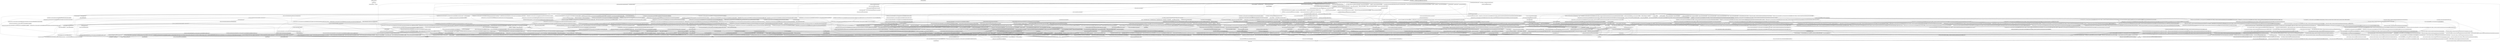 digraph "Call graph: initMC.ll" {
	label="Call graph: initMC.ll";

	Node0x564d4b5ed4e0 [shape=record,label="{__cxx_global_var_init}"];
	Node0x564d4b5ed4e0 -> Node0x564d4b5d57b0;
	Node0x564d4b5ed4e0 -> Node0x564d4b6ad970;
	Node0x564d4b5d57b0 [shape=record,label="{_ZNSt8ios_base4InitC1Ev}"];
	Node0x564d4b69bcc0 [shape=record,label="{_ZNSt8ios_base4InitD1Ev}"];
	Node0x564d4b6ad970 [shape=record,label="{__cxa_atexit}"];
	Node0x564d4b682ba0 [shape=record,label="{_Z6initMCRK10Parameters}"];
	Node0x564d4b682ba0 -> Node0x564d4b61a8f0;
	Node0x564d4b682ba0 -> Node0x564d4b7dffd0;
	Node0x564d4b682ba0 -> Node0x564d4b7bf540;
	Node0x564d4b682ba0 -> Node0x564d4b74bdb0;
	Node0x564d4b682ba0 -> Node0x564d4b71ecf0;
	Node0x564d4b682ba0 -> Node0x564d4b7e79e0;
	Node0x564d4b682ba0 -> Node0x564d4b8a5c30;
	Node0x564d4b682ba0 -> Node0x564d4b876e40;
	Node0x564d4b682ba0 -> Node0x564d4b64aa60;
	Node0x564d4b682ba0 -> Node0x564d4b5bfed0;
	Node0x564d4b61a8f0 [shape=record,label="{_Znwm}"];
	Node0x564d4b7dffd0 [shape=record,label="{_ZN10MonteCarloC1ERK10Parameters}"];
	Node0x564d4b5ba570 [shape=record,label="{__gxx_personality_v0}"];
	Node0x564d4b5bfed0 [shape=record,label="{_ZdlPv}"];
	Node0x564d4b7bf540 [shape=record,label="{_ZN12_GLOBAL__N_111initGPUInfoEP10MonteCarlo}"];
	Node0x564d4b74bdb0 [shape=record,label="{_ZN12_GLOBAL__N_112initTimeInfoEP10MonteCarloRK10Parameters}"];
	Node0x564d4b71ecf0 [shape=record,label="{_ZN12_GLOBAL__N_115initNuclearDataEP10MonteCarloRK10Parameters}"];
	Node0x564d4b71ecf0 -> Node0x564d4b61a8f0;
	Node0x564d4b71ecf0 -> Node0x564d4b5edef0;
	Node0x564d4b71ecf0 -> Node0x564d4b80baf0;
	Node0x564d4b71ecf0 -> Node0x564d4b5eda70;
	Node0x564d4b71ecf0 -> Node0x564d4b8a9f30;
	Node0x564d4b71ecf0 -> Node0x564d4b6c42a0;
	Node0x564d4b71ecf0 -> Node0x564d4b6bc2e0;
	Node0x564d4b71ecf0 -> Node0x564d4b651410;
	Node0x564d4b71ecf0 -> Node0x564d4b62fe50;
	Node0x564d4b71ecf0 -> Node0x564d4b7341a0;
	Node0x564d4b71ecf0 -> Node0x564d4b71e9c0;
	Node0x564d4b71ecf0 -> Node0x564d4b6e7900;
	Node0x564d4b71ecf0 -> Node0x564d4b6cbc40;
	Node0x564d4b71ecf0 -> Node0x564d4b7527b0;
	Node0x564d4b71ecf0 -> Node0x564d4b751020;
	Node0x564d4b71ecf0 -> Node0x564d4b5bfed0;
	Node0x564d4b71ecf0 -> Node0x564d4b818470;
	Node0x564d4b71ecf0 -> Node0x564d4b76b5e0;
	Node0x564d4b71ecf0 -> Node0x564d4b74fc90;
	Node0x564d4b71ecf0 -> Node0x564d4b735870;
	Node0x564d4b71ecf0 -> Node0x564d4b782860;
	Node0x564d4b71ecf0 -> Node0x564d4b7743a0;
	Node0x564d4b71ecf0 -> Node0x564d4b826d50;
	Node0x564d4b71ecf0 -> Node0x564d4b758ab0;
	Node0x564d4b71ecf0 -> Node0x564d4b7e12c0;
	Node0x564d4b71ecf0 -> Node0x564d4b85e620;
	Node0x564d4b71ecf0 -> Node0x564d4b7ebd10;
	Node0x564d4b71ecf0 -> Node0x564d4b7f5730;
	Node0x564d4b71ecf0 -> Node0x564d4b7fb1c0;
	Node0x564d4b71ecf0 -> Node0x564d4b7dab40;
	Node0x564d4b71ecf0 -> Node0x564d4b7c1090;
	Node0x564d4b71ecf0 -> Node0x564d4b783eb0;
	Node0x564d4b71ecf0 -> Node0x564d4b7ff000;
	Node0x564d4b6bc2e0 [shape=record,label="{_ZNKSt3mapINSt7__cxx1112basic_stringIcSt11char_traitsIcESaIcEEE22CrossSectionParametersSt4lessIS5_ESaISt4pairIKS5_S6_EEE5beginEv}"];
	Node0x564d4b6bc2e0 -> Node0x564d4b5a4930;
	Node0x564d4b7c1090 [shape=record,label="{_ZNKSt3mapINSt7__cxx1112basic_stringIcSt11char_traitsIcESaIcEEE22CrossSectionParametersSt4lessIS5_ESaISt4pairIKS5_S6_EEE2atERSA_}"];
	Node0x564d4b7c1090 -> Node0x564d4b5b56e0;
	Node0x564d4b7c1090 -> Node0x564d4b651410;
	Node0x564d4b7c1090 -> Node0x564d4b5b65e0;
	Node0x564d4b7c1090 -> Node0x564d4b5b7e20;
	Node0x564d4b7c1090 -> Node0x564d4b5b8460;
	Node0x564d4b7c1090 -> Node0x564d4b5b9190;
	Node0x564d4b7c1090 -> Node0x564d4b5b9c60;
	Node0x564d4b651410 [shape=record,label="{_ZNKSt3mapINSt7__cxx1112basic_stringIcSt11char_traitsIcESaIcEEE22CrossSectionParametersSt4lessIS5_ESaISt4pairIKS5_S6_EEE3endEv}"];
	Node0x564d4b651410 -> Node0x564d4b5a6b10;
	Node0x564d4b62fe50 [shape=record,label="{_ZStneRKSt23_Rb_tree_const_iteratorISt4pairIKNSt7__cxx1112basic_stringIcSt11char_traitsIcESaIcEEE22CrossSectionParametersEESC_}"];
	Node0x564d4b7341a0 [shape=record,label="{_ZNKSt23_Rb_tree_const_iteratorISt4pairIKNSt7__cxx1112basic_stringIcSt11char_traitsIcESaIcEEE22CrossSectionParametersEEptEv}"];
	Node0x564d4b7341a0 -> Node0x564d4b5a43f0;
	Node0x564d4b7341a0 -> Node0x564d4b5a9f00;
	Node0x564d4b751020 [shape=record,label="{_ZNSt23_Rb_tree_const_iteratorISt4pairIKNSt7__cxx1112basic_stringIcSt11char_traitsIcESaIcEEE22CrossSectionParametersEEppEi}"];
	Node0x564d4b751020 -> Node0x564d4b5ad6b0;
	Node0x564d4b751020 -> Node0x564d4b5add10;
	Node0x564d4b74fc90 [shape=record,label="{_ZNKSt3mapINSt7__cxx1112basic_stringIcSt11char_traitsIcESaIcEEE18MaterialParametersSt4lessIS5_ESaISt4pairIKS5_S6_EEE5beginEv}"];
	Node0x564d4b74fc90 -> Node0x564d4b5ae230;
	Node0x564d4b735870 [shape=record,label="{_ZNKSt3mapINSt7__cxx1112basic_stringIcSt11char_traitsIcESaIcEEE18MaterialParametersSt4lessIS5_ESaISt4pairIKS5_S6_EEE3endEv}"];
	Node0x564d4b735870 -> Node0x564d4b5af590;
	Node0x564d4b782860 [shape=record,label="{_ZStneRKSt23_Rb_tree_const_iteratorISt4pairIKNSt7__cxx1112basic_stringIcSt11char_traitsIcESaIcEEE18MaterialParametersEESC_}"];
	Node0x564d4b7e79e0 [shape=record,label="{_ZN12_GLOBAL__N_18initMeshEP10MonteCarloRK10Parameters}"];
	Node0x564d4b7e79e0 -> Node0x564d4b5795f0;
	Node0x564d4b7e79e0 -> Node0x564d4b57bc70;
	Node0x564d4b7e79e0 -> Node0x564d4b57abe0;
	Node0x564d4b7e79e0 -> Node0x564d4b87db90;
	Node0x564d4b7e79e0 -> Node0x564d4b581bc0;
	Node0x564d4b7e79e0 -> Node0x564d4b57ad70;
	Node0x564d4b7e79e0 -> Node0x564d4b57ab60;
	Node0x564d4b7e79e0 -> Node0x564d4b57a6d0;
	Node0x564d4b7e79e0 -> Node0x564d4b581df0;
	Node0x564d4b7e79e0 -> Node0x564d4b57b7a0;
	Node0x564d4b7e79e0 -> Node0x564d4b57d980;
	Node0x564d4b7e79e0 -> Node0x564d4b57b8b0;
	Node0x564d4b7e79e0 -> Node0x564d4b57db40;
	Node0x564d4b7e79e0 -> Node0x564d4b57b400;
	Node0x564d4b7e79e0 -> Node0x564d4b581890;
	Node0x564d4b7e79e0 -> Node0x564d4b57a7a0;
	Node0x564d4b7e79e0 -> Node0x564d4b57b9a0;
	Node0x564d4b7e79e0 -> Node0x564d4b5787d0;
	Node0x564d4b7e79e0 -> Node0x564d4b579dd0;
	Node0x564d4b7e79e0 -> Node0x564d4b5796a0;
	Node0x564d4b7e79e0 -> Node0x564d4b57b810;
	Node0x564d4b7e79e0 -> Node0x564d4b61a8f0;
	Node0x564d4b7e79e0 -> Node0x564d4b57bc00;
	Node0x564d4b7e79e0 -> Node0x564d4b5bfed0;
	Node0x564d4b7e79e0 -> Node0x564d4b57dad0;
	Node0x564d4b7e79e0 -> Node0x564d4b578640;
	Node0x564d4b7e79e0 -> Node0x564d4b579d50;
	Node0x564d4b7e79e0 -> Node0x564d4b57a230;
	Node0x564d4b7e79e0 -> Node0x564d4b5819a0;
	Node0x564d4b7e79e0 -> Node0x564d4b582110;
	Node0x564d4b7e79e0 -> Node0x564d4b580390;
	Node0x564d4b7e79e0 -> Node0x564d4b57ac50;
	Node0x564d4b7e79e0 -> Node0x564d4b581f80;
	Node0x564d4b7e79e0 -> Node0x564d4b57d9f0;
	Node0x564d4b7e79e0 -> Node0x564d4b57d7c0;
	Node0x564d4b7e79e0 -> Node0x564d4b57d440;
	Node0x564d4b7e79e0 -> Node0x564d4b57d910;
	Node0x564d4b7e79e0 -> Node0x564d4b57b580;
	Node0x564d4b7e79e0 -> Node0x564d4b57a310;
	Node0x564d4b7e79e0 -> Node0x564d4b578750;
	Node0x564d4b7e79e0 -> Node0x564d4b577e00;
	Node0x564d4b6cbc40 [shape=record,label="{_ZNSt3mapINSt7__cxx1112basic_stringIcSt11char_traitsIcESaIcEEE10PolynomialSt4lessIS5_ESaISt4pairIKS5_S6_EEE6insertIS9_IS5_S6_EEENSt9enable_ifIXsr16is_constructibleISB_T_EE5valueES9_ISt17_Rb_tree_iteratorISB_EbEE4typeEOSH_}"];
	Node0x564d4b6cbc40 -> Node0x564d4b5ab0b0;
	Node0x564d4b6e7900 [shape=record,label="{_ZSt9make_pairIRKNSt7__cxx1112basic_stringIcSt11char_traitsIcESaIcEEE10PolynomialESt4pairINSt17__decay_and_stripIT_E6__typeENSA_IT0_E6__typeEEOSB_OSE_}"];
	Node0x564d4b6e7900 -> Node0x564d4b5ac0a0;
	Node0x564d4b71e9c0 [shape=record,label="{_ZN10PolynomialC2Eddddd}"];
	Node0x564d4b8a5c30 [shape=record,label="{_ZN12_GLOBAL__N_111initTalliesEP10MonteCarloRK10Parameters}"];
	Node0x564d4b8a5c30 -> Node0x564d4b57bce0;
	Node0x564d4b876e40 [shape=record,label="{_ZN16MC_Base_Particle13Update_CountsEv}"];
	Node0x564d4b64aa60 [shape=record,label="{_ZN12_GLOBAL__N_118checkCrossSectionsEP10MonteCarloRK10Parameters}"];
	Node0x564d4b64aa60 -> Node0x564d4b578be0;
	Node0x564d4b64aa60 -> Node0x564d4b8b02f0;
	Node0x564d4b64aa60 -> Node0x564d4b580260;
	Node0x564d4b64aa60 -> Node0x564d4b57a1c0;
	Node0x564d4b64aa60 -> Node0x564d4b581f00;
	Node0x564d4b64aa60 -> Node0x564d4b5e2740;
	Node0x564d4b64aa60 -> Node0x564d4b5a2760;
	Node0x564d4b64aa60 -> Node0x564d4b5d4d70;
	Node0x564d4b64aa60 -> Node0x564d4b5a1dc0;
	Node0x564d4b64aa60 -> Node0x564d4b5be9c0;
	Node0x564d4b64aa60 -> Node0x564d4b5b1cb0;
	Node0x564d4b64aa60 -> Node0x564d4b6b0440;
	Node0x564d4b64aa60 -> Node0x564d4b678300;
	Node0x564d4b64aa60 -> Node0x564d4b5ede60;
	Node0x564d4b64aa60 -> Node0x564d4b5a2050;
	Node0x564d4b64aa60 -> Node0x564d4b5ed560;
	Node0x564d4b64aa60 -> Node0x564d4b8af200;
	Node0x564d4b64aa60 -> Node0x564d4b5b5a40;
	Node0x564d4b64aa60 -> Node0x564d4b828c20;
	Node0x564d4b64aa60 -> Node0x564d4b7cdd20;
	Node0x564d4b64aa60 -> Node0x564d4b752110;
	Node0x564d4b64aa60 -> Node0x564d4b57b480;
	Node0x564d4b64aa60 -> Node0x564d4b57b370;
	Node0x564d4b64aa60 -> Node0x564d4b57f030;
	Node0x564d4b64aa60 -> Node0x564d4b5382d0;
	Node0x564d4b64aa60 -> Node0x564d4b57dcd0;
	Node0x564d4b64aa60 -> Node0x564d4b57a3b0;
	Node0x564d4b64aa60 -> Node0x564d4b581cb0;
	Node0x564d4b64aa60 -> Node0x564d4b57ba20;
	Node0x564d4b64aa60 -> Node0x564d4b582000;
	Node0x564d4b64aa60 -> Node0x564d4b57d980;
	Node0x564d4b64aa60 -> Node0x564d4b580170;
	Node0x564d4b64aa60 -> Node0x564d4b579560;
	Node0x564d4b64aa60 -> Node0x564d4b580300;
	Node0x564d4b5edef0 [shape=record,label="{_ZN11NuclearDataC1Eidd}"];
	Node0x564d4b5eda70 [shape=record,label="{llvm.memset.p0.i64}"];
	Node0x564d4b8a9f30 [shape=record,label="{_ZN16MaterialDatabaseC2Ev}"];
	Node0x564d4b8a9f30 -> Node0x564d4b5a3b20;
	Node0x564d4b6c42a0 [shape=record,label="{_ZNSt3mapINSt7__cxx1112basic_stringIcSt11char_traitsIcESaIcEEE10PolynomialSt4lessIS5_ESaISt4pairIKS5_S6_EEEC2Ev}"];
	Node0x564d4b6c42a0 -> Node0x564d4b5a4500;
	Node0x564d4b5a4500 [shape=record,label="{_ZNSt8_Rb_treeINSt7__cxx1112basic_stringIcSt11char_traitsIcESaIcEEESt4pairIKS5_10PolynomialESt10_Select1stIS9_ESt4lessIS5_ESaIS9_EEC2Ev}"];
	Node0x564d4b5a4500 -> Node0x564d4b5ca8b0;
	Node0x564d4b5a43f0 [shape=record,label="{_ZNKSt13_Rb_tree_nodeISt4pairIKNSt7__cxx1112basic_stringIcSt11char_traitsIcESaIcEEE22CrossSectionParametersEE9_M_valptrEv}"];
	Node0x564d4b5a43f0 -> Node0x564d4b5d5470;
	Node0x564d4b5bcb40 [shape=record,label="{_ZSteqRKSt17_Rb_tree_iteratorISt4pairIKNSt7__cxx1112basic_stringIcSt11char_traitsIcESaIcEEE10PolynomialEESC_}"];
	Node0x564d4b5e4fd0 [shape=record,label="{_ZNSt8_Rb_treeINSt7__cxx1112basic_stringIcSt11char_traitsIcESaIcEEESt4pairIKS5_10PolynomialESt10_Select1stIS9_ESt4lessIS5_ESaIS9_EE5beginEv}"];
	Node0x564d4b5e4fd0 -> Node0x564d4b5dd330;
	Node0x564d4b5e5750 [shape=record,label="{_ZNSt4pairIPSt18_Rb_tree_node_baseS1_EC2IRPSt13_Rb_tree_nodeIS_IKNSt7__cxx1112basic_stringIcSt11char_traitsIcESaIcEEE10PolynomialEERS1_TnNSt9enable_ifIXaaclsr5_PCCPE22_MoveConstructiblePairIT_T0_EEclsr5_PCCPE30_ImplicitlyMoveConvertiblePairISJ_SK_EEEbE4typeELb1EEEOSJ_OSK_}"];
	Node0x564d4b5f2a70 [shape=record,label="{_ZNSt17_Rb_tree_iteratorISt4pairIKNSt7__cxx1112basic_stringIcSt11char_traitsIcESaIcEEE10PolynomialEEmmEv}"];
	Node0x564d4b5f2a70 -> Node0x564d4b62dfa0;
	Node0x564d4b5e7380 [shape=record,label="{_ZNSt8_Rb_treeINSt7__cxx1112basic_stringIcSt11char_traitsIcESaIcEEESt4pairIKS5_10PolynomialESt10_Select1stIS9_ESt4lessIS5_ESaIS9_EE6_S_keyEPKSt18_Rb_tree_node_base}"];
	Node0x564d4b5e7380 -> Node0x564d4b5a4a60;
	Node0x564d4b5fe3b0 [shape=record,label="{_ZStltIcSt11char_traitsIcESaIcEEbRKNSt7__cxx1112basic_stringIT_T0_T1_EESA_}"];
	Node0x564d4b5fe3b0 -> Node0x564d4b600a50;
	Node0x564d4b5fe3b0 -> Node0x564d4b5a9f00;
	Node0x564d4b600a50 [shape=record,label="{_ZNKSt7__cxx1112basic_stringIcSt11char_traitsIcESaIcEE7compareERKS4_}"];
	Node0x564d4b62dfa0 [shape=record,label="{_ZSt18_Rb_tree_decrementPSt18_Rb_tree_node_base}"];
	Node0x564d4b5e9140 [shape=record,label="{_ZNKSt10_Select1stISt4pairIKNSt7__cxx1112basic_stringIcSt11char_traitsIcESaIcEEE10PolynomialEEclERKS9_}"];
	Node0x564d4b5e8840 [shape=record,label="{_ZNKSt13_Rb_tree_nodeISt4pairIKNSt7__cxx1112basic_stringIcSt11char_traitsIcESaIcEEE10PolynomialEE9_M_valptrEv}"];
	Node0x564d4b5e8840 -> Node0x564d4b603630;
	Node0x564d4b603630 [shape=record,label="{_ZNK9__gnu_cxx16__aligned_membufISt4pairIKNSt7__cxx1112basic_stringIcSt11char_traitsIcESaIcEEE10PolynomialEE6_M_ptrEv}"];
	Node0x564d4b603630 -> Node0x564d4b605bc0;
	Node0x564d4b605bc0 [shape=record,label="{_ZNK9__gnu_cxx16__aligned_membufISt4pairIKNSt7__cxx1112basic_stringIcSt11char_traitsIcESaIcEEE10PolynomialEE7_M_addrEv}"];
	Node0x564d4b5e9730 [shape=record,label="{_ZSt29_Rb_tree_insert_and_rebalancebPSt18_Rb_tree_node_baseS0_RS_}"];
	Node0x564d4b5eafd0 [shape=record,label="{_ZNSt8_Rb_treeINSt7__cxx1112basic_stringIcSt11char_traitsIcESaIcEEESt4pairIKS5_10PolynomialESt10_Select1stIS9_ESt4lessIS5_ESaIS9_EE15_M_destroy_nodeEPSt13_Rb_tree_nodeIS9_E}"];
	Node0x564d4b5eafd0 -> Node0x564d4b5ee750;
	Node0x564d4b5eafd0 -> Node0x564d4b5ef9f0;
	Node0x564d4b5eafd0 -> Node0x564d4b607cd0;
	Node0x564d4b607cd0 [shape=record,label="{_ZNSt16allocator_traitsISaISt13_Rb_tree_nodeISt4pairIKNSt7__cxx1112basic_stringIcSt11char_traitsIcESaIcEEE10PolynomialEEEE7destroyISA_EEvRSC_PT_}"];
	Node0x564d4b607cd0 -> Node0x564d4b608c30;
	Node0x564d4b7527b0 [shape=record,label="{_ZNSt4pairINSt7__cxx1112basic_stringIcSt11char_traitsIcESaIcEEE10PolynomialED2Ev}"];
	Node0x564d4b7527b0 -> Node0x564d4b5a2050;
	Node0x564d4b7743a0 [shape=record,label="{_ZNKSt23_Rb_tree_const_iteratorISt4pairIKNSt7__cxx1112basic_stringIcSt11char_traitsIcESaIcEEE18MaterialParametersEEptEv}"];
	Node0x564d4b7743a0 -> Node0x564d4b5b1660;
	Node0x564d4b7743a0 -> Node0x564d4b5a9f00;
	Node0x564d4b76b5e0 [shape=record,label="{_ZNSt23_Rb_tree_const_iteratorISt4pairIKNSt7__cxx1112basic_stringIcSt11char_traitsIcESaIcEEE18MaterialParametersEEppEi}"];
	Node0x564d4b76b5e0 -> Node0x564d4b5ad6b0;
	Node0x564d4b76b5e0 -> Node0x564d4b5add10;
	Node0x564d4b758ab0 [shape=record,label="{_ZN9qs_vectorI18NuclearDataIsotopeE7reserveEiN13MemoryControl16AllocationPolicyE}"];
	Node0x564d4b758ab0 -> Node0x564d4b57d980;
	Node0x564d4b758ab0 -> Node0x564d4b5b2a40;
	Node0x564d4b7e12c0 [shape=record,label="{_ZN9qs_vectorI8MaterialE7reserveEiN13MemoryControl16AllocationPolicyE}"];
	Node0x564d4b7e12c0 -> Node0x564d4b57d980;
	Node0x564d4b7e12c0 -> Node0x564d4b5b37b0;
	Node0x564d4b7dab40 [shape=record,label="{_ZN8MaterialC2ERKNSt7__cxx1112basic_stringIcSt11char_traitsIcESaIcEEEd}"];
	Node0x564d4b7dab40 -> Node0x564d4b5b4410;
	Node0x564d4b7dab40 -> Node0x564d4b5b47f0;
	Node0x564d4b7dab40 -> Node0x564d4b5a2050;
	Node0x564d4b783eb0 [shape=record,label="{_ZN9qs_vectorI7IsotopeE7reserveEiN13MemoryControl16AllocationPolicyE}"];
	Node0x564d4b783eb0 -> Node0x564d4b57d980;
	Node0x564d4b783eb0 -> Node0x564d4b5ba380;
	Node0x564d4b5b65e0 [shape=record,label="{_ZSteqRKSt23_Rb_tree_const_iteratorISt4pairIKNSt7__cxx1112basic_stringIcSt11char_traitsIcESaIcEEE22CrossSectionParametersEESC_}"];
	Node0x564d4b5b7e20 [shape=record,label="{_ZNKSt3mapINSt7__cxx1112basic_stringIcSt11char_traitsIcESaIcEEE22CrossSectionParametersSt4lessIS5_ESaISt4pairIKS5_S6_EEE8key_compEv}"];
	Node0x564d4b5b7e20 -> Node0x564d4b8c94d0;
	Node0x564d4b5b8460 [shape=record,label="{_ZNKSt23_Rb_tree_const_iteratorISt4pairIKNSt7__cxx1112basic_stringIcSt11char_traitsIcESaIcEEE22CrossSectionParametersEEdeEv}"];
	Node0x564d4b5b8460 -> Node0x564d4b5a43f0;
	Node0x564d4b7ff000 [shape=record,label="{_ZNSt3mapINSt7__cxx1112basic_stringIcSt11char_traitsIcESaIcEEE10PolynomialSt4lessIS5_ESaISt4pairIKS5_S6_EEE2atERSA_}"];
	Node0x564d4b7ff000 -> Node0x564d4b5baa80;
	Node0x564d4b7ff000 -> Node0x564d4b5bbe80;
	Node0x564d4b7ff000 -> Node0x564d4b5bcb40;
	Node0x564d4b7ff000 -> Node0x564d4b5be4d0;
	Node0x564d4b7ff000 -> Node0x564d4b5bf100;
	Node0x564d4b7ff000 -> Node0x564d4b5b9190;
	Node0x564d4b7ff000 -> Node0x564d4b5b9c60;
	Node0x564d4b7fb1c0 [shape=record,label="{_ZN11NuclearData10addIsotopeEiRK10PolynomialS2_S2_ddddd}"];
	Node0x564d4b7ebd10 [shape=record,label="{_ZN8Material10addIsotopeERK7Isotope}"];
	Node0x564d4b7ebd10 -> Node0x564d4b5bfbe0;
	Node0x564d4b7ebd10 -> Node0x564d4b5c0230;
	Node0x564d4b7ebd10 -> Node0x564d4b5c3b10;
	Node0x564d4b5baa80 [shape=record,label="{_ZNSt3mapINSt7__cxx1112basic_stringIcSt11char_traitsIcESaIcEEE10PolynomialSt4lessIS5_ESaISt4pairIKS5_S6_EEE11lower_boundERSA_}"];
	Node0x564d4b5baa80 -> Node0x564d4b8c9cd0;
	Node0x564d4b7f5730 [shape=record,label="{_ZN7IsotopeC2Eid}"];
	Node0x564d4b85e620 [shape=record,label="{_ZN7IsotopeD2Ev}"];
	Node0x564d4b826d50 [shape=record,label="{_ZN16MaterialDatabase11addMaterialERK8Material}"];
	Node0x564d4b826d50 -> Node0x564d4b5c5390;
	Node0x564d4b826d50 -> Node0x564d4b5c6450;
	Node0x564d4b826d50 -> Node0x564d4b5c8270;
	Node0x564d4b818470 [shape=record,label="{_ZN8MaterialD2Ev}"];
	Node0x564d4b818470 -> Node0x564d4b5c9460;
	Node0x564d4b818470 -> Node0x564d4b5a2050;
	Node0x564d4b80baf0 [shape=record,label="{_ZNSt3mapINSt7__cxx1112basic_stringIcSt11char_traitsIcESaIcEEE10PolynomialSt4lessIS5_ESaISt4pairIKS5_S6_EEED2Ev}"];
	Node0x564d4b80baf0 -> Node0x564d4b5c9e50;
	Node0x564d4b5a3b20 [shape=record,label="{_ZN9qs_vectorI8MaterialEC2Ev}"];
	Node0x564d4b5c9e50 [shape=record,label="{_ZNSt8_Rb_treeINSt7__cxx1112basic_stringIcSt11char_traitsIcESaIcEEESt4pairIKS5_10PolynomialESt10_Select1stIS9_ESt4lessIS5_ESaIS9_EED2Ev}"];
	Node0x564d4b5c9e50 -> Node0x564d4b5e12e0;
	Node0x564d4b5c9e50 -> Node0x564d4b6206f0;
	Node0x564d4b5c9e50 -> Node0x564d4b621f70;
	Node0x564d4b5c9e50 -> Node0x564d4b5a9f00;
	Node0x564d4b5ca8b0 [shape=record,label="{_ZNSt8_Rb_treeINSt7__cxx1112basic_stringIcSt11char_traitsIcESaIcEEESt4pairIKS5_10PolynomialESt10_Select1stIS9_ESt4lessIS5_ESaIS9_EE13_Rb_tree_implISD_Lb1EEC2Ev}"];
	Node0x564d4b5ca8b0 -> Node0x564d4b5cb4d0;
	Node0x564d4b5ca8b0 -> Node0x564d4b5cc2d0;
	Node0x564d4b5ca8b0 -> Node0x564d4b5cda00;
	Node0x564d4b5cb4d0 [shape=record,label="{_ZNSaISt13_Rb_tree_nodeISt4pairIKNSt7__cxx1112basic_stringIcSt11char_traitsIcESaIcEEE10PolynomialEEEC2Ev}"];
	Node0x564d4b5cb4d0 -> Node0x564d4b5ceb10;
	Node0x564d4b5cc2d0 [shape=record,label="{_ZNSt20_Rb_tree_key_compareISt4lessINSt7__cxx1112basic_stringIcSt11char_traitsIcESaIcEEEEEC2Ev}"];
	Node0x564d4b5ceb10 [shape=record,label="{_ZN9__gnu_cxx13new_allocatorISt13_Rb_tree_nodeISt4pairIKNSt7__cxx1112basic_stringIcSt11char_traitsIcESaIcEEE10PolynomialEEEC2Ev}"];
	Node0x564d4b5cda00 [shape=record,label="{_ZNSt15_Rb_tree_headerC2Ev}"];
	Node0x564d4b5cda00 -> Node0x564d4b5cf360;
	Node0x564d4b5cda00 -> Node0x564d4b5a9f00;
	Node0x564d4b5cf360 [shape=record,label="{_ZNSt15_Rb_tree_header8_M_resetEv}"];
	Node0x564d4b5a9f00 [shape=record,label="{__clang_call_terminate}"];
	Node0x564d4b5a9f00 -> Node0x564d4b5d1060;
	Node0x564d4b5a9f00 -> Node0x564d4b625220;
	Node0x564d4b5d1060 [shape=record,label="{__cxa_begin_catch}"];
	Node0x564d4b625220 [shape=record,label="{_ZSt9terminatev}"];
	Node0x564d4b5a4930 [shape=record,label="{_ZNKSt8_Rb_treeINSt7__cxx1112basic_stringIcSt11char_traitsIcESaIcEEESt4pairIKS5_22CrossSectionParametersESt10_Select1stIS9_ESt4lessIS5_ESaIS9_EE5beginEv}"];
	Node0x564d4b5a4930 -> Node0x564d4b5d2b00;
	Node0x564d4b5d2b00 [shape=record,label="{_ZNSt23_Rb_tree_const_iteratorISt4pairIKNSt7__cxx1112basic_stringIcSt11char_traitsIcESaIcEEE22CrossSectionParametersEEC2EPKSt18_Rb_tree_node_base}"];
	Node0x564d4b5a6b10 [shape=record,label="{_ZNKSt8_Rb_treeINSt7__cxx1112basic_stringIcSt11char_traitsIcESaIcEEESt4pairIKS5_22CrossSectionParametersESt10_Select1stIS9_ESt4lessIS5_ESaIS9_EE3endEv}"];
	Node0x564d4b5a6b10 -> Node0x564d4b5d2b00;
	Node0x564d4b5ab0b0 [shape=record,label="{_ZNSt8_Rb_treeINSt7__cxx1112basic_stringIcSt11char_traitsIcESaIcEEESt4pairIKS5_10PolynomialESt10_Select1stIS9_ESt4lessIS5_ESaIS9_EE17_M_emplace_uniqueIJS6_IS5_S8_EEEES6_ISt17_Rb_tree_iteratorIS9_EbEDpOT_}"];
	Node0x564d4b5ab0b0 -> Node0x564d4b5d6ab0;
	Node0x564d4b5ab0b0 -> Node0x564d4b5a4a60;
	Node0x564d4b5ab0b0 -> Node0x564d4b5dad00;
	Node0x564d4b5ab0b0 -> Node0x564d4b5db980;
	Node0x564d4b5ab0b0 -> Node0x564d4b5dbf60;
	Node0x564d4b5ab0b0 -> Node0x564d4b5d1060;
	Node0x564d4b5ab0b0 -> Node0x564d4b5dc980;
	Node0x564d4b5ab0b0 -> Node0x564d4b5dccb0;
	Node0x564d4b5ab0b0 -> Node0x564d4b5a9f00;
	Node0x564d4b5ab0b0 -> Node0x564d4b5dd330;
	Node0x564d4b5ab0b0 -> Node0x564d4b5df790;
	Node0x564d4b5ab0b0 -> Node0x564d4b5a4f80;
	Node0x564d4b5d5470 [shape=record,label="{_ZNK9__gnu_cxx16__aligned_membufISt4pairIKNSt7__cxx1112basic_stringIcSt11char_traitsIcESaIcEEE22CrossSectionParametersEE6_M_ptrEv}"];
	Node0x564d4b5d5470 -> Node0x564d4b5d5df0;
	Node0x564d4b5d5df0 [shape=record,label="{_ZNK9__gnu_cxx16__aligned_membufISt4pairIKNSt7__cxx1112basic_stringIcSt11char_traitsIcESaIcEEE22CrossSectionParametersEE7_M_addrEv}"];
	Node0x564d4b5dd330 [shape=record,label="{_ZNSt17_Rb_tree_iteratorISt4pairIKNSt7__cxx1112basic_stringIcSt11char_traitsIcESaIcEEE10PolynomialEEC2EPSt18_Rb_tree_node_base}"];
	Node0x564d4b5d6ab0 [shape=record,label="{_ZNSt8_Rb_treeINSt7__cxx1112basic_stringIcSt11char_traitsIcESaIcEEESt4pairIKS5_10PolynomialESt10_Select1stIS9_ESt4lessIS5_ESaIS9_EE14_M_create_nodeIJS6_IS5_S8_EEEEPSt13_Rb_tree_nodeIS9_EDpOT_}"];
	Node0x564d4b5d6ab0 -> Node0x564d4b5e0410;
	Node0x564d4b5d6ab0 -> Node0x564d4b5e09d0;
	Node0x564d4b5dad00 [shape=record,label="{_ZNSt8_Rb_treeINSt7__cxx1112basic_stringIcSt11char_traitsIcESaIcEEESt4pairIKS5_10PolynomialESt10_Select1stIS9_ESt4lessIS5_ESaIS9_EE24_M_get_insert_unique_posERS7_}"];
	Node0x564d4b5dad00 -> Node0x564d4b5e12e0;
	Node0x564d4b5dad00 -> Node0x564d4b5e1d70;
	Node0x564d4b5dad00 -> Node0x564d4b5a4a60;
	Node0x564d4b5dad00 -> Node0x564d4b5b9190;
	Node0x564d4b5dad00 -> Node0x564d4b5e2b70;
	Node0x564d4b5dad00 -> Node0x564d4b5e4480;
	Node0x564d4b5dad00 -> Node0x564d4b5dd330;
	Node0x564d4b5dad00 -> Node0x564d4b5e4fd0;
	Node0x564d4b5dad00 -> Node0x564d4b5bcb40;
	Node0x564d4b5dad00 -> Node0x564d4b5e5750;
	Node0x564d4b5dad00 -> Node0x564d4b5f2a70;
	Node0x564d4b5dad00 -> Node0x564d4b5e7380;
	Node0x564d4b5dad00 -> Node0x564d4b5e7b40;
	Node0x564d4b5a4a60 [shape=record,label="{_ZNSt8_Rb_treeINSt7__cxx1112basic_stringIcSt11char_traitsIcESaIcEEESt4pairIKS5_10PolynomialESt10_Select1stIS9_ESt4lessIS5_ESaIS9_EE6_S_keyEPKSt13_Rb_tree_nodeIS9_E}"];
	Node0x564d4b5a4a60 -> Node0x564d4b5e8840;
	Node0x564d4b5a4a60 -> Node0x564d4b5e9140;
	Node0x564d4b5e7b40 [shape=record,label="{_ZNSt4pairIPSt18_Rb_tree_node_baseS1_EC2IRS1_TnNSt9enable_ifIXclsr5_PCCPE13_MoveCopyPairILb1ET_S1_EEEbE4typeELb1EEEOS6_RKS1_}"];
	Node0x564d4b8c8b80 [shape=record,label="{_ZNSt7__cxx1112basic_stringIcSt11char_traitsIcESaIcEE11_M_capacityEm}"];
	Node0x564d4b8c8c80 [shape=record,label="{_ZNSt7__cxx1112basic_stringIcSt11char_traitsIcESaIcEE13_S_copy_charsEPcPKcS7_}"];
	Node0x564d4b8c8c00 [shape=record,label="{_ZNKSt7__cxx1112basic_stringIcSt11char_traitsIcESaIcEE7_M_dataEv}"];
	Node0x564d4b8c8f90 [shape=record,label="{_ZNSt7__cxx1112basic_stringIcSt11char_traitsIcESaIcEE10_M_disposeEv}"];
	Node0x564d4b8c9010 [shape=record,label="{_ZNSt7__cxx1112basic_stringIcSt11char_traitsIcESaIcEE13_M_set_lengthEm}"];
	Node0x564d4b8c9110 [shape=record,label="{_ZSt10__distanceIPKcENSt15iterator_traitsIT_E15difference_typeES3_S3_St26random_access_iterator_tag}"];
	Node0x564d4b5db980 [shape=record,label="{_ZNSt8_Rb_treeINSt7__cxx1112basic_stringIcSt11char_traitsIcESaIcEEESt4pairIKS5_10PolynomialESt10_Select1stIS9_ESt4lessIS5_ESaIS9_EE14_M_insert_nodeEPSt18_Rb_tree_node_baseSH_PSt13_Rb_tree_nodeIS9_E}"];
	Node0x564d4b5db980 -> Node0x564d4b5e1d70;
	Node0x564d4b5db980 -> Node0x564d4b5a4a60;
	Node0x564d4b5db980 -> Node0x564d4b5e7380;
	Node0x564d4b5db980 -> Node0x564d4b5b9190;
	Node0x564d4b5db980 -> Node0x564d4b5e9730;
	Node0x564d4b5db980 -> Node0x564d4b5dd330;
	Node0x564d4b5dbf60 [shape=record,label="{_ZNSt4pairISt17_Rb_tree_iteratorIS_IKNSt7__cxx1112basic_stringIcSt11char_traitsIcESaIcEEE10PolynomialEEbEC2ISA_bTnNSt9enable_ifIXaaclsr5_PCCPE22_MoveConstructiblePairIT_T0_EEclsr5_PCCPE30_ImplicitlyMoveConvertiblePairISE_SF_EEEbE4typeELb1EEEOSE_OSF_}"];
	Node0x564d4b5dbf60 -> Node0x564d4b5ad6b0;
	Node0x564d4b5dc980 [shape=record,label="{_ZNSt8_Rb_treeINSt7__cxx1112basic_stringIcSt11char_traitsIcESaIcEEESt4pairIKS5_10PolynomialESt10_Select1stIS9_ESt4lessIS5_ESaIS9_EE12_M_drop_nodeEPSt13_Rb_tree_nodeIS9_E}"];
	Node0x564d4b5dc980 -> Node0x564d4b5eafd0;
	Node0x564d4b5dc980 -> Node0x564d4b5ec0e0;
	Node0x564d4b5dccb0 [shape=record,label="{__cxa_rethrow}"];
	Node0x564d4b5a4f80 [shape=record,label="{__cxa_end_catch}"];
	Node0x564d4b5df790 [shape=record,label="{llvm.trap}"];
	Node0x564d4b5e0410 [shape=record,label="{_ZNSt8_Rb_treeINSt7__cxx1112basic_stringIcSt11char_traitsIcESaIcEEESt4pairIKS5_10PolynomialESt10_Select1stIS9_ESt4lessIS5_ESaIS9_EE11_M_get_nodeEv}"];
	Node0x564d4b5e0410 -> Node0x564d4b5ee750;
	Node0x564d4b5e0410 -> Node0x564d4b5eefe0;
	Node0x564d4b5e09d0 [shape=record,label="{_ZNSt8_Rb_treeINSt7__cxx1112basic_stringIcSt11char_traitsIcESaIcEEESt4pairIKS5_10PolynomialESt10_Select1stIS9_ESt4lessIS5_ESaIS9_EE17_M_construct_nodeIJS6_IS5_S8_EEEEvPSt13_Rb_tree_nodeIS9_EDpOT_}"];
	Node0x564d4b5e09d0 -> Node0x564d4b5ee750;
	Node0x564d4b5e09d0 -> Node0x564d4b5ef9f0;
	Node0x564d4b5e09d0 -> Node0x564d4b5f1fc0;
	Node0x564d4b5e09d0 -> Node0x564d4b5d1060;
	Node0x564d4b5e09d0 -> Node0x564d4b5ec0e0;
	Node0x564d4b5e09d0 -> Node0x564d4b5dccb0;
	Node0x564d4b5e09d0 -> Node0x564d4b5a4f80;
	Node0x564d4b5e09d0 -> Node0x564d4b5a9f00;
	Node0x564d4b5eefe0 [shape=record,label="{_ZNSt16allocator_traitsISaISt13_Rb_tree_nodeISt4pairIKNSt7__cxx1112basic_stringIcSt11char_traitsIcESaIcEEE10PolynomialEEEE8allocateERSC_m}"];
	Node0x564d4b5eefe0 -> Node0x564d4b5f2cd0;
	Node0x564d4b5ee750 [shape=record,label="{_ZNSt8_Rb_treeINSt7__cxx1112basic_stringIcSt11char_traitsIcESaIcEEESt4pairIKS5_10PolynomialESt10_Select1stIS9_ESt4lessIS5_ESaIS9_EE21_M_get_Node_allocatorEv}"];
	Node0x564d4b5f2cd0 [shape=record,label="{_ZN9__gnu_cxx13new_allocatorISt13_Rb_tree_nodeISt4pairIKNSt7__cxx1112basic_stringIcSt11char_traitsIcESaIcEEE10PolynomialEEE8allocateEmPKv}"];
	Node0x564d4b5f2cd0 -> Node0x564d4b5f3250;
	Node0x564d4b5f2cd0 -> Node0x564d4b5f3d30;
	Node0x564d4b5f2cd0 -> Node0x564d4b61a8f0;
	Node0x564d4b5f3250 [shape=record,label="{_ZNK9__gnu_cxx13new_allocatorISt13_Rb_tree_nodeISt4pairIKNSt7__cxx1112basic_stringIcSt11char_traitsIcESaIcEEE10PolynomialEEE8max_sizeEv}"];
	Node0x564d4b5f3d30 [shape=record,label="{_ZSt17__throw_bad_allocv}"];
	Node0x564d4b5f1fc0 [shape=record,label="{_ZNSt16allocator_traitsISaISt13_Rb_tree_nodeISt4pairIKNSt7__cxx1112basic_stringIcSt11char_traitsIcESaIcEEE10PolynomialEEEE9constructISA_JS1_IS7_S9_EEEEvRSC_PT_DpOT0_}"];
	Node0x564d4b5f1fc0 -> Node0x564d4b5f4320;
	Node0x564d4b5ef9f0 [shape=record,label="{_ZNSt13_Rb_tree_nodeISt4pairIKNSt7__cxx1112basic_stringIcSt11char_traitsIcESaIcEEE10PolynomialEE9_M_valptrEv}"];
	Node0x564d4b5ef9f0 -> Node0x564d4b5f4b70;
	Node0x564d4b5ec0e0 [shape=record,label="{_ZNSt8_Rb_treeINSt7__cxx1112basic_stringIcSt11char_traitsIcESaIcEEESt4pairIKS5_10PolynomialESt10_Select1stIS9_ESt4lessIS5_ESaIS9_EE11_M_put_nodeEPSt13_Rb_tree_nodeIS9_E}"];
	Node0x564d4b5ec0e0 -> Node0x564d4b5ee750;
	Node0x564d4b5ec0e0 -> Node0x564d4b5f66e0;
	Node0x564d4b5ec0e0 -> Node0x564d4b5a9f00;
	Node0x564d4b5f4320 [shape=record,label="{_ZN9__gnu_cxx13new_allocatorISt13_Rb_tree_nodeISt4pairIKNSt7__cxx1112basic_stringIcSt11char_traitsIcESaIcEEE10PolynomialEEE9constructISB_JS2_IS8_SA_EEEEvPT_DpOT0_}"];
	Node0x564d4b5f4320 -> Node0x564d4b5f6b30;
	Node0x564d4b5f6b30 [shape=record,label="{_ZNSt4pairIKNSt7__cxx1112basic_stringIcSt11char_traitsIcESaIcEEE10PolynomialEC2IS5_S7_TnNSt9enable_ifIXaaclsr6_PCCFPIT_T0_EE22_MoveConstructiblePairISB_SC_EEclsr6_PCCFPISB_SC_EE30_ImplicitlyMoveConvertiblePairISB_SC_EEEbE4typeELb1EEEOS_ISB_SC_E}"];
	Node0x564d4b5f6b30 -> Node0x564d4b5f7d80;
	Node0x564d4b5f6b30 -> Node0x564d4b5ad6b0;
	Node0x564d4b5f7d80 [shape=record,label="{_ZNSt7__cxx1112basic_stringIcSt11char_traitsIcESaIcEEC1EOS4_}"];
	Node0x564d4b5ad6b0 [shape=record,label="{llvm.memcpy.p0.p0.i64}"];
	Node0x564d4b5f4b70 [shape=record,label="{_ZN9__gnu_cxx16__aligned_membufISt4pairIKNSt7__cxx1112basic_stringIcSt11char_traitsIcESaIcEEE10PolynomialEE6_M_ptrEv}"];
	Node0x564d4b5f4b70 -> Node0x564d4b5fa840;
	Node0x564d4b5fa840 [shape=record,label="{_ZN9__gnu_cxx16__aligned_membufISt4pairIKNSt7__cxx1112basic_stringIcSt11char_traitsIcESaIcEEE10PolynomialEE7_M_addrEv}"];
	Node0x564d4b5f66e0 [shape=record,label="{_ZNSt16allocator_traitsISaISt13_Rb_tree_nodeISt4pairIKNSt7__cxx1112basic_stringIcSt11char_traitsIcESaIcEEE10PolynomialEEEE10deallocateERSC_PSB_m}"];
	Node0x564d4b5f66e0 -> Node0x564d4b5fc030;
	Node0x564d4b5fc030 [shape=record,label="{_ZN9__gnu_cxx13new_allocatorISt13_Rb_tree_nodeISt4pairIKNSt7__cxx1112basic_stringIcSt11char_traitsIcESaIcEEE10PolynomialEEE10deallocateEPSC_m}"];
	Node0x564d4b5fc030 -> Node0x564d4b5bfed0;
	Node0x564d4b5e12e0 [shape=record,label="{_ZNSt8_Rb_treeINSt7__cxx1112basic_stringIcSt11char_traitsIcESaIcEEESt4pairIKS5_10PolynomialESt10_Select1stIS9_ESt4lessIS5_ESaIS9_EE8_M_beginEv}"];
	Node0x564d4b5e1d70 [shape=record,label="{_ZNSt8_Rb_treeINSt7__cxx1112basic_stringIcSt11char_traitsIcESaIcEEESt4pairIKS5_10PolynomialESt10_Select1stIS9_ESt4lessIS5_ESaIS9_EE6_M_endEv}"];
	Node0x564d4b5b9190 [shape=record,label="{_ZNKSt4lessINSt7__cxx1112basic_stringIcSt11char_traitsIcESaIcEEEEclERKS5_S8_}"];
	Node0x564d4b5b9190 -> Node0x564d4b5fe3b0;
	Node0x564d4b5e2b70 [shape=record,label="{_ZNSt8_Rb_treeINSt7__cxx1112basic_stringIcSt11char_traitsIcESaIcEEESt4pairIKS5_10PolynomialESt10_Select1stIS9_ESt4lessIS5_ESaIS9_EE7_S_leftEPSt18_Rb_tree_node_base}"];
	Node0x564d4b5e4480 [shape=record,label="{_ZNSt8_Rb_treeINSt7__cxx1112basic_stringIcSt11char_traitsIcESaIcEEESt4pairIKS5_10PolynomialESt10_Select1stIS9_ESt4lessIS5_ESaIS9_EE8_S_rightEPSt18_Rb_tree_node_base}"];
	Node0x564d4b57d910 [shape=record,label="{_ZN9MC_DomainC1ERK13MeshPartitionRK13GlobalFccGridRK19DecompositionObjectRK10ParametersRK16MaterialDatabasei}"];
	Node0x564d4b580390 [shape=record,label="{_ZN9MC_DomainD2Ev}"];
	Node0x564d4b580390 -> Node0x564d4b8c5f80;
	Node0x564d4b580390 -> Node0x564d4b8c6030;
	Node0x564d4b580390 -> Node0x564d4b8c6110;
	Node0x564d4b582110 [shape=record,label="{_ZN9qs_vectorI9MC_DomainE5CloseEv}"];
	Node0x564d4b5819a0 [shape=record,label="{_ZN12_GLOBAL__N_116consistencyCheckEiRK9qs_vectorI9MC_DomainE}"];
	Node0x564d4b5819a0 -> Node0x564d4b57a230;
	Node0x564d4b5819a0 -> Node0x564d4b579d50;
	Node0x564d4b5819a0 -> Node0x564d4b626690;
	Node0x564d4b5819a0 -> Node0x564d4b632850;
	Node0x564d4b5819a0 -> Node0x564d4b627a30;
	Node0x564d4b5819a0 -> Node0x564d4b5fcb60;
	Node0x564d4b5819a0 -> Node0x564d4b57d980;
	Node0x564d4b57dad0 [shape=record,label="{_ZNSt6vectorI13MeshPartitionSaIS0_EED2Ev}"];
	Node0x564d4b57dad0 -> Node0x564d4b628990;
	Node0x564d4b57dad0 -> Node0x564d4b629560;
	Node0x564d4b57dad0 -> Node0x564d4b629f70;
	Node0x564d4b57dad0 -> Node0x564d4b5a9f00;
	Node0x564d4b5796a0 [shape=record,label="{_ZNSt6vectorIiSaIiEED2Ev}"];
	Node0x564d4b5796a0 -> Node0x564d4b8c4230;
	Node0x564d4b5796a0 -> Node0x564d4b675e90;
	Node0x564d4b5796a0 -> Node0x564d4b8c45c0;
	Node0x564d4b5796a0 -> Node0x564d4b5a9f00;
	Node0x564d4b5787d0 [shape=record,label="{_ZN19DecompositionObjectD2Ev}"];
	Node0x564d4b5787d0 -> Node0x564d4b5796a0;
	Node0x564d4b624890 [shape=record,label="{_ZN9__gnu_cxx14__alloc_traitsISaIiEiE17_S_select_on_copyERKS1_}"];
	Node0x564d4b624890 -> Node0x564d4b677100;
	Node0x564d4b623f00 [shape=record,label="{_ZNKSt12_Vector_baseIiSaIiEE19_M_get_Tp_allocatorEv}"];
	Node0x564d4b624fe0 [shape=record,label="{_ZNSt12_Vector_baseIiSaIiEEC2EmRKS0_}"];
	Node0x564d4b624fe0 -> Node0x564d4b62bb70;
	Node0x564d4b624fe0 -> Node0x564d4b62d190;
	Node0x564d4b624fe0 -> Node0x564d4b62d320;
	Node0x564d4b608c30 [shape=record,label="{_ZN9__gnu_cxx13new_allocatorISt13_Rb_tree_nodeISt4pairIKNSt7__cxx1112basic_stringIcSt11char_traitsIcESaIcEEE10PolynomialEEE7destroyISB_EEvPT_}"];
	Node0x564d4b608c30 -> Node0x564d4b5b8b50;
	Node0x564d4b5b8b50 [shape=record,label="{_ZNSt4pairIKNSt7__cxx1112basic_stringIcSt11char_traitsIcESaIcEEE10PolynomialED2Ev}"];
	Node0x564d4b5b8b50 -> Node0x564d4b5a2050;
	Node0x564d4b5a2050 [shape=record,label="{_ZNSt7__cxx1112basic_stringIcSt11char_traitsIcESaIcEED1Ev}"];
	Node0x564d4b5ac0a0 [shape=record,label="{_ZNSt4pairINSt7__cxx1112basic_stringIcSt11char_traitsIcESaIcEEE10PolynomialEC2IS6_TnNSt9enable_ifIXclsr5_PCCPE13_CopyMovePairILb1ES5_T_EEEbE4typeELb1EEERKS5_OSA_}"];
	Node0x564d4b5ac0a0 -> Node0x564d4b5b4410;
	Node0x564d4b5ac0a0 -> Node0x564d4b5ad6b0;
	Node0x564d4b5b4410 [shape=record,label="{_ZNSt7__cxx1112basic_stringIcSt11char_traitsIcESaIcEEC1ERKS4_}"];
	Node0x564d4b5add10 [shape=record,label="{_ZSt18_Rb_tree_incrementPKSt18_Rb_tree_node_base}"];
	Node0x564d4b5ae230 [shape=record,label="{_ZNKSt8_Rb_treeINSt7__cxx1112basic_stringIcSt11char_traitsIcESaIcEEESt4pairIKS5_18MaterialParametersESt10_Select1stIS9_ESt4lessIS5_ESaIS9_EE5beginEv}"];
	Node0x564d4b5ae230 -> Node0x564d4b60c170;
	Node0x564d4b60c170 [shape=record,label="{_ZNSt23_Rb_tree_const_iteratorISt4pairIKNSt7__cxx1112basic_stringIcSt11char_traitsIcESaIcEEE18MaterialParametersEEC2EPKSt18_Rb_tree_node_base}"];
	Node0x564d4b5af590 [shape=record,label="{_ZNKSt8_Rb_treeINSt7__cxx1112basic_stringIcSt11char_traitsIcESaIcEEESt4pairIKS5_18MaterialParametersESt10_Select1stIS9_ESt4lessIS5_ESaIS9_EE3endEv}"];
	Node0x564d4b5af590 -> Node0x564d4b60c170;
	Node0x564d4b5b1660 [shape=record,label="{_ZNKSt13_Rb_tree_nodeISt4pairIKNSt7__cxx1112basic_stringIcSt11char_traitsIcESaIcEEE18MaterialParametersEE9_M_valptrEv}"];
	Node0x564d4b5b1660 -> Node0x564d4b60d690;
	Node0x564d4b57d980 [shape=record,label="{printf}"];
	Node0x564d4b60d690 [shape=record,label="{_ZNK9__gnu_cxx16__aligned_membufISt4pairIKNSt7__cxx1112basic_stringIcSt11char_traitsIcESaIcEEE18MaterialParametersEE6_M_ptrEv}"];
	Node0x564d4b60d690 -> Node0x564d4b60ef90;
	Node0x564d4b60ef90 [shape=record,label="{_ZNK9__gnu_cxx16__aligned_membufISt4pairIKNSt7__cxx1112basic_stringIcSt11char_traitsIcESaIcEEE18MaterialParametersEE7_M_addrEv}"];
	Node0x564d4b5b2a40 [shape=record,label="{_ZN13MemoryControl8allocateI18NuclearDataIsotopeEEPT_iNS_16AllocationPolicyE}"];
	Node0x564d4b5b2a40 -> Node0x564d4b6118c0;
	Node0x564d4b5b2a40 -> Node0x564d4b6101b0;
	Node0x564d4b5b2a40 -> Node0x564d4b610bf0;
	Node0x564d4b5b2a40 -> Node0x564d4b6114e0;
	Node0x564d4b5b2a40 -> Node0x564d4b611e40;
	Node0x564d4b5b2a40 -> Node0x564d4b8c34a0;
	Node0x564d4b5b2a40 -> Node0x564d4b57d980;
	Node0x564d4b6118c0 [shape=record,label="{llvm.umul.with.overflow.i64}"];
	Node0x564d4b6101b0 [shape=record,label="{llvm.uadd.with.overflow.i64}"];
	Node0x564d4b610bf0 [shape=record,label="{_Znam}"];
	Node0x564d4b6114e0 [shape=record,label="{_ZN18NuclearDataIsotopeC2Ev}"];
	Node0x564d4b6114e0 -> Node0x564d4b8c3520;
	Node0x564d4b611e40 [shape=record,label="{_ZN18NuclearDataIsotopeD2Ev}"];
	Node0x564d4b611e40 -> Node0x564d4b612440;
	Node0x564d4b8c34a0 [shape=record,label="{_ZdaPv}"];
	Node0x564d4b8c3520 [shape=record,label="{_ZN9qs_vectorI18NuclearDataSpeciesEC2EiN13MemoryControl16AllocationPolicyE}"];
	Node0x564d4b8c3520 -> Node0x564d4b6140c0;
	Node0x564d4b6140c0 [shape=record,label="{_ZN13MemoryControl8allocateI18NuclearDataSpeciesEEPT_iNS_16AllocationPolicyE}"];
	Node0x564d4b6140c0 -> Node0x564d4b6118c0;
	Node0x564d4b6140c0 -> Node0x564d4b6101b0;
	Node0x564d4b6140c0 -> Node0x564d4b610bf0;
	Node0x564d4b6140c0 -> Node0x564d4b615530;
	Node0x564d4b6140c0 -> Node0x564d4b6171b0;
	Node0x564d4b6140c0 -> Node0x564d4b8c34a0;
	Node0x564d4b6140c0 -> Node0x564d4b57d980;
	Node0x564d4b615530 [shape=record,label="{_ZN18NuclearDataSpeciesC2Ev}"];
	Node0x564d4b615530 -> Node0x564d4b8cab90;
	Node0x564d4b6171b0 [shape=record,label="{_ZN18NuclearDataSpeciesD2Ev}"];
	Node0x564d4b6171b0 -> Node0x564d4b8cac10;
	Node0x564d4b8cab90 [shape=record,label="{_ZN9qs_vectorI19NuclearDataReactionEC2Ev}"];
	Node0x564d4b8cac10 [shape=record,label="{_ZN9qs_vectorI19NuclearDataReactionED2Ev}"];
	Node0x564d4b8cac10 -> Node0x564d4b8cacc0;
	Node0x564d4b8cac10 -> Node0x564d4b5a9f00;
	Node0x564d4b8cacc0 [shape=record,label="{_ZN13MemoryControl10deallocateI19NuclearDataReactionEEvPT_iNS_16AllocationPolicyE}"];
	Node0x564d4b8cacc0 -> Node0x564d4b8cadd0;
	Node0x564d4b8cacc0 -> Node0x564d4b8c34a0;
	Node0x564d4b8cacc0 -> Node0x564d4b57d980;
	Node0x564d4b8cadd0 [shape=record,label="{_ZN19NuclearDataReactionD2Ev}"];
	Node0x564d4b8cadd0 -> Node0x564d4b8caeb0;
	Node0x564d4b8caeb0 [shape=record,label="{_ZN9qs_vectorIdED2Ev}"];
	Node0x564d4b8caeb0 -> Node0x564d4b8caf30;
	Node0x564d4b8caeb0 -> Node0x564d4b5a9f00;
	Node0x564d4b8caf30 [shape=record,label="{_ZN13MemoryControl10deallocateIdEEvPT_iNS_16AllocationPolicyE}"];
	Node0x564d4b8caf30 -> Node0x564d4b8c34a0;
	Node0x564d4b8caf30 -> Node0x564d4b57d980;
	Node0x564d4b612440 [shape=record,label="{_ZN9qs_vectorI18NuclearDataSpeciesED2Ev}"];
	Node0x564d4b612440 -> Node0x564d4b8cb040;
	Node0x564d4b612440 -> Node0x564d4b5a9f00;
	Node0x564d4b8cb040 [shape=record,label="{_ZN13MemoryControl10deallocateI18NuclearDataSpeciesEEvPT_iNS_16AllocationPolicyE}"];
	Node0x564d4b8cb040 -> Node0x564d4b6171b0;
	Node0x564d4b8cb040 -> Node0x564d4b8c34a0;
	Node0x564d4b8cb040 -> Node0x564d4b57d980;
	Node0x564d4b5b37b0 [shape=record,label="{_ZN13MemoryControl8allocateI8MaterialEEPT_iNS_16AllocationPolicyE}"];
	Node0x564d4b5b37b0 -> Node0x564d4b6118c0;
	Node0x564d4b5b37b0 -> Node0x564d4b6101b0;
	Node0x564d4b5b37b0 -> Node0x564d4b610bf0;
	Node0x564d4b5b37b0 -> Node0x564d4b8cb2e0;
	Node0x564d4b5b37b0 -> Node0x564d4b818470;
	Node0x564d4b5b37b0 -> Node0x564d4b8c34a0;
	Node0x564d4b5b37b0 -> Node0x564d4b57d980;
	Node0x564d4b8cb2e0 [shape=record,label="{_ZN8MaterialC2Ev}"];
	Node0x564d4b8cb2e0 -> Node0x564d4b617690;
	Node0x564d4b8cb2e0 -> Node0x564d4b618e40;
	Node0x564d4b8cb2e0 -> Node0x564d4b61a820;
	Node0x564d4b8cb2e0 -> Node0x564d4b5b47f0;
	Node0x564d4b8cb2e0 -> Node0x564d4b5a2050;
	Node0x564d4b617690 [shape=record,label="{_ZNSaIcEC1Ev}"];
	Node0x564d4b618e40 [shape=record,label="{_ZNSt7__cxx1112basic_stringIcSt11char_traitsIcESaIcEEC2IS3_EEPKcRKS3_}"];
	Node0x564d4b618e40 -> Node0x564d4b8cb600;
	Node0x564d4b618e40 -> Node0x564d4b8cb6b0;
	Node0x564d4b618e40 -> Node0x564d4b8cb730;
	Node0x564d4b618e40 -> Node0x564d4b8cb7b0;
	Node0x564d4b618e40 -> Node0x564d4b8cb830;
	Node0x564d4b61a820 [shape=record,label="{_ZNSaIcED1Ev}"];
	Node0x564d4b5b47f0 [shape=record,label="{_ZN9qs_vectorI7IsotopeEC2Ev}"];
	Node0x564d4b8cb600 [shape=record,label="{_ZNSt7__cxx1112basic_stringIcSt11char_traitsIcESaIcEE13_M_local_dataEv}"];
	Node0x564d4b8cb6b0 [shape=record,label="{_ZNSt7__cxx1112basic_stringIcSt11char_traitsIcESaIcEE12_Alloc_hiderC1EPcRKS3_}"];
	Node0x564d4b8cb7b0 [shape=record,label="{_ZNSt7__cxx1112basic_stringIcSt11char_traitsIcESaIcEE12_M_constructIPKcEEvT_S8_}"];
	Node0x564d4b8cb7b0 -> Node0x564d4b8cba60;
	Node0x564d4b8cb730 [shape=record,label="{_ZNSt11char_traitsIcE6lengthEPKc}"];
	Node0x564d4b8cb730 -> Node0x564d4b8cbb10;
	Node0x564d4b8cb730 -> Node0x564d4b8cbbc0;
	Node0x564d4b8cb830 [shape=record,label="{_ZNSt7__cxx1112basic_stringIcSt11char_traitsIcESaIcEE12_Alloc_hiderD2Ev}"];
	Node0x564d4b8cb830 -> Node0x564d4b8cbc40;
	Node0x564d4b8cba60 [shape=record,label="{_ZNSt7__cxx1112basic_stringIcSt11char_traitsIcESaIcEE16_M_construct_auxIPKcEEvT_S8_St12__false_type}"];
	Node0x564d4b8cba60 -> Node0x564d4b8cbcc0;
	Node0x564d4b8cbcc0 [shape=record,label="{_ZNSt7__cxx1112basic_stringIcSt11char_traitsIcESaIcEE12_M_constructIPKcEEvT_S8_St20forward_iterator_tag}"];
	Node0x564d4b8cbcc0 -> Node0x564d4b8cbd70;
	Node0x564d4b8cbcc0 -> Node0x564d4b61ae30;
	Node0x564d4b8cbcc0 -> Node0x564d4b61bcf0;
	Node0x564d4b8cbcc0 -> Node0x564d4b61f310;
	Node0x564d4b8cbcc0 -> Node0x564d4b61ea00;
	Node0x564d4b8cbcc0 -> Node0x564d4b8c8b80;
	Node0x564d4b8cbcc0 -> Node0x564d4b8c8c00;
	Node0x564d4b8cbcc0 -> Node0x564d4b8c8c80;
	Node0x564d4b8cbcc0 -> Node0x564d4b5d1060;
	Node0x564d4b8cbcc0 -> Node0x564d4b8c8f90;
	Node0x564d4b8cbcc0 -> Node0x564d4b5dccb0;
	Node0x564d4b8cbcc0 -> Node0x564d4b5a4f80;
	Node0x564d4b8cbcc0 -> Node0x564d4b8c9010;
	Node0x564d4b8cbcc0 -> Node0x564d4b5a9f00;
	Node0x564d4b8cbd70 [shape=record,label="{_ZN9__gnu_cxx17__is_null_pointerIKcEEbPT_}"];
	Node0x564d4b61ae30 [shape=record,label="{_ZSt19__throw_logic_errorPKc}"];
	Node0x564d4b61bcf0 [shape=record,label="{_ZSt8distanceIPKcENSt15iterator_traitsIT_E15difference_typeES3_S3_}"];
	Node0x564d4b61bcf0 -> Node0x564d4b8c9090;
	Node0x564d4b61bcf0 -> Node0x564d4b8c9110;
	Node0x564d4b61ea00 [shape=record,label="{_ZNSt7__cxx1112basic_stringIcSt11char_traitsIcESaIcEE7_M_dataEPc}"];
	Node0x564d4b61f310 [shape=record,label="{_ZNSt7__cxx1112basic_stringIcSt11char_traitsIcESaIcEE9_M_createERmm}"];
	Node0x564d4b64bcc0 [shape=record,label="{_ZNSt16allocator_traitsISaISt13_Rb_tree_nodeI5TupleEEE10deallocateERS3_PS2_m}"];
	Node0x564d4b64bcc0 -> Node0x564d4b64cc20;
	Node0x564d4b64cc20 [shape=record,label="{_ZN9__gnu_cxx13new_allocatorISt13_Rb_tree_nodeI5TupleEE10deallocateEPS3_m}"];
	Node0x564d4b64cc20 -> Node0x564d4b5bfed0;
	Node0x564d4b8c9090 [shape=record,label="{_ZSt19__iterator_categoryIPKcENSt15iterator_traitsIT_E17iterator_categoryERKS3_}"];
	Node0x564d4b8cbb10 [shape=record,label="{_ZN9__gnu_cxx11char_traitsIcE6lengthEPKc}"];
	Node0x564d4b8cbb10 -> Node0x564d4b8c9310;
	Node0x564d4b8cbbc0 [shape=record,label="{strlen}"];
	Node0x564d4b8c9310 [shape=record,label="{_ZN9__gnu_cxx11char_traitsIcE2eqERKcS3_}"];
	Node0x564d4b8cbc40 [shape=record,label="{_ZNSaIcED2Ev}"];
	Node0x564d4b5b56e0 [shape=record,label="{_ZNKSt3mapINSt7__cxx1112basic_stringIcSt11char_traitsIcESaIcEEE22CrossSectionParametersSt4lessIS5_ESaISt4pairIKS5_S6_EEE11lower_boundERSA_}"];
	Node0x564d4b5b56e0 -> Node0x564d4b8c9420;
	Node0x564d4b5b9c60 [shape=record,label="{_ZSt20__throw_out_of_rangePKc}"];
	Node0x564d4b8c9420 [shape=record,label="{_ZNKSt8_Rb_treeINSt7__cxx1112basic_stringIcSt11char_traitsIcESaIcEEESt4pairIKS5_22CrossSectionParametersESt10_Select1stIS9_ESt4lessIS5_ESaIS9_EE11lower_boundERS7_}"];
	Node0x564d4b8c9420 -> Node0x564d4b8c95e0;
	Node0x564d4b8c9420 -> Node0x564d4b8c9690;
	Node0x564d4b8c9420 -> Node0x564d4b8c9770;
	Node0x564d4b8c9770 [shape=record,label="{_ZNKSt8_Rb_treeINSt7__cxx1112basic_stringIcSt11char_traitsIcESaIcEEESt4pairIKS5_22CrossSectionParametersESt10_Select1stIS9_ESt4lessIS5_ESaIS9_EE14_M_lower_boundEPKSt13_Rb_tree_nodeIS9_EPKSt18_Rb_tree_node_baseRS7_}"];
	Node0x564d4b8c9770 -> Node0x564d4b8c97f0;
	Node0x564d4b8c9770 -> Node0x564d4b5b9190;
	Node0x564d4b8c9770 -> Node0x564d4b8c9870;
	Node0x564d4b8c9770 -> Node0x564d4b8c99a0;
	Node0x564d4b8c9770 -> Node0x564d4b5d2b00;
	Node0x564d4b8c95e0 [shape=record,label="{_ZNKSt8_Rb_treeINSt7__cxx1112basic_stringIcSt11char_traitsIcESaIcEEESt4pairIKS5_22CrossSectionParametersESt10_Select1stIS9_ESt4lessIS5_ESaIS9_EE8_M_beginEv}"];
	Node0x564d4b8c9690 [shape=record,label="{_ZNKSt8_Rb_treeINSt7__cxx1112basic_stringIcSt11char_traitsIcESaIcEEESt4pairIKS5_22CrossSectionParametersESt10_Select1stIS9_ESt4lessIS5_ESaIS9_EE6_M_endEv}"];
	Node0x564d4b8c97f0 [shape=record,label="{_ZNSt8_Rb_treeINSt7__cxx1112basic_stringIcSt11char_traitsIcESaIcEEESt4pairIKS5_22CrossSectionParametersESt10_Select1stIS9_ESt4lessIS5_ESaIS9_EE6_S_keyEPKSt13_Rb_tree_nodeIS9_E}"];
	Node0x564d4b8c97f0 -> Node0x564d4b5a43f0;
	Node0x564d4b8c97f0 -> Node0x564d4b8c9a20;
	Node0x564d4b8c9870 [shape=record,label="{_ZNSt8_Rb_treeINSt7__cxx1112basic_stringIcSt11char_traitsIcESaIcEEESt4pairIKS5_22CrossSectionParametersESt10_Select1stIS9_ESt4lessIS5_ESaIS9_EE7_S_leftEPKSt18_Rb_tree_node_base}"];
	Node0x564d4b8c99a0 [shape=record,label="{_ZNSt8_Rb_treeINSt7__cxx1112basic_stringIcSt11char_traitsIcESaIcEEESt4pairIKS5_22CrossSectionParametersESt10_Select1stIS9_ESt4lessIS5_ESaIS9_EE8_S_rightEPKSt18_Rb_tree_node_base}"];
	Node0x564d4b8c9a20 [shape=record,label="{_ZNKSt10_Select1stISt4pairIKNSt7__cxx1112basic_stringIcSt11char_traitsIcESaIcEEE22CrossSectionParametersEEclERKS9_}"];
	Node0x564d4b8c94d0 [shape=record,label="{_ZNKSt8_Rb_treeINSt7__cxx1112basic_stringIcSt11char_traitsIcESaIcEEESt4pairIKS5_22CrossSectionParametersESt10_Select1stIS9_ESt4lessIS5_ESaIS9_EE8key_compEv}"];
	Node0x564d4b5ba380 [shape=record,label="{_ZN13MemoryControl8allocateI7IsotopeEEPT_iNS_16AllocationPolicyE}"];
	Node0x564d4b5ba380 -> Node0x564d4b6118c0;
	Node0x564d4b5ba380 -> Node0x564d4b6101b0;
	Node0x564d4b5ba380 -> Node0x564d4b610bf0;
	Node0x564d4b5ba380 -> Node0x564d4b8c9b00;
	Node0x564d4b5ba380 -> Node0x564d4b85e620;
	Node0x564d4b5ba380 -> Node0x564d4b8c34a0;
	Node0x564d4b5ba380 -> Node0x564d4b57d980;
	Node0x564d4b8c9b00 [shape=record,label="{_ZN7IsotopeC2Ev}"];
	Node0x564d4b5bbe80 [shape=record,label="{_ZNSt3mapINSt7__cxx1112basic_stringIcSt11char_traitsIcESaIcEEE10PolynomialSt4lessIS5_ESaISt4pairIKS5_S6_EEE3endEv}"];
	Node0x564d4b5bbe80 -> Node0x564d4b8c9d50;
	Node0x564d4b5be4d0 [shape=record,label="{_ZNKSt3mapINSt7__cxx1112basic_stringIcSt11char_traitsIcESaIcEEE10PolynomialSt4lessIS5_ESaISt4pairIKS5_S6_EEE8key_compEv}"];
	Node0x564d4b5be4d0 -> Node0x564d4b8c9e00;
	Node0x564d4b5bf100 [shape=record,label="{_ZNKSt17_Rb_tree_iteratorISt4pairIKNSt7__cxx1112basic_stringIcSt11char_traitsIcESaIcEEE10PolynomialEEdeEv}"];
	Node0x564d4b5bf100 -> Node0x564d4b5ef9f0;
	Node0x564d4b8c9cd0 [shape=record,label="{_ZNSt8_Rb_treeINSt7__cxx1112basic_stringIcSt11char_traitsIcESaIcEEESt4pairIKS5_10PolynomialESt10_Select1stIS9_ESt4lessIS5_ESaIS9_EE11lower_boundERS7_}"];
	Node0x564d4b8c9cd0 -> Node0x564d4b5e12e0;
	Node0x564d4b8c9cd0 -> Node0x564d4b5e1d70;
	Node0x564d4b8c9cd0 -> Node0x564d4b8c9f10;
	Node0x564d4b8c9f10 [shape=record,label="{_ZNSt8_Rb_treeINSt7__cxx1112basic_stringIcSt11char_traitsIcESaIcEEESt4pairIKS5_10PolynomialESt10_Select1stIS9_ESt4lessIS5_ESaIS9_EE14_M_lower_boundEPSt13_Rb_tree_nodeIS9_EPSt18_Rb_tree_node_baseRS7_}"];
	Node0x564d4b8c9f10 -> Node0x564d4b5a4a60;
	Node0x564d4b8c9f10 -> Node0x564d4b5b9190;
	Node0x564d4b8c9f10 -> Node0x564d4b5e2b70;
	Node0x564d4b8c9f10 -> Node0x564d4b5e4480;
	Node0x564d4b8c9f10 -> Node0x564d4b5dd330;
	Node0x564d4b8c9d50 [shape=record,label="{_ZNSt8_Rb_treeINSt7__cxx1112basic_stringIcSt11char_traitsIcESaIcEEESt4pairIKS5_10PolynomialESt10_Select1stIS9_ESt4lessIS5_ESaIS9_EE3endEv}"];
	Node0x564d4b8c9d50 -> Node0x564d4b5dd330;
	Node0x564d4b8c9e00 [shape=record,label="{_ZNKSt8_Rb_treeINSt7__cxx1112basic_stringIcSt11char_traitsIcESaIcEEESt4pairIKS5_10PolynomialESt10_Select1stIS9_ESt4lessIS5_ESaIS9_EE8key_compEv}"];
	Node0x564d4b5bfbe0 [shape=record,label="{_ZN9qs_vectorI7IsotopeE4OpenEv}"];
	Node0x564d4b5c0230 [shape=record,label="{_ZN9qs_vectorI7IsotopeE9push_backERKS0_}"];
	Node0x564d4b5c0230 -> Node0x564d4b57d980;
	Node0x564d4b5c0230 -> Node0x564d4b5ad6b0;
	Node0x564d4b5c3b10 [shape=record,label="{_ZN9qs_vectorI7IsotopeE5CloseEv}"];
	Node0x564d4b5c5390 [shape=record,label="{_ZN9qs_vectorI8MaterialE4OpenEv}"];
	Node0x564d4b5c6450 [shape=record,label="{_ZN9qs_vectorI8MaterialE9push_backERKS0_}"];
	Node0x564d4b5c6450 -> Node0x564d4b57d980;
	Node0x564d4b5c6450 -> Node0x564d4b8ca1c0;
	Node0x564d4b5c8270 [shape=record,label="{_ZN9qs_vectorI8MaterialE5CloseEv}"];
	Node0x564d4b8ca1c0 [shape=record,label="{_ZN8MaterialaSERKS_}"];
	Node0x564d4b8ca1c0 -> Node0x564d4b8ca2a0;
	Node0x564d4b8ca1c0 -> Node0x564d4b8ca320;
	Node0x564d4b8ca2a0 [shape=record,label="{_ZNSt7__cxx1112basic_stringIcSt11char_traitsIcESaIcEEaSERKS4_}"];
	Node0x564d4b8ca320 [shape=record,label="{_ZN9qs_vectorI7IsotopeEaSERKS1_}"];
	Node0x564d4b8ca320 -> Node0x564d4b8ca400;
	Node0x564d4b8ca320 -> Node0x564d4b8ca4b0;
	Node0x564d4b8ca320 -> Node0x564d4b5c9460;
	Node0x564d4b8ca400 [shape=record,label="{_ZN9qs_vectorI7IsotopeEC2ERKS1_}"];
	Node0x564d4b8ca400 -> Node0x564d4b5ba380;
	Node0x564d4b8ca400 -> Node0x564d4b5ad6b0;
	Node0x564d4b8ca4b0 [shape=record,label="{_ZN9qs_vectorI7IsotopeE4swapERS1_}"];
	Node0x564d4b8ca4b0 -> Node0x564d4b8ca590;
	Node0x564d4b8ca4b0 -> Node0x564d4b8ca610;
	Node0x564d4b8ca4b0 -> Node0x564d4b8ca820;
	Node0x564d4b8ca4b0 -> Node0x564d4b8ca7a0;
	Node0x564d4b5c9460 [shape=record,label="{_ZN9qs_vectorI7IsotopeED2Ev}"];
	Node0x564d4b5c9460 -> Node0x564d4b6203b0;
	Node0x564d4b5c9460 -> Node0x564d4b5a9f00;
	Node0x564d4b8ca590 [shape=record,label="{_ZSt4swapIP7IsotopeENSt9enable_ifIXsr6__and_ISt6__not_ISt15__is_tuple_likeIT_EESt21is_move_constructibleIS5_ESt18is_move_assignableIS5_EEE5valueEvE4typeERS5_SE_}"];
	Node0x564d4b8ca610 [shape=record,label="{_ZSt4swapIiENSt9enable_ifIXsr6__and_ISt6__not_ISt15__is_tuple_likeIT_EESt21is_move_constructibleIS3_ESt18is_move_assignableIS3_EEE5valueEvE4typeERS3_SC_}"];
	Node0x564d4b8ca7a0 [shape=record,label="{_ZSt4swapIN13MemoryControl16AllocationPolicyEENSt9enable_ifIXsr6__and_ISt6__not_ISt15__is_tuple_likeIT_EESt21is_move_constructibleIS5_ESt18is_move_assignableIS5_EEE5valueEvE4typeERS5_SE_}"];
	Node0x564d4b8ca820 [shape=record,label="{_ZSt4swapIbENSt9enable_ifIXsr6__and_ISt6__not_ISt15__is_tuple_likeIT_EESt21is_move_constructibleIS3_ESt18is_move_assignableIS3_EEE5valueEvE4typeERS3_SC_}"];
	Node0x564d4b6203b0 [shape=record,label="{_ZN13MemoryControl10deallocateI7IsotopeEEvPT_iNS_16AllocationPolicyE}"];
	Node0x564d4b6203b0 -> Node0x564d4b85e620;
	Node0x564d4b6203b0 -> Node0x564d4b8c34a0;
	Node0x564d4b6203b0 -> Node0x564d4b57d980;
	Node0x564d4b6206f0 [shape=record,label="{_ZNSt8_Rb_treeINSt7__cxx1112basic_stringIcSt11char_traitsIcESaIcEEESt4pairIKS5_10PolynomialESt10_Select1stIS9_ESt4lessIS5_ESaIS9_EE8_M_eraseEPSt13_Rb_tree_nodeIS9_E}"];
	Node0x564d4b6206f0 -> Node0x564d4b5e4480;
	Node0x564d4b6206f0 -> Node0x564d4b6206f0;
	Node0x564d4b6206f0 -> Node0x564d4b5e2b70;
	Node0x564d4b6206f0 -> Node0x564d4b5dc980;
	Node0x564d4b621f70 [shape=record,label="{_ZNSt8_Rb_treeINSt7__cxx1112basic_stringIcSt11char_traitsIcESaIcEEESt4pairIKS5_10PolynomialESt10_Select1stIS9_ESt4lessIS5_ESaIS9_EE13_Rb_tree_implISD_Lb1EED2Ev}"];
	Node0x564d4b621f70 -> Node0x564d4b64ee80;
	Node0x564d4b64ee80 [shape=record,label="{_ZNSaISt13_Rb_tree_nodeISt4pairIKNSt7__cxx1112basic_stringIcSt11char_traitsIcESaIcEEE10PolynomialEEED2Ev}"];
	Node0x564d4b64ee80 -> Node0x564d4b622f10;
	Node0x564d4b5795f0 [shape=record,label="{_Z12mpiComm_rankiPi}"];
	Node0x564d4b622f10 [shape=record,label="{_ZN9__gnu_cxx13new_allocatorISt13_Rb_tree_nodeISt4pairIKNSt7__cxx1112basic_stringIcSt11char_traitsIcESaIcEEE10PolynomialEEED2Ev}"];
	Node0x564d4b57bc70 [shape=record,label="{_Z12mpiComm_sizeiPi}"];
	Node0x564d4b57abe0 [shape=record,label="{_ZN19DecompositionObjectC1Eiiii}"];
	Node0x564d4b87db90 [shape=record,label="{_ZNK19DecompositionObject21getAssignedDomainGidsEv}"];
	Node0x564d4b581bc0 [shape=record,label="{_ZNSt6vectorIiSaIiEEC2ERKS1_}"];
	Node0x564d4b581bc0 -> Node0x564d4b57db40;
	Node0x564d4b581bc0 -> Node0x564d4b623f00;
	Node0x564d4b581bc0 -> Node0x564d4b624890;
	Node0x564d4b581bc0 -> Node0x564d4b624fe0;
	Node0x564d4b581bc0 -> Node0x564d4b627130;
	Node0x564d4b581bc0 -> Node0x564d4b8c4130;
	Node0x564d4b581bc0 -> Node0x564d4b8c41b0;
	Node0x564d4b581bc0 -> Node0x564d4b8c4230;
	Node0x564d4b581bc0 -> Node0x564d4b8c42b0;
	Node0x564d4b581bc0 -> Node0x564d4b8c45c0;
	Node0x564d4b57ad70 [shape=record,label="{_ZN13GlobalFccGridC1Eiiiddd}"];
	Node0x564d4b57ab60 [shape=record,label="{_ZNSt6vectorI9MC_VectorSaIS0_EEC2Ev}"];
	Node0x564d4b57ab60 -> Node0x564d4b8c4640;
	Node0x564d4b57a6d0 [shape=record,label="{_ZN12_GLOBAL__N_125initializeCentersRandomlyEiRK13GlobalFccGridRSt6vectorI9MC_VectorSaIS4_EE}"];
	Node0x564d4b57a6d0 -> Node0x564d4b8c46f0;
	Node0x564d4b57a6d0 -> Node0x564d4b8c47a0;
	Node0x564d4b57a6d0 -> Node0x564d4b8c4880;
	Node0x564d4b57a6d0 -> Node0x564d4b8c4d90;
	Node0x564d4b57a6d0 -> Node0x564d4b8c4900;
	Node0x564d4b57a6d0 -> Node0x564d4b57b7a0;
	Node0x564d4b57a6d0 -> Node0x564d4b8c4980;
	Node0x564d4b57a6d0 -> Node0x564d4b8c4a00;
	Node0x564d4b57a6d0 -> Node0x564d4b8c4a80;
	Node0x564d4b57a6d0 -> Node0x564d4b8c4f90;
	Node0x564d4b57a6d0 -> Node0x564d4b8c4e10;
	Node0x564d4b57a6d0 -> Node0x564d4b8c4e90;
	Node0x564d4b57a6d0 -> Node0x564d4b8c4f10;
	Node0x564d4b581df0 [shape=record,label="{_ZN12_GLOBAL__N_121initializeCentersGridEdddiiiRSt6vectorI9MC_VectorSaIS1_EE}"];
	Node0x564d4b581df0 -> Node0x564d4b8c5010;
	Node0x564d4b581df0 -> Node0x564d4b8c5090;
	Node0x564d4b8c5010 [shape=record,label="{_ZN9MC_VectorC2Eddd}"];
	Node0x564d4b57b7a0 [shape=record,label="{_ZNKSt6vectorI9MC_VectorSaIS0_EE4sizeEv}"];
	Node0x564d4b57b8b0 [shape=record,label="{_ZNSt6vectorI13MeshPartitionSaIS0_EEC2Ev}"];
	Node0x564d4b57b8b0 -> Node0x564d4b8c5110;
	Node0x564d4b57db40 [shape=record,label="{_ZNKSt6vectorIiSaIiEE4sizeEv}"];
	Node0x564d4b57a7a0 [shape=record,label="{_ZNSt6vectorI13MeshPartitionSaIS0_EE9push_backEOS0_}"];
	Node0x564d4b57a7a0 -> Node0x564d4b8c5190;
	Node0x564d4b57b400 [shape=record,label="{_ZNSt6vectorIiSaIiEEixEm}"];
	Node0x564d4b581890 [shape=record,label="{_ZN13MeshPartitionC1Eiii}"];
	Node0x564d4b57b9a0 [shape=record,label="{_ZN13MeshPartitionD2Ev}"];
	Node0x564d4b57b9a0 -> Node0x564d4b5796a0;
	Node0x564d4b57b9a0 -> Node0x564d4b8c52a0;
	Node0x564d4b579dd0 [shape=record,label="{_ZNK19DecompositionObject8getIndexEi}"];
	Node0x564d4b579dd0 -> Node0x564d4b8c5380;
	Node0x564d4b57bc00 [shape=record,label="{_ZN22SharedMemoryCommObjectC1ERSt6vectorI13MeshPartitionSaIS1_EE}"];
	Node0x564d4b578640 [shape=record,label="{_ZN13MpiCommObjectC1ERKiRK19DecompositionObject}"];
	Node0x564d4b57a230 [shape=record,label="{_ZStlsISt11char_traitsIcEERSt13basic_ostreamIcT_ES5_PKc}"];
	Node0x564d4b57ac50 [shape=record,label="{_ZNSolsEi}"];
	Node0x564d4b579d50 [shape=record,label="{_ZNSolsEPFRSoS_E}"];
	Node0x564d4b8c54f0 [shape=record,label="{_ZSt4endlIcSt11char_traitsIcEERSt13basic_ostreamIT_T0_ES6_}"];
	Node0x564d4b57d9f0 [shape=record,label="{_ZNSt6vectorI13MeshPartitionSaIS0_EEixEm}"];
	Node0x564d4b57d440 [shape=record,label="{_ZN13MeshPartition18buildMeshPartitionERK13GlobalFccGridSt6vectorI9MC_VectorSaIS4_EEP10CommObject}"];
	Node0x564d4b57d7c0 [shape=record,label="{_ZNSt6vectorI9MC_VectorSaIS0_EEC2ERKS2_}"];
	Node0x564d4b57d7c0 -> Node0x564d4b57b7a0;
	Node0x564d4b57d7c0 -> Node0x564d4b8c5600;
	Node0x564d4b57d7c0 -> Node0x564d4b8c56e0;
	Node0x564d4b57d7c0 -> Node0x564d4b8c5760;
	Node0x564d4b57d7c0 -> Node0x564d4b8c57e0;
	Node0x564d4b57d7c0 -> Node0x564d4b8c5860;
	Node0x564d4b57d7c0 -> Node0x564d4b8c58e0;
	Node0x564d4b57d7c0 -> Node0x564d4b8c5960;
	Node0x564d4b57d7c0 -> Node0x564d4b8c59e0;
	Node0x564d4b57d7c0 -> Node0x564d4b8c5cf0;
	Node0x564d4b8c59e0 [shape=record,label="{_ZSt22__uninitialized_copy_aIN9__gnu_cxx17__normal_iteratorIPK9MC_VectorSt6vectorIS2_SaIS2_EEEEPS2_S2_ET0_T_SB_SA_RSaIT1_E}"];
	Node0x564d4b8c59e0 -> Node0x564d4b5ad6b0;
	Node0x564d4b8c59e0 -> Node0x564d4b680250;
	Node0x564d4b57b810 [shape=record,label="{_ZNSt6vectorI9MC_VectorSaIS0_EED2Ev}"];
	Node0x564d4b57b810 -> Node0x564d4b8c5960;
	Node0x564d4b57b810 -> Node0x564d4b8c5d70;
	Node0x564d4b57b810 -> Node0x564d4b8c5cf0;
	Node0x564d4b57b810 -> Node0x564d4b5a9f00;
	Node0x564d4b57a310 [shape=record,label="{_Z10mpiBarrieri}"];
	Node0x564d4b577e00 [shape=record,label="{_ZN9qs_vectorI9MC_DomainE7reserveEiN13MemoryControl16AllocationPolicyE}"];
	Node0x564d4b577e00 -> Node0x564d4b57d980;
	Node0x564d4b577e00 -> Node0x564d4b8c5df0;
	Node0x564d4b578750 [shape=record,label="{_ZN9qs_vectorI9MC_DomainE4OpenEv}"];
	Node0x564d4b57b580 [shape=record,label="{_ZNSolsEj}"];
	Node0x564d4b581f80 [shape=record,label="{_ZN9qs_vectorI9MC_DomainE9push_backERKS0_}"];
	Node0x564d4b581f80 -> Node0x564d4b57d980;
	Node0x564d4b581f80 -> Node0x564d4b8c5ea0;
	Node0x564d4b627130 [shape=record,label="{_ZNSaIiED2Ev}"];
	Node0x564d4b627130 -> Node0x564d4b62ea70;
	Node0x564d4b8c42b0 [shape=record,label="{_ZSt22__uninitialized_copy_aIN9__gnu_cxx17__normal_iteratorIPKiSt6vectorIiSaIiEEEEPiiET0_T_SA_S9_RSaIT1_E}"];
	Node0x564d4b8c42b0 -> Node0x564d4b5ad6b0;
	Node0x564d4b8c42b0 -> Node0x564d4b62f390;
	Node0x564d4b8c4130 [shape=record,label="{_ZNKSt6vectorIiSaIiEE5beginEv}"];
	Node0x564d4b8c4130 -> Node0x564d4b639570;
	Node0x564d4b8c41b0 [shape=record,label="{_ZNKSt6vectorIiSaIiEE3endEv}"];
	Node0x564d4b8c41b0 -> Node0x564d4b639570;
	Node0x564d4b8c4230 [shape=record,label="{_ZNSt12_Vector_baseIiSaIiEE19_M_get_Tp_allocatorEv}"];
	Node0x564d4b8c45c0 [shape=record,label="{_ZNSt12_Vector_baseIiSaIiEED2Ev}"];
	Node0x564d4b8c45c0 -> Node0x564d4b630c10;
	Node0x564d4b8c45c0 -> Node0x564d4b62d320;
	Node0x564d4b8c45c0 -> Node0x564d4b5a9f00;
	Node0x564d4b677100 [shape=record,label="{_ZNSt16allocator_traitsISaIiEE37select_on_container_copy_constructionERKS0_}"];
	Node0x564d4b677100 -> Node0x564d4b632630;
	Node0x564d4b632630 [shape=record,label="{_ZNSaIiEC2ERKS_}"];
	Node0x564d4b632630 -> Node0x564d4b632ef0;
	Node0x564d4b632ef0 [shape=record,label="{_ZN9__gnu_cxx13new_allocatorIiEC2ERKS1_}"];
	Node0x564d4b62bb70 [shape=record,label="{_ZNSt12_Vector_baseIiSaIiEE12_Vector_implC2ERKS0_}"];
	Node0x564d4b62bb70 -> Node0x564d4b632630;
	Node0x564d4b62bb70 -> Node0x564d4b634410;
	Node0x564d4b62d190 [shape=record,label="{_ZNSt12_Vector_baseIiSaIiEE17_M_create_storageEm}"];
	Node0x564d4b62d190 -> Node0x564d4b6353e0;
	Node0x564d4b62d320 [shape=record,label="{_ZNSt12_Vector_baseIiSaIiEE12_Vector_implD2Ev}"];
	Node0x564d4b62d320 -> Node0x564d4b627130;
	Node0x564d4b634410 [shape=record,label="{_ZNSt12_Vector_baseIiSaIiEE17_Vector_impl_dataC2Ev}"];
	Node0x564d4b6353e0 [shape=record,label="{_ZNSt12_Vector_baseIiSaIiEE11_M_allocateEm}"];
	Node0x564d4b6353e0 -> Node0x564d4b636070;
	Node0x564d4b636070 [shape=record,label="{_ZNSt16allocator_traitsISaIiEE8allocateERS0_m}"];
	Node0x564d4b636070 -> Node0x564d4b637ec0;
	Node0x564d4b637ec0 [shape=record,label="{_ZN9__gnu_cxx13new_allocatorIiE8allocateEmPKv}"];
	Node0x564d4b637ec0 -> Node0x564d4b638870;
	Node0x564d4b637ec0 -> Node0x564d4b5f3d30;
	Node0x564d4b637ec0 -> Node0x564d4b61a8f0;
	Node0x564d4b638870 [shape=record,label="{_ZNK9__gnu_cxx13new_allocatorIiE8max_sizeEv}"];
	Node0x564d4b62ea70 [shape=record,label="{_ZN9__gnu_cxx13new_allocatorIiED2Ev}"];
	Node0x564d4b62f390 [shape=record,label="{_ZSt18uninitialized_copyIN9__gnu_cxx17__normal_iteratorIPKiSt6vectorIiSaIiEEEEPiET0_T_SA_S9_}"];
	Node0x564d4b62f390 -> Node0x564d4b5ad6b0;
	Node0x564d4b62f390 -> Node0x564d4b6397f0;
	Node0x564d4b6397f0 [shape=record,label="{_ZNSt20__uninitialized_copyILb1EE13__uninit_copyIN9__gnu_cxx17__normal_iteratorIPKiSt6vectorIiSaIiEEEEPiEET0_T_SC_SB_}"];
	Node0x564d4b6397f0 -> Node0x564d4b5ad6b0;
	Node0x564d4b6397f0 -> Node0x564d4b639f00;
	Node0x564d4b639f00 [shape=record,label="{_ZSt4copyIN9__gnu_cxx17__normal_iteratorIPKiSt6vectorIiSaIiEEEEPiET0_T_SA_S9_}"];
	Node0x564d4b639f00 -> Node0x564d4b5ad6b0;
	Node0x564d4b639f00 -> Node0x564d4b63abb0;
	Node0x564d4b639f00 -> Node0x564d4b63b530;
	Node0x564d4b63b530 [shape=record,label="{_ZSt14__copy_move_a2ILb0EN9__gnu_cxx17__normal_iteratorIPKiSt6vectorIiSaIiEEEEPiET1_T0_SA_S9_}"];
	Node0x564d4b63b530 -> Node0x564d4b5ad6b0;
	Node0x564d4b63b530 -> Node0x564d4b63be80;
	Node0x564d4b63b530 -> Node0x564d4b8cc020;
	Node0x564d4b63b530 -> Node0x564d4b8cbfa0;
	Node0x564d4b63b530 -> Node0x564d4b63d6e0;
	Node0x564d4b63abb0 [shape=record,label="{_ZSt12__miter_baseIN9__gnu_cxx17__normal_iteratorIPKiSt6vectorIiSaIiEEEEET_S8_}"];
	Node0x564d4b63abb0 -> Node0x564d4b5ad6b0;
	Node0x564d4b8cc020 [shape=record,label="{_ZSt12__niter_wrapIPiET_RKS1_S1_}"];
	Node0x564d4b8cbfa0 [shape=record,label="{_ZSt13__copy_move_aILb0EPKiPiET1_T0_S4_S3_}"];
	Node0x564d4b8cbfa0 -> Node0x564d4b8cc0a0;
	Node0x564d4b63be80 [shape=record,label="{_ZSt12__niter_baseIPKiSt6vectorIiSaIiEEET_N9__gnu_cxx17__normal_iteratorIS5_T0_EE}"];
	Node0x564d4b63be80 -> Node0x564d4b8cc120;
	Node0x564d4b63d6e0 [shape=record,label="{_ZSt12__niter_baseIPiET_S1_}"];
	Node0x564d4b8cc0a0 [shape=record,label="{_ZNSt11__copy_moveILb0ELb1ESt26random_access_iterator_tagE8__copy_mIiEEPT_PKS3_S6_S4_}"];
	Node0x564d4b8cc0a0 -> Node0x564d4b8cc1d0;
	Node0x564d4b8cc1d0 [shape=record,label="{llvm.memmove.p0.p0.i64}"];
	Node0x564d4b8cc120 [shape=record,label="{_ZNK9__gnu_cxx17__normal_iteratorIPKiSt6vectorIiSaIiEEE4baseEv}"];
	Node0x564d4b639570 [shape=record,label="{_ZN9__gnu_cxx17__normal_iteratorIPKiSt6vectorIiSaIiEEEC2ERKS2_}"];
	Node0x564d4b630c10 [shape=record,label="{_ZNSt12_Vector_baseIiSaIiEE13_M_deallocateEPim}"];
	Node0x564d4b630c10 -> Node0x564d4b8cc280;
	Node0x564d4b8cc280 [shape=record,label="{_ZNSt16allocator_traitsISaIiEE10deallocateERS0_Pim}"];
	Node0x564d4b8cc280 -> Node0x564d4b8cc330;
	Node0x564d4b8cc330 [shape=record,label="{_ZN9__gnu_cxx13new_allocatorIiE10deallocateEPim}"];
	Node0x564d4b8cc330 -> Node0x564d4b5bfed0;
	Node0x564d4b8c4640 [shape=record,label="{_ZNSt12_Vector_baseI9MC_VectorSaIS0_EEC2Ev}"];
	Node0x564d4b8c4640 -> Node0x564d4b8cc410;
	Node0x564d4b8cc410 [shape=record,label="{_ZNSt12_Vector_baseI9MC_VectorSaIS0_EE12_Vector_implC2Ev}"];
	Node0x564d4b8cc410 -> Node0x564d4b8cc4c0;
	Node0x564d4b8cc410 -> Node0x564d4b8cc570;
	Node0x564d4b8cc4c0 [shape=record,label="{_ZNSaI9MC_VectorEC2Ev}"];
	Node0x564d4b8cc4c0 -> Node0x564d4b8cc650;
	Node0x564d4b8cc570 [shape=record,label="{_ZNSt12_Vector_baseI9MC_VectorSaIS0_EE17_Vector_impl_dataC2Ev}"];
	Node0x564d4b8cc650 [shape=record,label="{_ZN9__gnu_cxx13new_allocatorI9MC_VectorEC2Ev}"];
	Node0x564d4b8c46f0 [shape=record,label="{_ZNSt3setI5TupleSt4lessIS0_ESaIS0_EEC2Ev}"];
	Node0x564d4b8c46f0 -> Node0x564d4b8cc6d0;
	Node0x564d4b8c47a0 [shape=record,label="{drand48}"];
	Node0x564d4b8c4880 [shape=record,label="{_ZNK13GlobalFccGrid2nxEv}"];
	Node0x564d4b8c4900 [shape=record,label="{_ZNK13GlobalFccGrid2nyEv}"];
	Node0x564d4b8c4980 [shape=record,label="{_ZNK13GlobalFccGrid2nzEv}"];
	Node0x564d4b8c4a00 [shape=record,label="{_ZN5TupleC2Eiii}"];
	Node0x564d4b8c4a80 [shape=record,label="{_ZNSt3setI5TupleSt4lessIS0_ESaIS0_EE6insertERKS0_}"];
	Node0x564d4b8c4a80 -> Node0x564d4b8cc7b0;
	Node0x564d4b8c4a80 -> Node0x564d4b8cc860;
	Node0x564d4b8cc7b0 [shape=record,label="{_ZNSt8_Rb_treeI5TupleS0_St9_IdentityIS0_ESt4lessIS0_ESaIS0_EE16_M_insert_uniqueIRKS0_EESt4pairISt17_Rb_tree_iteratorIS0_EbEOT_}"];
	Node0x564d4b8cc7b0 -> Node0x564d4b8ccf90;
	Node0x564d4b8cc7b0 -> Node0x564d4b8cd040;
	Node0x564d4b8cc7b0 -> Node0x564d4b8cd0c0;
	Node0x564d4b8cc7b0 -> Node0x564d4b8cd1f0;
	Node0x564d4b8cc7b0 -> Node0x564d4b8cd270;
	Node0x564d4b8cc7b0 -> Node0x564d4b8cd440;
	Node0x564d4b8c4e10 [shape=record,label="{_ZN5TuplepLERKS_}"];
	Node0x564d4b8c4e90 [shape=record,label="{_ZNK13GlobalFccGrid16cellTupleToIndexERK5Tuple}"];
	Node0x564d4b8c4e90 -> Node0x564d4b8cc940;
	Node0x564d4b8c4f10 [shape=record,label="{_ZNK13GlobalFccGrid10cellCenterEm}"];
	Node0x564d4b8c4f90 [shape=record,label="{_ZNSt6vectorI9MC_VectorSaIS0_EE9push_backERKS0_}"];
	Node0x564d4b8c4f90 -> Node0x564d4b8cc9f0;
	Node0x564d4b8c4f90 -> Node0x564d4b8ccaa0;
	Node0x564d4b8c4f90 -> Node0x564d4b8ccb80;
	Node0x564d4b8c4d90 [shape=record,label="{_ZNSt3setI5TupleSt4lessIS0_ESaIS0_EED2Ev}"];
	Node0x564d4b8c4d90 -> Node0x564d4b8ccc00;
	Node0x564d4b8cc6d0 [shape=record,label="{_ZNSt8_Rb_treeI5TupleS0_St9_IdentityIS0_ESt4lessIS0_ESaIS0_EEC2Ev}"];
	Node0x564d4b8cc6d0 -> Node0x564d4b8ccc80;
	Node0x564d4b8ccc80 [shape=record,label="{_ZNSt8_Rb_treeI5TupleS0_St9_IdentityIS0_ESt4lessIS0_ESaIS0_EE13_Rb_tree_implIS4_Lb1EEC2Ev}"];
	Node0x564d4b8ccc80 -> Node0x564d4b8ccd30;
	Node0x564d4b8ccc80 -> Node0x564d4b8ccde0;
	Node0x564d4b8ccc80 -> Node0x564d4b5cda00;
	Node0x564d4b8ccd30 [shape=record,label="{_ZNSaISt13_Rb_tree_nodeI5TupleEEC2Ev}"];
	Node0x564d4b8ccd30 -> Node0x564d4b8ccf10;
	Node0x564d4b8ccde0 [shape=record,label="{_ZNSt20_Rb_tree_key_compareISt4lessI5TupleEEC2Ev}"];
	Node0x564d4b8ccf10 [shape=record,label="{_ZN9__gnu_cxx13new_allocatorISt13_Rb_tree_nodeI5TupleEEC2Ev}"];
	Node0x564d4b8cc860 [shape=record,label="{_ZNSt4pairISt23_Rb_tree_const_iteratorI5TupleEbEC2IRSt17_Rb_tree_iteratorIS1_ERbTnNSt9enable_ifIXaaclsr5_PCCPE22_MoveConstructiblePairIT_T0_EEclsr5_PCCPE30_ImplicitlyMoveConvertiblePairISA_SB_EEEbE4typeELb1EEEOSA_OSB_}"];
	Node0x564d4b8cc860 -> Node0x564d4b8cd4c0;
	Node0x564d4b8cd040 [shape=record,label="{_ZNSt8_Rb_treeI5TupleS0_St9_IdentityIS0_ESt4lessIS0_ESaIS0_EE24_M_get_insert_unique_posERKS0_}"];
	Node0x564d4b8cd040 -> Node0x564d4b8cd540;
	Node0x564d4b8cd040 -> Node0x564d4b8cd5f0;
	Node0x564d4b8cd040 -> Node0x564d4b8cd670;
	Node0x564d4b8cd040 -> Node0x564d4b8cd6f0;
	Node0x564d4b8cd040 -> Node0x564d4b8cd770;
	Node0x564d4b8cd040 -> Node0x564d4b8cd940;
	Node0x564d4b8cd040 -> Node0x564d4b8cd440;
	Node0x564d4b8cd040 -> Node0x564d4b8cd9c0;
	Node0x564d4b8cd040 -> Node0x564d4b8cda40;
	Node0x564d4b8cd040 -> Node0x564d4b8cdd50;
	Node0x564d4b8cd040 -> Node0x564d4b8cddd0;
	Node0x564d4b8cd040 -> Node0x564d4b8cde50;
	Node0x564d4b8cd040 -> Node0x564d4b5e7b40;
	Node0x564d4b8ccf90 [shape=record,label="{_ZNKSt9_IdentityI5TupleEclERKS0_}"];
	Node0x564d4b8cd0c0 [shape=record,label="{_ZNSt8_Rb_treeI5TupleS0_St9_IdentityIS0_ESt4lessIS0_ESaIS0_EE11_Alloc_nodeC2ERS6_}"];
	Node0x564d4b8cd1f0 [shape=record,label="{_ZNSt8_Rb_treeI5TupleS0_St9_IdentityIS0_ESt4lessIS0_ESaIS0_EE10_M_insert_IRKS0_NS6_11_Alloc_nodeEEESt17_Rb_tree_iteratorIS0_EPSt18_Rb_tree_node_baseSE_OT_RT0_}"];
	Node0x564d4b8cd1f0 -> Node0x564d4b8cd5f0;
	Node0x564d4b8cd1f0 -> Node0x564d4b8ccf90;
	Node0x564d4b8cd1f0 -> Node0x564d4b8cde50;
	Node0x564d4b8cd1f0 -> Node0x564d4b8cd6f0;
	Node0x564d4b8cd1f0 -> Node0x564d4b8cded0;
	Node0x564d4b8cd1f0 -> Node0x564d4b5e9730;
	Node0x564d4b8cd1f0 -> Node0x564d4b8cd440;
	Node0x564d4b8cd270 [shape=record,label="{_ZNSt4pairISt17_Rb_tree_iteratorI5TupleEbEC2IS2_bTnNSt9enable_ifIXaaclsr5_PCCPE22_MoveConstructiblePairIT_T0_EEclsr5_PCCPE30_ImplicitlyMoveConvertiblePairIS6_S7_EEEbE4typeELb1EEEOS6_OS7_}"];
	Node0x564d4b8cd270 -> Node0x564d4b5ad6b0;
	Node0x564d4b8cd440 [shape=record,label="{_ZNSt17_Rb_tree_iteratorI5TupleEC2EPSt18_Rb_tree_node_base}"];
	Node0x564d4b8cd540 [shape=record,label="{_ZNSt8_Rb_treeI5TupleS0_St9_IdentityIS0_ESt4lessIS0_ESaIS0_EE8_M_beginEv}"];
	Node0x564d4b8cd5f0 [shape=record,label="{_ZNSt8_Rb_treeI5TupleS0_St9_IdentityIS0_ESt4lessIS0_ESaIS0_EE6_M_endEv}"];
	Node0x564d4b8cd6f0 [shape=record,label="{_ZNKSt4lessI5TupleEclERKS0_S3_}"];
	Node0x564d4b8cd6f0 -> Node0x564d4b8cdf50;
	Node0x564d4b8cd670 [shape=record,label="{_ZNSt8_Rb_treeI5TupleS0_St9_IdentityIS0_ESt4lessIS0_ESaIS0_EE6_S_keyEPKSt13_Rb_tree_nodeIS0_E}"];
	Node0x564d4b8cd670 -> Node0x564d4b8ce000;
	Node0x564d4b8cd670 -> Node0x564d4b8ccf90;
	Node0x564d4b8cd770 [shape=record,label="{_ZNSt8_Rb_treeI5TupleS0_St9_IdentityIS0_ESt4lessIS0_ESaIS0_EE7_S_leftEPSt18_Rb_tree_node_base}"];
	Node0x564d4b8cd940 [shape=record,label="{_ZNSt8_Rb_treeI5TupleS0_St9_IdentityIS0_ESt4lessIS0_ESaIS0_EE8_S_rightEPSt18_Rb_tree_node_base}"];
	Node0x564d4b8cda40 [shape=record,label="{_ZSteqRKSt17_Rb_tree_iteratorI5TupleES3_}"];
	Node0x564d4b8cd9c0 [shape=record,label="{_ZNSt8_Rb_treeI5TupleS0_St9_IdentityIS0_ESt4lessIS0_ESaIS0_EE5beginEv}"];
	Node0x564d4b8cd9c0 -> Node0x564d4b8cd440;
	Node0x564d4b8cdd50 [shape=record,label="{_ZNSt4pairIPSt18_Rb_tree_node_baseS1_EC2IRPSt13_Rb_tree_nodeI5TupleERS1_TnNSt9enable_ifIXaaclsr5_PCCPE22_MoveConstructiblePairIT_T0_EEclsr5_PCCPE30_ImplicitlyMoveConvertiblePairISB_SC_EEEbE4typeELb1EEEOSB_OSC_}"];
	Node0x564d4b8cddd0 [shape=record,label="{_ZNSt17_Rb_tree_iteratorI5TupleEmmEv}"];
	Node0x564d4b8cddd0 -> Node0x564d4b62dfa0;
	Node0x564d4b8cde50 [shape=record,label="{_ZNSt8_Rb_treeI5TupleS0_St9_IdentityIS0_ESt4lessIS0_ESaIS0_EE6_S_keyEPKSt18_Rb_tree_node_base}"];
	Node0x564d4b8cde50 -> Node0x564d4b8cd670;
	Node0x564d4b8cdf50 [shape=record,label="{_ZNK5TupleltERKS_}"];
	Node0x564d4b8ce000 [shape=record,label="{_ZNKSt13_Rb_tree_nodeI5TupleE9_M_valptrEv}"];
	Node0x564d4b8ce000 -> Node0x564d4b8ce110;
	Node0x564d4b8ce110 [shape=record,label="{_ZNK9__gnu_cxx16__aligned_membufI5TupleE6_M_ptrEv}"];
	Node0x564d4b8ce110 -> Node0x564d4b8ce1c0;
	Node0x564d4b8ce1c0 [shape=record,label="{_ZNK9__gnu_cxx16__aligned_membufI5TupleE7_M_addrEv}"];
	Node0x564d4b8cded0 [shape=record,label="{_ZNKSt8_Rb_treeI5TupleS0_St9_IdentityIS0_ESt4lessIS0_ESaIS0_EE11_Alloc_nodeclIRKS0_EEPSt13_Rb_tree_nodeIS0_EOT_}"];
	Node0x564d4b8cded0 -> Node0x564d4b8ce270;
	Node0x564d4b8ce270 [shape=record,label="{_ZNSt8_Rb_treeI5TupleS0_St9_IdentityIS0_ESt4lessIS0_ESaIS0_EE14_M_create_nodeIJRKS0_EEEPSt13_Rb_tree_nodeIS0_EDpOT_}"];
	Node0x564d4b8ce270 -> Node0x564d4b8ce320;
	Node0x564d4b8ce270 -> Node0x564d4b8ce3d0;
	Node0x564d4b8ce320 [shape=record,label="{_ZNSt8_Rb_treeI5TupleS0_St9_IdentityIS0_ESt4lessIS0_ESaIS0_EE11_M_get_nodeEv}"];
	Node0x564d4b8ce320 -> Node0x564d4b8ce4b0;
	Node0x564d4b8ce320 -> Node0x564d4b8ce530;
	Node0x564d4b8ce3d0 [shape=record,label="{_ZNSt8_Rb_treeI5TupleS0_St9_IdentityIS0_ESt4lessIS0_ESaIS0_EE17_M_construct_nodeIJRKS0_EEEvPSt13_Rb_tree_nodeIS0_EDpOT_}"];
	Node0x564d4b8ce3d0 -> Node0x564d4b8ce4b0;
	Node0x564d4b8ce3d0 -> Node0x564d4b63fd80;
	Node0x564d4b8ce3d0 -> Node0x564d4b640f70;
	Node0x564d4b8ce3d0 -> Node0x564d4b5d1060;
	Node0x564d4b8ce3d0 -> Node0x564d4b6431d0;
	Node0x564d4b8ce3d0 -> Node0x564d4b5dccb0;
	Node0x564d4b8ce3d0 -> Node0x564d4b5a4f80;
	Node0x564d4b8ce3d0 -> Node0x564d4b5a9f00;
	Node0x564d4b8ce530 [shape=record,label="{_ZNSt16allocator_traitsISaISt13_Rb_tree_nodeI5TupleEEE8allocateERS3_m}"];
	Node0x564d4b8ce530 -> Node0x564d4b643670;
	Node0x564d4b8ce4b0 [shape=record,label="{_ZNSt8_Rb_treeI5TupleS0_St9_IdentityIS0_ESt4lessIS0_ESaIS0_EE21_M_get_Node_allocatorEv}"];
	Node0x564d4b643670 [shape=record,label="{_ZN9__gnu_cxx13new_allocatorISt13_Rb_tree_nodeI5TupleEE8allocateEmPKv}"];
	Node0x564d4b643670 -> Node0x564d4b644aa0;
	Node0x564d4b643670 -> Node0x564d4b5f3d30;
	Node0x564d4b643670 -> Node0x564d4b61a8f0;
	Node0x564d4b644aa0 [shape=record,label="{_ZNK9__gnu_cxx13new_allocatorISt13_Rb_tree_nodeI5TupleEE8max_sizeEv}"];
	Node0x564d4b640f70 [shape=record,label="{_ZNSt16allocator_traitsISaISt13_Rb_tree_nodeI5TupleEEE9constructIS1_JRKS1_EEEvRS3_PT_DpOT0_}"];
	Node0x564d4b640f70 -> Node0x564d4b647230;
	Node0x564d4b63fd80 [shape=record,label="{_ZNSt13_Rb_tree_nodeI5TupleE9_M_valptrEv}"];
	Node0x564d4b63fd80 -> Node0x564d4b64a840;
	Node0x564d4b6431d0 [shape=record,label="{_ZNSt8_Rb_treeI5TupleS0_St9_IdentityIS0_ESt4lessIS0_ESaIS0_EE11_M_put_nodeEPSt13_Rb_tree_nodeIS0_E}"];
	Node0x564d4b6431d0 -> Node0x564d4b8ce4b0;
	Node0x564d4b6431d0 -> Node0x564d4b64bcc0;
	Node0x564d4b6431d0 -> Node0x564d4b5a9f00;
	Node0x564d4b647230 [shape=record,label="{_ZN9__gnu_cxx13new_allocatorISt13_Rb_tree_nodeI5TupleEE9constructIS2_JRKS2_EEEvPT_DpOT0_}"];
	Node0x564d4b647230 -> Node0x564d4b5ad6b0;
	Node0x564d4b64a840 [shape=record,label="{_ZN9__gnu_cxx16__aligned_membufI5TupleE6_M_ptrEv}"];
	Node0x564d4b64a840 -> Node0x564d4b64c770;
	Node0x564d4b64c770 [shape=record,label="{_ZN9__gnu_cxx16__aligned_membufI5TupleE7_M_addrEv}"];
	Node0x564d4b70a470 [shape=record,label="{_ZNSt12_Vector_baseIZN12_GLOBAL__N_118checkCrossSectionsEP10MonteCarloRK10ParametersE7XC_DataSaIS6_EE13_M_deallocateEPS6_m}"];
	Node0x564d4b70a470 -> Node0x564d4b70d460;
	Node0x564d4b70a560 [shape=record,label="{_ZSt8_DestroyIPZN12_GLOBAL__N_118checkCrossSectionsEP10MonteCarloRK10ParametersE7XC_DataEvT_S8_}"];
	Node0x564d4b70a560 -> Node0x564d4b70d020;
	Node0x564d4b70d020 [shape=record,label="{_ZNSt12_Destroy_auxILb1EE9__destroyIPZN12_GLOBAL__N_118checkCrossSectionsEP10MonteCarloRK10ParametersE7XC_DataEEvT_SA_}"];
	Node0x564d4b8cd4c0 [shape=record,label="{_ZNSt23_Rb_tree_const_iteratorI5TupleEC2ERKSt17_Rb_tree_iteratorIS0_E}"];
	Node0x564d4b8cc940 [shape=record,label="{_ZNK12TupleToIndexclERK5Tuple}"];
	Node0x564d4b8cc940 -> Node0x564d4b64d8a0;
	Node0x564d4b8cc940 -> Node0x564d4b64f500;
	Node0x564d4b8cc940 -> Node0x564d4b5f1ed0;
	Node0x564d4b64d8a0 [shape=record,label="{_ZNK5Tuple1xEv}"];
	Node0x564d4b64f500 [shape=record,label="{_ZNK5Tuple1yEv}"];
	Node0x564d4b5f1ed0 [shape=record,label="{_ZNK5Tuple1zEv}"];
	Node0x564d4b8cc9f0 [shape=record,label="{_ZNSt16allocator_traitsISaI9MC_VectorEE9constructIS0_JRKS0_EEEvRS1_PT_DpOT0_}"];
	Node0x564d4b8cc9f0 -> Node0x564d4b650710;
	Node0x564d4b8ccb80 [shape=record,label="{_ZNSt6vectorI9MC_VectorSaIS0_EE17_M_realloc_insertIJRKS0_EEEvN9__gnu_cxx17__normal_iteratorIPS0_S2_EEDpOT_}"];
	Node0x564d4b8ccb80 -> Node0x564d4b650b30;
	Node0x564d4b8ccb80 -> Node0x564d4b6530d0;
	Node0x564d4b8ccb80 -> Node0x564d4b653750;
	Node0x564d4b8ccb80 -> Node0x564d4b654b30;
	Node0x564d4b8ccb80 -> Node0x564d4b8cc9f0;
	Node0x564d4b8ccb80 -> Node0x564d4b6554e0;
	Node0x564d4b8ccb80 -> Node0x564d4b8c5960;
	Node0x564d4b8ccb80 -> Node0x564d4b656ec0;
	Node0x564d4b8ccb80 -> Node0x564d4b6574b0;
	Node0x564d4b8ccaa0 [shape=record,label="{_ZNSt6vectorI9MC_VectorSaIS0_EE3endEv}"];
	Node0x564d4b8ccaa0 -> Node0x564d4b657ed0;
	Node0x564d4b650710 [shape=record,label="{_ZN9__gnu_cxx13new_allocatorI9MC_VectorE9constructIS1_JRKS1_EEEvPT_DpOT0_}"];
	Node0x564d4b650710 -> Node0x564d4b5ad6b0;
	Node0x564d4b650b30 [shape=record,label="{_ZNKSt6vectorI9MC_VectorSaIS0_EE12_M_check_lenEmPKc}"];
	Node0x564d4b650b30 -> Node0x564d4b659050;
	Node0x564d4b650b30 -> Node0x564d4b57b7a0;
	Node0x564d4b650b30 -> Node0x564d4b65a770;
	Node0x564d4b650b30 -> Node0x564d4b65b890;
	Node0x564d4b653750 [shape=record,label="{_ZN9__gnu_cxxmiIP9MC_VectorSt6vectorIS1_SaIS1_EEEENS_17__normal_iteratorIT_T0_E15difference_typeERKS9_SC_}"];
	Node0x564d4b653750 -> Node0x564d4b6554e0;
	Node0x564d4b6530d0 [shape=record,label="{_ZNSt6vectorI9MC_VectorSaIS0_EE5beginEv}"];
	Node0x564d4b6530d0 -> Node0x564d4b657ed0;
	Node0x564d4b654b30 [shape=record,label="{_ZNSt12_Vector_baseI9MC_VectorSaIS0_EE11_M_allocateEm}"];
	Node0x564d4b654b30 -> Node0x564d4b65be10;
	Node0x564d4b656ec0 [shape=record,label="{_ZNSt6vectorI9MC_VectorSaIS0_EE11_S_relocateEPS0_S3_S3_RS1_}"];
	Node0x564d4b656ec0 -> Node0x564d4b65e7d0;
	Node0x564d4b6554e0 [shape=record,label="{_ZNK9__gnu_cxx17__normal_iteratorIP9MC_VectorSt6vectorIS1_SaIS1_EEE4baseEv}"];
	Node0x564d4b8c5960 [shape=record,label="{_ZNSt12_Vector_baseI9MC_VectorSaIS0_EE19_M_get_Tp_allocatorEv}"];
	Node0x564d4b6574b0 [shape=record,label="{_ZNSt12_Vector_baseI9MC_VectorSaIS0_EE13_M_deallocateEPS0_m}"];
	Node0x564d4b6574b0 -> Node0x564d4b660bc0;
	Node0x564d4b659050 [shape=record,label="{_ZNKSt6vectorI9MC_VectorSaIS0_EE8max_sizeEv}"];
	Node0x564d4b659050 -> Node0x564d4b8c5600;
	Node0x564d4b659050 -> Node0x564d4b662f70;
	Node0x564d4b65a770 [shape=record,label="{_ZSt20__throw_length_errorPKc}"];
	Node0x564d4b65b890 [shape=record,label="{_ZSt3maxImERKT_S2_S2_}"];
	Node0x564d4b662f70 [shape=record,label="{_ZNSt6vectorI9MC_VectorSaIS0_EE11_S_max_sizeERKS1_}"];
	Node0x564d4b662f70 -> Node0x564d4b664c50;
	Node0x564d4b662f70 -> Node0x564d4b665d90;
	Node0x564d4b662f70 -> Node0x564d4b5a9f00;
	Node0x564d4b8c5600 [shape=record,label="{_ZNKSt12_Vector_baseI9MC_VectorSaIS0_EE19_M_get_Tp_allocatorEv}"];
	Node0x564d4b664c50 [shape=record,label="{_ZNSt16allocator_traitsISaI9MC_VectorEE8max_sizeERKS1_}"];
	Node0x564d4b664c50 -> Node0x564d4b6671d0;
	Node0x564d4b665d90 [shape=record,label="{_ZSt3minImERKT_S2_S2_}"];
	Node0x564d4b6671d0 [shape=record,label="{_ZNK9__gnu_cxx13new_allocatorI9MC_VectorE8max_sizeEv}"];
	Node0x564d4b657ed0 [shape=record,label="{_ZN9__gnu_cxx17__normal_iteratorIP9MC_VectorSt6vectorIS1_SaIS1_EEEC2ERKS2_}"];
	Node0x564d4b65be10 [shape=record,label="{_ZNSt16allocator_traitsISaI9MC_VectorEE8allocateERS1_m}"];
	Node0x564d4b65be10 -> Node0x564d4b609420;
	Node0x564d4b609420 [shape=record,label="{_ZN9__gnu_cxx13new_allocatorI9MC_VectorE8allocateEmPKv}"];
	Node0x564d4b609420 -> Node0x564d4b6671d0;
	Node0x564d4b609420 -> Node0x564d4b5f3d30;
	Node0x564d4b609420 -> Node0x564d4b61a8f0;
	Node0x564d4b65e7d0 [shape=record,label="{_ZNSt6vectorI9MC_VectorSaIS0_EE14_S_do_relocateEPS0_S3_S3_RS1_St17integral_constantIbLb1EE}"];
	Node0x564d4b65e7d0 -> Node0x564d4b669060;
	Node0x564d4b669060 [shape=record,label="{_ZSt12__relocate_aIP9MC_VectorS1_SaIS0_EET0_T_S4_S3_RT1_}"];
	Node0x564d4b669060 -> Node0x564d4b66aa30;
	Node0x564d4b669060 -> Node0x564d4b66c7a0;
	Node0x564d4b66c7a0 [shape=record,label="{_ZSt14__relocate_a_1IP9MC_VectorS1_SaIS0_EET0_T_S4_S3_RT1_}"];
	Node0x564d4b66c7a0 -> Node0x564d4b66cb80;
	Node0x564d4b66aa30 [shape=record,label="{_ZSt12__niter_baseIP9MC_VectorET_S2_}"];
	Node0x564d4b66cb80 [shape=record,label="{_ZSt19__relocate_object_aI9MC_VectorS0_SaIS0_EEvPT_PT0_RT1_}"];
	Node0x564d4b66cb80 -> Node0x564d4b66bf60;
	Node0x564d4b66cb80 -> Node0x564d4b66d5d0;
	Node0x564d4b66bf60 [shape=record,label="{_ZNSt16allocator_traitsISaI9MC_VectorEE9constructIS0_JS0_EEEvRS1_PT_DpOT0_}"];
	Node0x564d4b66bf60 -> Node0x564d4b66f920;
	Node0x564d4b66d5d0 [shape=record,label="{_ZNSt16allocator_traitsISaI9MC_VectorEE7destroyIS0_EEvRS1_PT_}"];
	Node0x564d4b66d5d0 -> Node0x564d4b670c00;
	Node0x564d4b66f920 [shape=record,label="{_ZN9__gnu_cxx13new_allocatorI9MC_VectorE9constructIS1_JS1_EEEvPT_DpOT0_}"];
	Node0x564d4b66f920 -> Node0x564d4b5ad6b0;
	Node0x564d4b670c00 [shape=record,label="{_ZN9__gnu_cxx13new_allocatorI9MC_VectorE7destroyIS1_EEvPT_}"];
	Node0x564d4b660bc0 [shape=record,label="{_ZNSt16allocator_traitsISaI9MC_VectorEE10deallocateERS1_PS0_m}"];
	Node0x564d4b660bc0 -> Node0x564d4b66f830;
	Node0x564d4b66f830 [shape=record,label="{_ZN9__gnu_cxx13new_allocatorI9MC_VectorE10deallocateEPS1_m}"];
	Node0x564d4b66f830 -> Node0x564d4b5bfed0;
	Node0x564d4b8ccc00 [shape=record,label="{_ZNSt8_Rb_treeI5TupleS0_St9_IdentityIS0_ESt4lessIS0_ESaIS0_EED2Ev}"];
	Node0x564d4b8ccc00 -> Node0x564d4b8cd540;
	Node0x564d4b8ccc00 -> Node0x564d4b6749e0;
	Node0x564d4b8ccc00 -> Node0x564d4b6755a0;
	Node0x564d4b8ccc00 -> Node0x564d4b5a9f00;
	Node0x564d4b6749e0 [shape=record,label="{_ZNSt8_Rb_treeI5TupleS0_St9_IdentityIS0_ESt4lessIS0_ESaIS0_EE8_M_eraseEPSt13_Rb_tree_nodeIS0_E}"];
	Node0x564d4b6749e0 -> Node0x564d4b8cd940;
	Node0x564d4b6749e0 -> Node0x564d4b6749e0;
	Node0x564d4b6749e0 -> Node0x564d4b8cd770;
	Node0x564d4b6749e0 -> Node0x564d4b675fa0;
	Node0x564d4b6755a0 [shape=record,label="{_ZNSt8_Rb_treeI5TupleS0_St9_IdentityIS0_ESt4lessIS0_ESaIS0_EE13_Rb_tree_implIS4_Lb1EED2Ev}"];
	Node0x564d4b6755a0 -> Node0x564d4b6758f0;
	Node0x564d4b675fa0 [shape=record,label="{_ZNSt8_Rb_treeI5TupleS0_St9_IdentityIS0_ESt4lessIS0_ESaIS0_EE12_M_drop_nodeEPSt13_Rb_tree_nodeIS0_E}"];
	Node0x564d4b675fa0 -> Node0x564d4b677230;
	Node0x564d4b675fa0 -> Node0x564d4b6431d0;
	Node0x564d4b677230 [shape=record,label="{_ZNSt8_Rb_treeI5TupleS0_St9_IdentityIS0_ESt4lessIS0_ESaIS0_EE15_M_destroy_nodeEPSt13_Rb_tree_nodeIS0_E}"];
	Node0x564d4b677230 -> Node0x564d4b8ce4b0;
	Node0x564d4b677230 -> Node0x564d4b63fd80;
	Node0x564d4b677230 -> Node0x564d4b678210;
	Node0x564d4b678210 [shape=record,label="{_ZNSt16allocator_traitsISaISt13_Rb_tree_nodeI5TupleEEE7destroyIS1_EEvRS3_PT_}"];
	Node0x564d4b678210 -> Node0x564d4b678a70;
	Node0x564d4b678a70 [shape=record,label="{_ZN9__gnu_cxx13new_allocatorISt13_Rb_tree_nodeI5TupleEE7destroyIS2_EEvPT_}"];
	Node0x564d4b6758f0 [shape=record,label="{_ZNSaISt13_Rb_tree_nodeI5TupleEED2Ev}"];
	Node0x564d4b6758f0 -> Node0x564d4b679c90;
	Node0x564d4b679c90 [shape=record,label="{_ZN9__gnu_cxx13new_allocatorISt13_Rb_tree_nodeI5TupleEED2Ev}"];
	Node0x564d4b8c5090 [shape=record,label="{_ZNSt6vectorI9MC_VectorSaIS0_EE9push_backEOS0_}"];
	Node0x564d4b8c5090 -> Node0x564d4b67bdf0;
	Node0x564d4b67bdf0 [shape=record,label="{_ZNSt6vectorI9MC_VectorSaIS0_EE12emplace_backIJS0_EEERS0_DpOT_}"];
	Node0x564d4b67bdf0 -> Node0x564d4b66bf60;
	Node0x564d4b67bdf0 -> Node0x564d4b8ccaa0;
	Node0x564d4b67bdf0 -> Node0x564d4b67faf0;
	Node0x564d4b67bdf0 -> Node0x564d4b8ce6c0;
	Node0x564d4b67faf0 [shape=record,label="{_ZNSt6vectorI9MC_VectorSaIS0_EE17_M_realloc_insertIJS0_EEEvN9__gnu_cxx17__normal_iteratorIPS0_S2_EEDpOT_}"];
	Node0x564d4b67faf0 -> Node0x564d4b650b30;
	Node0x564d4b67faf0 -> Node0x564d4b6530d0;
	Node0x564d4b67faf0 -> Node0x564d4b653750;
	Node0x564d4b67faf0 -> Node0x564d4b654b30;
	Node0x564d4b67faf0 -> Node0x564d4b66bf60;
	Node0x564d4b67faf0 -> Node0x564d4b6554e0;
	Node0x564d4b67faf0 -> Node0x564d4b8c5960;
	Node0x564d4b67faf0 -> Node0x564d4b656ec0;
	Node0x564d4b67faf0 -> Node0x564d4b6574b0;
	Node0x564d4b8ce6c0 [shape=record,label="{_ZNSt6vectorI9MC_VectorSaIS0_EE4backEv}"];
	Node0x564d4b8ce6c0 -> Node0x564d4b8ccaa0;
	Node0x564d4b8ce6c0 -> Node0x564d4b8ceae0;
	Node0x564d4b8ce6c0 -> Node0x564d4b8ceb60;
	Node0x564d4b8ceae0 [shape=record,label="{_ZNK9__gnu_cxx17__normal_iteratorIP9MC_VectorSt6vectorIS1_SaIS1_EEEmiEl}"];
	Node0x564d4b8ceae0 -> Node0x564d4b657ed0;
	Node0x564d4b8ceb60 [shape=record,label="{_ZNK9__gnu_cxx17__normal_iteratorIP9MC_VectorSt6vectorIS1_SaIS1_EEEdeEv}"];
	Node0x564d4b8c5110 [shape=record,label="{_ZNSt12_Vector_baseI13MeshPartitionSaIS0_EEC2Ev}"];
	Node0x564d4b8c5110 -> Node0x564d4b8cebe0;
	Node0x564d4b8cebe0 [shape=record,label="{_ZNSt12_Vector_baseI13MeshPartitionSaIS0_EE12_Vector_implC2Ev}"];
	Node0x564d4b8cebe0 -> Node0x564d4b8cec90;
	Node0x564d4b8cebe0 -> Node0x564d4b8ced40;
	Node0x564d4b8cec90 [shape=record,label="{_ZNSaI13MeshPartitionEC2Ev}"];
	Node0x564d4b8cec90 -> Node0x564d4b8cedc0;
	Node0x564d4b8ced40 [shape=record,label="{_ZNSt12_Vector_baseI13MeshPartitionSaIS0_EE17_Vector_impl_dataC2Ev}"];
	Node0x564d4b8cedc0 [shape=record,label="{_ZN9__gnu_cxx13new_allocatorI13MeshPartitionEC2Ev}"];
	Node0x564d4b8c5190 [shape=record,label="{_ZNSt6vectorI13MeshPartitionSaIS0_EE12emplace_backIJS0_EEERS0_DpOT_}"];
	Node0x564d4b8c5190 -> Node0x564d4b8cee40;
	Node0x564d4b8c5190 -> Node0x564d4b8ceef0;
	Node0x564d4b8c5190 -> Node0x564d4b8cefd0;
	Node0x564d4b8c5190 -> Node0x564d4b8cf100;
	Node0x564d4b8cee40 [shape=record,label="{_ZNSt16allocator_traitsISaI13MeshPartitionEE9constructIS0_JS0_EEEvRS1_PT_DpOT0_}"];
	Node0x564d4b8cee40 -> Node0x564d4b8cf180;
	Node0x564d4b8cefd0 [shape=record,label="{_ZNSt6vectorI13MeshPartitionSaIS0_EE17_M_realloc_insertIJS0_EEEvN9__gnu_cxx17__normal_iteratorIPS0_S2_EEDpOT_}"];
	Node0x564d4b8cefd0 -> Node0x564d4b8cf200;
	Node0x564d4b8cefd0 -> Node0x564d4b8cf2b0;
	Node0x564d4b8cefd0 -> Node0x564d4b8cf330;
	Node0x564d4b8cefd0 -> Node0x564d4b8cf460;
	Node0x564d4b8cefd0 -> Node0x564d4b8cee40;
	Node0x564d4b8cefd0 -> Node0x564d4b8cf4e0;
	Node0x564d4b8cefd0 -> Node0x564d4b628990;
	Node0x564d4b8cefd0 -> Node0x564d4b8cf560;
	Node0x564d4b8cefd0 -> Node0x564d4b8cf870;
	Node0x564d4b8ceef0 [shape=record,label="{_ZNSt6vectorI13MeshPartitionSaIS0_EE3endEv}"];
	Node0x564d4b8ceef0 -> Node0x564d4b8cf8f0;
	Node0x564d4b8cf100 [shape=record,label="{_ZNSt6vectorI13MeshPartitionSaIS0_EE4backEv}"];
	Node0x564d4b8cf100 -> Node0x564d4b8ceef0;
	Node0x564d4b8cf100 -> Node0x564d4b8cf9a0;
	Node0x564d4b8cf100 -> Node0x564d4b8cfa20;
	Node0x564d4b8cf180 [shape=record,label="{_ZN9__gnu_cxx13new_allocatorI13MeshPartitionE9constructIS1_JS1_EEEvPT_DpOT0_}"];
	Node0x564d4b8cf180 -> Node0x564d4b8cfaa0;
	Node0x564d4b8cfaa0 [shape=record,label="{_ZN13MeshPartitionC2EOS_}"];
	Node0x564d4b8cfaa0 -> Node0x564d4b5ad6b0;
	Node0x564d4b8cfaa0 -> Node0x564d4b8cfb50;
	Node0x564d4b8cfaa0 -> Node0x564d4b8cfbd0;
	Node0x564d4b8cfb50 [shape=record,label="{_ZNSt3mapIm8CellInfoSt4lessImESaISt4pairIKmS0_EEEC2EOS7_}"];
	Node0x564d4b8cfb50 -> Node0x564d4b8cfd00;
	Node0x564d4b8cfbd0 [shape=record,label="{_ZNSt6vectorIiSaIiEEC2EOS1_}"];
	Node0x564d4b8cfbd0 -> Node0x564d4b8cfd80;
	Node0x564d4b8cfd00 [shape=record,label="{_ZNSt8_Rb_treeImSt4pairIKm8CellInfoESt10_Select1stIS3_ESt4lessImESaIS3_EEC2EOS9_}"];
	Node0x564d4b8cfd00 -> Node0x564d4b8cfe30;
	Node0x564d4b8cfe30 [shape=record,label="{_ZNSt8_Rb_treeImSt4pairIKm8CellInfoESt10_Select1stIS3_ESt4lessImESaIS3_EE13_Rb_tree_implIS7_Lb1EEC2EOSB_}"];
	Node0x564d4b8cfe30 -> Node0x564d4b8cfee0;
	Node0x564d4b8cfe30 -> Node0x564d4b8cff90;
	Node0x564d4b8cfe30 -> Node0x564d4b8d0010;
	Node0x564d4b8cfee0 [shape=record,label="{_ZNSaISt13_Rb_tree_nodeISt4pairIKm8CellInfoEEEC2ERKS5_}"];
	Node0x564d4b8cfee0 -> Node0x564d4b8d0140;
	Node0x564d4b8cff90 [shape=record,label="{_ZNSt20_Rb_tree_key_compareISt4lessImEEC2EOS2_}"];
	Node0x564d4b8d0010 [shape=record,label="{_ZNSt15_Rb_tree_headerC2EOS_}"];
	Node0x564d4b8d0010 -> Node0x564d4b8d01c0;
	Node0x564d4b8d0010 -> Node0x564d4b5cf360;
	Node0x564d4b8d0010 -> Node0x564d4b5a9f00;
	Node0x564d4b8d0140 [shape=record,label="{_ZN9__gnu_cxx13new_allocatorISt13_Rb_tree_nodeISt4pairIKm8CellInfoEEEC2ERKS7_}"];
	Node0x564d4b8d01c0 [shape=record,label="{_ZNSt15_Rb_tree_header12_M_move_dataERS_}"];
	Node0x564d4b8d01c0 -> Node0x564d4b5cf360;
	Node0x564d4b8cfd80 [shape=record,label="{_ZNSt12_Vector_baseIiSaIiEEC2EOS1_}"];
	Node0x564d4b8cfd80 -> Node0x564d4b8d0320;
	Node0x564d4b8d0320 [shape=record,label="{_ZNSt12_Vector_baseIiSaIiEE12_Vector_implC2EOS2_}"];
	Node0x564d4b8d0320 -> Node0x564d4b632630;
	Node0x564d4b8d0320 -> Node0x564d4b8d0400;
	Node0x564d4b8d0400 [shape=record,label="{_ZNSt12_Vector_baseIiSaIiEE17_Vector_impl_dataC2EOS2_}"];
	Node0x564d4b8cf200 [shape=record,label="{_ZNKSt6vectorI13MeshPartitionSaIS0_EE12_M_check_lenEmPKc}"];
	Node0x564d4b8cf200 -> Node0x564d4b8d0480;
	Node0x564d4b8cf200 -> Node0x564d4b8d0500;
	Node0x564d4b8cf200 -> Node0x564d4b65a770;
	Node0x564d4b8cf200 -> Node0x564d4b65b890;
	Node0x564d4b8cf330 [shape=record,label="{_ZN9__gnu_cxxmiIP13MeshPartitionSt6vectorIS1_SaIS1_EEEENS_17__normal_iteratorIT_T0_E15difference_typeERKS9_SC_}"];
	Node0x564d4b8cf330 -> Node0x564d4b8cf4e0;
	Node0x564d4b8cf2b0 [shape=record,label="{_ZNSt6vectorI13MeshPartitionSaIS0_EE5beginEv}"];
	Node0x564d4b8cf2b0 -> Node0x564d4b8cf8f0;
	Node0x564d4b8cf460 [shape=record,label="{_ZNSt12_Vector_baseI13MeshPartitionSaIS0_EE11_M_allocateEm}"];
	Node0x564d4b8cf460 -> Node0x564d4b8d0920;
	Node0x564d4b8cf560 [shape=record,label="{_ZNSt6vectorI13MeshPartitionSaIS0_EE11_S_relocateEPS0_S3_S3_RS1_}"];
	Node0x564d4b8cf560 -> Node0x564d4b8d09d0;
	Node0x564d4b8cf4e0 [shape=record,label="{_ZNK9__gnu_cxx17__normal_iteratorIP13MeshPartitionSt6vectorIS1_SaIS1_EEE4baseEv}"];
	Node0x564d4b628990 [shape=record,label="{_ZNSt12_Vector_baseI13MeshPartitionSaIS0_EE19_M_get_Tp_allocatorEv}"];
	Node0x564d4b8cf870 [shape=record,label="{_ZNSt12_Vector_baseI13MeshPartitionSaIS0_EE13_M_deallocateEPS0_m}"];
	Node0x564d4b8cf870 -> Node0x564d4b8d0a80;
	Node0x564d4b8d0480 [shape=record,label="{_ZNKSt6vectorI13MeshPartitionSaIS0_EE8max_sizeEv}"];
	Node0x564d4b8d0480 -> Node0x564d4b8d0b30;
	Node0x564d4b8d0480 -> Node0x564d4b8d0be0;
	Node0x564d4b8d0500 [shape=record,label="{_ZNKSt6vectorI13MeshPartitionSaIS0_EE4sizeEv}"];
	Node0x564d4b8d0be0 [shape=record,label="{_ZNSt6vectorI13MeshPartitionSaIS0_EE11_S_max_sizeERKS1_}"];
	Node0x564d4b8d0be0 -> Node0x564d4b8d0cc0;
	Node0x564d4b8d0be0 -> Node0x564d4b665d90;
	Node0x564d4b8d0b30 [shape=record,label="{_ZNKSt12_Vector_baseI13MeshPartitionSaIS0_EE19_M_get_Tp_allocatorEv}"];
	Node0x564d4b8d0cc0 [shape=record,label="{_ZNSt16allocator_traitsISaI13MeshPartitionEE8max_sizeERKS1_}"];
	Node0x564d4b8d0cc0 -> Node0x564d4b8d0da0;
	Node0x564d4b8d0da0 [shape=record,label="{_ZNK9__gnu_cxx13new_allocatorI13MeshPartitionE8max_sizeEv}"];
	Node0x564d4b8cf8f0 [shape=record,label="{_ZN9__gnu_cxx17__normal_iteratorIP13MeshPartitionSt6vectorIS1_SaIS1_EEEC2ERKS2_}"];
	Node0x564d4b8d0920 [shape=record,label="{_ZNSt16allocator_traitsISaI13MeshPartitionEE8allocateERS1_m}"];
	Node0x564d4b8d0920 -> Node0x564d4b8d0e20;
	Node0x564d4b8d0e20 [shape=record,label="{_ZN9__gnu_cxx13new_allocatorI13MeshPartitionE8allocateEmPKv}"];
	Node0x564d4b8d0e20 -> Node0x564d4b8d0da0;
	Node0x564d4b8d0e20 -> Node0x564d4b5f3d30;
	Node0x564d4b8d0e20 -> Node0x564d4b61a8f0;
	Node0x564d4b8d09d0 [shape=record,label="{_ZNSt6vectorI13MeshPartitionSaIS0_EE14_S_do_relocateEPS0_S3_S3_RS1_St17integral_constantIbLb1EE}"];
	Node0x564d4b8d09d0 -> Node0x564d4b8d0f60;
	Node0x564d4b8d0f60 [shape=record,label="{_ZSt12__relocate_aIP13MeshPartitionS1_SaIS0_EET0_T_S4_S3_RT1_}"];
	Node0x564d4b8d0f60 -> Node0x564d4b8d0fe0;
	Node0x564d4b8d0f60 -> Node0x564d4b8d1140;
	Node0x564d4b8d1140 [shape=record,label="{_ZSt14__relocate_a_1IP13MeshPartitionS1_SaIS0_EET0_T_S4_S3_RT1_}"];
	Node0x564d4b8d1140 -> Node0x564d4b8d11c0;
	Node0x564d4b8d0fe0 [shape=record,label="{_ZSt12__niter_baseIP13MeshPartitionET_S2_}"];
	Node0x564d4b8d11c0 [shape=record,label="{_ZSt19__relocate_object_aI13MeshPartitionS0_SaIS0_EEvPT_PT0_RT1_}"];
	Node0x564d4b8d11c0 -> Node0x564d4b8cee40;
	Node0x564d4b8d11c0 -> Node0x564d4b8d1270;
	Node0x564d4b8d1270 [shape=record,label="{_ZNSt16allocator_traitsISaI13MeshPartitionEE7destroyIS0_EEvRS1_PT_}"];
	Node0x564d4b8d1270 -> Node0x564d4b8d12f0;
	Node0x564d4b8d12f0 [shape=record,label="{_ZN9__gnu_cxx13new_allocatorI13MeshPartitionE7destroyIS1_EEvPT_}"];
	Node0x564d4b8d12f0 -> Node0x564d4b57b9a0;
	Node0x564d4b8d0a80 [shape=record,label="{_ZNSt16allocator_traitsISaI13MeshPartitionEE10deallocateERS1_PS0_m}"];
	Node0x564d4b8d0a80 -> Node0x564d4b8d13a0;
	Node0x564d4b8d13a0 [shape=record,label="{_ZN9__gnu_cxx13new_allocatorI13MeshPartitionE10deallocateEPS1_m}"];
	Node0x564d4b8d13a0 -> Node0x564d4b5bfed0;
	Node0x564d4b8cf9a0 [shape=record,label="{_ZNK9__gnu_cxx17__normal_iteratorIP13MeshPartitionSt6vectorIS1_SaIS1_EEEmiEl}"];
	Node0x564d4b8cf9a0 -> Node0x564d4b8cf8f0;
	Node0x564d4b8cfa20 [shape=record,label="{_ZNK9__gnu_cxx17__normal_iteratorIP13MeshPartitionSt6vectorIS1_SaIS1_EEEdeEv}"];
	Node0x564d4b8c52a0 [shape=record,label="{_ZNSt3mapIm8CellInfoSt4lessImESaISt4pairIKmS0_EEED2Ev}"];
	Node0x564d4b8c52a0 -> Node0x564d4b8d14b0;
	Node0x564d4b8d14b0 [shape=record,label="{_ZNSt8_Rb_treeImSt4pairIKm8CellInfoESt10_Select1stIS3_ESt4lessImESaIS3_EED2Ev}"];
	Node0x564d4b8d14b0 -> Node0x564d4b8d1560;
	Node0x564d4b8d14b0 -> Node0x564d4b8d1610;
	Node0x564d4b8d14b0 -> Node0x564d4b8d16f0;
	Node0x564d4b8d14b0 -> Node0x564d4b5a9f00;
	Node0x564d4b8d1610 [shape=record,label="{_ZNSt8_Rb_treeImSt4pairIKm8CellInfoESt10_Select1stIS3_ESt4lessImESaIS3_EE8_M_eraseEPSt13_Rb_tree_nodeIS3_E}"];
	Node0x564d4b8d1610 -> Node0x564d4b8d1820;
	Node0x564d4b8d1610 -> Node0x564d4b8d1610;
	Node0x564d4b8d1610 -> Node0x564d4b8d18a0;
	Node0x564d4b8d1610 -> Node0x564d4b8d19d0;
	Node0x564d4b8d1560 [shape=record,label="{_ZNSt8_Rb_treeImSt4pairIKm8CellInfoESt10_Select1stIS3_ESt4lessImESaIS3_EE8_M_beginEv}"];
	Node0x564d4b8d16f0 [shape=record,label="{_ZNSt8_Rb_treeImSt4pairIKm8CellInfoESt10_Select1stIS3_ESt4lessImESaIS3_EE13_Rb_tree_implIS7_Lb1EED2Ev}"];
	Node0x564d4b8d16f0 -> Node0x564d4b8d1a50;
	Node0x564d4b8d1820 [shape=record,label="{_ZNSt8_Rb_treeImSt4pairIKm8CellInfoESt10_Select1stIS3_ESt4lessImESaIS3_EE8_S_rightEPSt18_Rb_tree_node_base}"];
	Node0x564d4b8d18a0 [shape=record,label="{_ZNSt8_Rb_treeImSt4pairIKm8CellInfoESt10_Select1stIS3_ESt4lessImESaIS3_EE7_S_leftEPSt18_Rb_tree_node_base}"];
	Node0x564d4b8d19d0 [shape=record,label="{_ZNSt8_Rb_treeImSt4pairIKm8CellInfoESt10_Select1stIS3_ESt4lessImESaIS3_EE12_M_drop_nodeEPSt13_Rb_tree_nodeIS3_E}"];
	Node0x564d4b8d19d0 -> Node0x564d4b8d1ad0;
	Node0x564d4b8d19d0 -> Node0x564d4b8d1b80;
	Node0x564d4b8d1ad0 [shape=record,label="{_ZNSt8_Rb_treeImSt4pairIKm8CellInfoESt10_Select1stIS3_ESt4lessImESaIS3_EE15_M_destroy_nodeEPSt13_Rb_tree_nodeIS3_E}"];
	Node0x564d4b8d1ad0 -> Node0x564d4b8d1c00;
	Node0x564d4b8d1ad0 -> Node0x564d4b8d1c80;
	Node0x564d4b8d1ad0 -> Node0x564d4b8d1d60;
	Node0x564d4b8d1ad0 -> Node0x564d4b5a9f00;
	Node0x564d4b8d1b80 [shape=record,label="{_ZNSt8_Rb_treeImSt4pairIKm8CellInfoESt10_Select1stIS3_ESt4lessImESaIS3_EE11_M_put_nodeEPSt13_Rb_tree_nodeIS3_E}"];
	Node0x564d4b8d1b80 -> Node0x564d4b8d1c00;
	Node0x564d4b8d1b80 -> Node0x564d4b8d1e90;
	Node0x564d4b8d1b80 -> Node0x564d4b5a9f00;
	Node0x564d4b8d1d60 [shape=record,label="{_ZNSt16allocator_traitsISaISt13_Rb_tree_nodeISt4pairIKm8CellInfoEEEE7destroyIS4_EEvRS6_PT_}"];
	Node0x564d4b8d1d60 -> Node0x564d4b8d1fc0;
	Node0x564d4b8d1c00 [shape=record,label="{_ZNSt8_Rb_treeImSt4pairIKm8CellInfoESt10_Select1stIS3_ESt4lessImESaIS3_EE21_M_get_Node_allocatorEv}"];
	Node0x564d4b8d1c80 [shape=record,label="{_ZNSt13_Rb_tree_nodeISt4pairIKm8CellInfoEE9_M_valptrEv}"];
	Node0x564d4b8d1c80 -> Node0x564d4b8d2040;
	Node0x564d4b8d1fc0 [shape=record,label="{_ZN9__gnu_cxx13new_allocatorISt13_Rb_tree_nodeISt4pairIKm8CellInfoEEE7destroyIS5_EEvPT_}"];
	Node0x564d4b8d2040 [shape=record,label="{_ZN9__gnu_cxx16__aligned_membufISt4pairIKm8CellInfoEE6_M_ptrEv}"];
	Node0x564d4b8d2040 -> Node0x564d4b8d20f0;
	Node0x564d4b8d20f0 [shape=record,label="{_ZN9__gnu_cxx16__aligned_membufISt4pairIKm8CellInfoEE7_M_addrEv}"];
	Node0x564d4b8d1e90 [shape=record,label="{_ZNSt16allocator_traitsISaISt13_Rb_tree_nodeISt4pairIKm8CellInfoEEEE10deallocateERS6_PS5_m}"];
	Node0x564d4b8d1e90 -> Node0x564d4b8d21a0;
	Node0x564d4b8d21a0 [shape=record,label="{_ZN9__gnu_cxx13new_allocatorISt13_Rb_tree_nodeISt4pairIKm8CellInfoEEE10deallocateEPS6_m}"];
	Node0x564d4b8d21a0 -> Node0x564d4b5bfed0;
	Node0x564d4b8d1a50 [shape=record,label="{_ZNSaISt13_Rb_tree_nodeISt4pairIKm8CellInfoEEED2Ev}"];
	Node0x564d4b8d1a50 -> Node0x564d4b8d2280;
	Node0x564d4b8d2280 [shape=record,label="{_ZN9__gnu_cxx13new_allocatorISt13_Rb_tree_nodeISt4pairIKm8CellInfoEEED2Ev}"];
	Node0x564d4b8c5380 [shape=record,label="{_ZNKSt6vectorIiSaIiEEixEm}"];
	Node0x564d4b8c56e0 [shape=record,label="{_ZN9__gnu_cxx14__alloc_traitsISaI9MC_VectorES1_E17_S_select_on_copyERKS2_}"];
	Node0x564d4b8c56e0 -> Node0x564d4b8d2330;
	Node0x564d4b8c5760 [shape=record,label="{_ZNSt12_Vector_baseI9MC_VectorSaIS0_EEC2EmRKS1_}"];
	Node0x564d4b8c5760 -> Node0x564d4b8d23e0;
	Node0x564d4b8c5760 -> Node0x564d4b8d2490;
	Node0x564d4b8c5760 -> Node0x564d4b8d2510;
	Node0x564d4b8c57e0 [shape=record,label="{_ZNSaI9MC_VectorED2Ev}"];
	Node0x564d4b8c57e0 -> Node0x564d4b67f720;
	Node0x564d4b8c5860 [shape=record,label="{_ZNKSt6vectorI9MC_VectorSaIS0_EE5beginEv}"];
	Node0x564d4b8c5860 -> Node0x564d4b6806d0;
	Node0x564d4b8c58e0 [shape=record,label="{_ZNKSt6vectorI9MC_VectorSaIS0_EE3endEv}"];
	Node0x564d4b8c58e0 -> Node0x564d4b6806d0;
	Node0x564d4b8c5cf0 [shape=record,label="{_ZNSt12_Vector_baseI9MC_VectorSaIS0_EED2Ev}"];
	Node0x564d4b8c5cf0 -> Node0x564d4b6574b0;
	Node0x564d4b8c5cf0 -> Node0x564d4b8d2510;
	Node0x564d4b8c5cf0 -> Node0x564d4b5a9f00;
	Node0x564d4b8d2330 [shape=record,label="{_ZNSt16allocator_traitsISaI9MC_VectorEE37select_on_container_copy_constructionERKS1_}"];
	Node0x564d4b8d2330 -> Node0x564d4b681ea0;
	Node0x564d4b681ea0 [shape=record,label="{_ZNSaI9MC_VectorEC2ERKS0_}"];
	Node0x564d4b681ea0 -> Node0x564d4b6829d0;
	Node0x564d4b6829d0 [shape=record,label="{_ZN9__gnu_cxx13new_allocatorI9MC_VectorEC2ERKS2_}"];
	Node0x564d4b8d23e0 [shape=record,label="{_ZNSt12_Vector_baseI9MC_VectorSaIS0_EE12_Vector_implC2ERKS1_}"];
	Node0x564d4b8d23e0 -> Node0x564d4b681ea0;
	Node0x564d4b8d23e0 -> Node0x564d4b8cc570;
	Node0x564d4b8d2490 [shape=record,label="{_ZNSt12_Vector_baseI9MC_VectorSaIS0_EE17_M_create_storageEm}"];
	Node0x564d4b8d2490 -> Node0x564d4b654b30;
	Node0x564d4b8d2510 [shape=record,label="{_ZNSt12_Vector_baseI9MC_VectorSaIS0_EE12_Vector_implD2Ev}"];
	Node0x564d4b8d2510 -> Node0x564d4b8c57e0;
	Node0x564d4b67f720 [shape=record,label="{_ZN9__gnu_cxx13new_allocatorI9MC_VectorED2Ev}"];
	Node0x564d4b680250 [shape=record,label="{_ZSt18uninitialized_copyIN9__gnu_cxx17__normal_iteratorIPK9MC_VectorSt6vectorIS2_SaIS2_EEEEPS2_ET0_T_SB_SA_}"];
	Node0x564d4b680250 -> Node0x564d4b5ad6b0;
	Node0x564d4b680250 -> Node0x564d4b687830;
	Node0x564d4b687830 [shape=record,label="{_ZNSt20__uninitialized_copyILb0EE13__uninit_copyIN9__gnu_cxx17__normal_iteratorIPK9MC_VectorSt6vectorIS4_SaIS4_EEEEPS4_EET0_T_SD_SC_}"];
	Node0x564d4b687830 -> Node0x564d4b687d00;
	Node0x564d4b687830 -> Node0x564d4b6893f0;
	Node0x564d4b687830 -> Node0x564d4b68bab0;
	Node0x564d4b687830 -> Node0x564d4b68cd80;
	Node0x564d4b687830 -> Node0x564d4b5d1060;
	Node0x564d4b687830 -> Node0x564d4b68d4f0;
	Node0x564d4b687830 -> Node0x564d4b5dccb0;
	Node0x564d4b687830 -> Node0x564d4b5a4f80;
	Node0x564d4b687830 -> Node0x564d4b5df790;
	Node0x564d4b687830 -> Node0x564d4b5a9f00;
	Node0x564d4b687d00 [shape=record,label="{_ZN9__gnu_cxxneIPK9MC_VectorSt6vectorIS1_SaIS1_EEEEbRKNS_17__normal_iteratorIT_T0_EESC_}"];
	Node0x564d4b687d00 -> Node0x564d4b68da80;
	Node0x564d4b68bab0 [shape=record,label="{_ZSt10_ConstructI9MC_VectorJRKS0_EEvPT_DpOT0_}"];
	Node0x564d4b68bab0 -> Node0x564d4b5ad6b0;
	Node0x564d4b6893f0 [shape=record,label="{_ZNK9__gnu_cxx17__normal_iteratorIPK9MC_VectorSt6vectorIS1_SaIS1_EEEdeEv}"];
	Node0x564d4b68cd80 [shape=record,label="{_ZN9__gnu_cxx17__normal_iteratorIPK9MC_VectorSt6vectorIS1_SaIS1_EEEppEv}"];
	Node0x564d4b68d4f0 [shape=record,label="{_ZSt8_DestroyIP9MC_VectorEvT_S2_}"];
	Node0x564d4b68d4f0 -> Node0x564d4b68f2f0;
	Node0x564d4b68da80 [shape=record,label="{_ZNK9__gnu_cxx17__normal_iteratorIPK9MC_VectorSt6vectorIS1_SaIS1_EEE4baseEv}"];
	Node0x564d4b68f2f0 [shape=record,label="{_ZNSt12_Destroy_auxILb1EE9__destroyIP9MC_VectorEEvT_S4_}"];
	Node0x564d4b6806d0 [shape=record,label="{_ZN9__gnu_cxx17__normal_iteratorIPK9MC_VectorSt6vectorIS1_SaIS1_EEEC2ERKS3_}"];
	Node0x564d4b8c5d70 [shape=record,label="{_ZSt8_DestroyIP9MC_VectorS0_EvT_S2_RSaIT0_E}"];
	Node0x564d4b8c5d70 -> Node0x564d4b68d4f0;
	Node0x564d4b8c5df0 [shape=record,label="{_ZN13MemoryControl8allocateI9MC_DomainEEPT_iNS_16AllocationPolicyE}"];
	Node0x564d4b8c5df0 -> Node0x564d4b6118c0;
	Node0x564d4b8c5df0 -> Node0x564d4b6101b0;
	Node0x564d4b8c5df0 -> Node0x564d4b610bf0;
	Node0x564d4b8c5df0 -> Node0x564d4b690c20;
	Node0x564d4b8c5df0 -> Node0x564d4b580390;
	Node0x564d4b8c5df0 -> Node0x564d4b8c34a0;
	Node0x564d4b8c5df0 -> Node0x564d4b57d980;
	Node0x564d4b690c20 [shape=record,label="{_ZN9MC_DomainC2Ev}"];
	Node0x564d4b690c20 -> Node0x564d4b694ab0;
	Node0x564d4b690c20 -> Node0x564d4b6941e0;
	Node0x564d4b690c20 -> Node0x564d4b695460;
	Node0x564d4b690c20 -> Node0x564d4b8c6030;
	Node0x564d4b690c20 -> Node0x564d4b8c6110;
	Node0x564d4b694ab0 [shape=record,label="{_ZN9qs_vectorI13MC_Cell_StateEC2Ev}"];
	Node0x564d4b6941e0 [shape=record,label="{_ZN11BulkStorageIdEC2Ev}"];
	Node0x564d4b6941e0 -> Node0x564d4b61a8f0;
	Node0x564d4b695460 [shape=record,label="{_ZN14MC_Mesh_DomainC2Ev}"];
	Node0x564d4b695460 -> Node0x564d4b696720;
	Node0x564d4b695460 -> Node0x564d4b6a3c50;
	Node0x564d4b695460 -> Node0x564d4b6f4740;
	Node0x564d4b695460 -> Node0x564d4b698250;
	Node0x564d4b695460 -> Node0x564d4b698770;
	Node0x564d4b695460 -> Node0x564d4b648ee0;
	Node0x564d4b695460 -> Node0x564d4b69b990;
	Node0x564d4b695460 -> Node0x564d4b69c8d0;
	Node0x564d4b695460 -> Node0x564d4b69d1b0;
	Node0x564d4b695460 -> Node0x564d4b69e030;
	Node0x564d4b695460 -> Node0x564d4b69eff0;
	Node0x564d4b695460 -> Node0x564d4b69fe90;
	Node0x564d4b695460 -> Node0x564d4b6a15b0;
	Node0x564d4b8c6030 [shape=record,label="{_ZN11BulkStorageIdED2Ev}"];
	Node0x564d4b8c6030 -> Node0x564d4b8caf30;
	Node0x564d4b8c6030 -> Node0x564d4b5bfed0;
	Node0x564d4b8c6030 -> Node0x564d4b5a9f00;
	Node0x564d4b8c6110 [shape=record,label="{_ZN9qs_vectorI13MC_Cell_StateED2Ev}"];
	Node0x564d4b8c6110 -> Node0x564d4b6a3a10;
	Node0x564d4b8c6110 -> Node0x564d4b5a9f00;
	Node0x564d4b696720 [shape=record,label="{_ZN9qs_vectorIiEC2Ev}"];
	Node0x564d4b6f4740 [shape=record,label="{_ZN9qs_vectorI9MC_VectorEC2Ev}"];
	Node0x564d4b698250 [shape=record,label="{_ZN9qs_vectorI23MC_Facet_Adjacency_CellEC2Ev}"];
	Node0x564d4b698770 [shape=record,label="{_ZN9qs_vectorI22MC_Facet_Geometry_CellEC2Ev}"];
	Node0x564d4b648ee0 [shape=record,label="{_ZN11BulkStorageI18MC_Facet_AdjacencyEC2Ev}"];
	Node0x564d4b648ee0 -> Node0x564d4b61a8f0;
	Node0x564d4b69b990 [shape=record,label="{_ZN11BulkStorageIiEC2Ev}"];
	Node0x564d4b69b990 -> Node0x564d4b61a8f0;
	Node0x564d4b69c8d0 [shape=record,label="{_ZN11BulkStorageI16MC_General_PlaneEC2Ev}"];
	Node0x564d4b69c8d0 -> Node0x564d4b61a8f0;
	Node0x564d4b69d1b0 [shape=record,label="{_ZN11BulkStorageIiED2Ev}"];
	Node0x564d4b69d1b0 -> Node0x564d4b6a4840;
	Node0x564d4b69d1b0 -> Node0x564d4b5bfed0;
	Node0x564d4b69d1b0 -> Node0x564d4b5a9f00;
	Node0x564d4b69e030 [shape=record,label="{_ZN11BulkStorageI18MC_Facet_AdjacencyED2Ev}"];
	Node0x564d4b69e030 -> Node0x564d4b8d29b0;
	Node0x564d4b69e030 -> Node0x564d4b5bfed0;
	Node0x564d4b69e030 -> Node0x564d4b5a9f00;
	Node0x564d4b69eff0 [shape=record,label="{_ZN9qs_vectorI22MC_Facet_Geometry_CellED2Ev}"];
	Node0x564d4b69eff0 -> Node0x564d4b8d2b40;
	Node0x564d4b69eff0 -> Node0x564d4b5a9f00;
	Node0x564d4b69fe90 [shape=record,label="{_ZN9qs_vectorI23MC_Facet_Adjacency_CellED2Ev}"];
	Node0x564d4b69fe90 -> Node0x564d4b8d2bc0;
	Node0x564d4b69fe90 -> Node0x564d4b5a9f00;
	Node0x564d4b6a15b0 [shape=record,label="{_ZN9qs_vectorI9MC_VectorED2Ev}"];
	Node0x564d4b6a15b0 -> Node0x564d4b8d2ca0;
	Node0x564d4b6a15b0 -> Node0x564d4b5a9f00;
	Node0x564d4b6a3c50 [shape=record,label="{_ZN9qs_vectorIiED2Ev}"];
	Node0x564d4b6a3c50 -> Node0x564d4b6a4840;
	Node0x564d4b6a3c50 -> Node0x564d4b5a9f00;
	Node0x564d4b6a4840 [shape=record,label="{_ZN13MemoryControl10deallocateIiEEvPT_iNS_16AllocationPolicyE}"];
	Node0x564d4b6a4840 -> Node0x564d4b8c34a0;
	Node0x564d4b6a4840 -> Node0x564d4b57d980;
	Node0x564d4b8d29b0 [shape=record,label="{_ZN13MemoryControl10deallocateI18MC_Facet_AdjacencyEEvPT_iNS_16AllocationPolicyE}"];
	Node0x564d4b8d29b0 -> Node0x564d4b8c34a0;
	Node0x564d4b8d29b0 -> Node0x564d4b57d980;
	Node0x564d4b8d2b40 [shape=record,label="{_ZN13MemoryControl10deallocateI22MC_Facet_Geometry_CellEEvPT_iNS_16AllocationPolicyE}"];
	Node0x564d4b8d2b40 -> Node0x564d4b8c34a0;
	Node0x564d4b8d2b40 -> Node0x564d4b57d980;
	Node0x564d4b8d2bc0 [shape=record,label="{_ZN13MemoryControl10deallocateI23MC_Facet_Adjacency_CellEEvPT_iNS_16AllocationPolicyE}"];
	Node0x564d4b8d2bc0 -> Node0x564d4b8c34a0;
	Node0x564d4b8d2bc0 -> Node0x564d4b57d980;
	Node0x564d4b8d2ca0 [shape=record,label="{_ZN13MemoryControl10deallocateI9MC_VectorEEvPT_iNS_16AllocationPolicyE}"];
	Node0x564d4b8d2ca0 -> Node0x564d4b8c34a0;
	Node0x564d4b8d2ca0 -> Node0x564d4b57d980;
	Node0x564d4b6a3a10 [shape=record,label="{_ZN13MemoryControl10deallocateI13MC_Cell_StateEEvPT_iNS_16AllocationPolicyE}"];
	Node0x564d4b6a3a10 -> Node0x564d4b8c34a0;
	Node0x564d4b6a3a10 -> Node0x564d4b57d980;
	Node0x564d4b8c5ea0 [shape=record,label="{_ZN9MC_DomainaSERKS_}"];
	Node0x564d4b8c5ea0 -> Node0x564d4b5ad6b0;
	Node0x564d4b8c5ea0 -> Node0x564d4b8d3020;
	Node0x564d4b8c5ea0 -> Node0x564d4b8d3100;
	Node0x564d4b8c5ea0 -> Node0x564d4b8d3230;
	Node0x564d4b8d3020 [shape=record,label="{_ZN9qs_vectorI13MC_Cell_StateEaSERKS1_}"];
	Node0x564d4b8d3020 -> Node0x564d4b8d32b0;
	Node0x564d4b8d3020 -> Node0x564d4b8d3330;
	Node0x564d4b8d3020 -> Node0x564d4b8c6110;
	Node0x564d4b8d3100 [shape=record,label="{_ZN11BulkStorageIdEaSERKS0_}"];
	Node0x564d4b8d3100 -> Node0x564d4b8d3460;
	Node0x564d4b8d3100 -> Node0x564d4b8d34e0;
	Node0x564d4b8d3100 -> Node0x564d4b8c6030;
	Node0x564d4b8d3230 [shape=record,label="{_ZN14MC_Mesh_DomainaSERKS_}"];
	Node0x564d4b8d3230 -> Node0x564d4b8d3610;
	Node0x564d4b8d3230 -> Node0x564d4b8d39c0;
	Node0x564d4b8d3230 -> Node0x564d4b8d3690;
	Node0x564d4b8d3230 -> Node0x564d4b8d37c0;
	Node0x564d4b8d3230 -> Node0x564d4b8d3840;
	Node0x564d4b8d3230 -> Node0x564d4b8d38c0;
	Node0x564d4b8d3230 -> Node0x564d4b8d3940;
	Node0x564d4b8d32b0 [shape=record,label="{_ZN9qs_vectorI13MC_Cell_StateEC2ERKS1_}"];
	Node0x564d4b8d32b0 -> Node0x564d4b8d3a40;
	Node0x564d4b8d32b0 -> Node0x564d4b5ad6b0;
	Node0x564d4b8d3330 [shape=record,label="{_ZN9qs_vectorI13MC_Cell_StateE4swapERS1_}"];
	Node0x564d4b8d3330 -> Node0x564d4b8d3ac0;
	Node0x564d4b8d3330 -> Node0x564d4b8ca610;
	Node0x564d4b8d3330 -> Node0x564d4b8ca820;
	Node0x564d4b8d3330 -> Node0x564d4b8ca7a0;
	Node0x564d4b8d3a40 [shape=record,label="{_ZN13MemoryControl8allocateI13MC_Cell_StateEEPT_iNS_16AllocationPolicyE}"];
	Node0x564d4b8d3a40 -> Node0x564d4b6118c0;
	Node0x564d4b8d3a40 -> Node0x564d4b610bf0;
	Node0x564d4b8d3a40 -> Node0x564d4b8d3cf0;
	Node0x564d4b8d3a40 -> Node0x564d4b8c34a0;
	Node0x564d4b8d3a40 -> Node0x564d4b57d980;
	Node0x564d4b8d3cf0 [shape=record,label="{_ZN13MC_Cell_StateC2Ev}"];
	Node0x564d4b8d3ac0 [shape=record,label="{_ZSt4swapIP13MC_Cell_StateENSt9enable_ifIXsr6__and_ISt6__not_ISt15__is_tuple_likeIT_EESt21is_move_constructibleIS5_ESt18is_move_assignableIS5_EEE5valueEvE4typeERS5_SE_}"];
	Node0x564d4b8d3460 [shape=record,label="{_ZN11BulkStorageIdEC2ERKS0_}"];
	Node0x564d4b8d34e0 [shape=record,label="{_ZN11BulkStorageIdE4swapERS0_}"];
	Node0x564d4b8d34e0 -> Node0x564d4b8d3ec0;
	Node0x564d4b8d34e0 -> Node0x564d4b8d3f40;
	Node0x564d4b8d34e0 -> Node0x564d4b8ca610;
	Node0x564d4b8d34e0 -> Node0x564d4b8ca7a0;
	Node0x564d4b8d3ec0 [shape=record,label="{_ZSt4swapIPdENSt9enable_ifIXsr6__and_ISt6__not_ISt15__is_tuple_likeIT_EESt21is_move_constructibleIS4_ESt18is_move_assignableIS4_EEE5valueEvE4typeERS4_SD_}"];
	Node0x564d4b8d3f40 [shape=record,label="{_ZSt4swapIPiENSt9enable_ifIXsr6__and_ISt6__not_ISt15__is_tuple_likeIT_EESt21is_move_constructibleIS4_ESt18is_move_assignableIS4_EEE5valueEvE4typeERS4_SD_}"];
	Node0x564d4b8d3610 [shape=record,label="{_ZN9qs_vectorIiEaSERKS0_}"];
	Node0x564d4b8d3610 -> Node0x564d4b8d4110;
	Node0x564d4b8d3610 -> Node0x564d4b8d4190;
	Node0x564d4b8d3610 -> Node0x564d4b6a3c50;
	Node0x564d4b8d3690 [shape=record,label="{_ZN9qs_vectorI9MC_VectorEaSERKS1_}"];
	Node0x564d4b8d3690 -> Node0x564d4b8d4210;
	Node0x564d4b8d3690 -> Node0x564d4b8d4290;
	Node0x564d4b8d3690 -> Node0x564d4b6a15b0;
	Node0x564d4b8d37c0 [shape=record,label="{_ZN9qs_vectorI23MC_Facet_Adjacency_CellEaSERKS1_}"];
	Node0x564d4b8d37c0 -> Node0x564d4b8d43c0;
	Node0x564d4b8d37c0 -> Node0x564d4b8d4440;
	Node0x564d4b8d37c0 -> Node0x564d4b69fe90;
	Node0x564d4b8d3840 [shape=record,label="{_ZN9qs_vectorI22MC_Facet_Geometry_CellEaSERKS1_}"];
	Node0x564d4b8d3840 -> Node0x564d4b8d4570;
	Node0x564d4b8d3840 -> Node0x564d4b8d45f0;
	Node0x564d4b8d3840 -> Node0x564d4b69eff0;
	Node0x564d4b8d38c0 [shape=record,label="{_ZN11BulkStorageI18MC_Facet_AdjacencyEaSERKS1_}"];
	Node0x564d4b8d38c0 -> Node0x564d4b8d4720;
	Node0x564d4b8d38c0 -> Node0x564d4b8d47a0;
	Node0x564d4b8d38c0 -> Node0x564d4b69e030;
	Node0x564d4b8d3940 [shape=record,label="{_ZN11BulkStorageIiEaSERKS0_}"];
	Node0x564d4b8d3940 -> Node0x564d4b8d48d0;
	Node0x564d4b8d3940 -> Node0x564d4b8d4950;
	Node0x564d4b8d3940 -> Node0x564d4b69d1b0;
	Node0x564d4b8d39c0 [shape=record,label="{_ZN11BulkStorageI16MC_General_PlaneEaSERKS1_}"];
	Node0x564d4b8d39c0 -> Node0x564d4b8d4a80;
	Node0x564d4b8d39c0 -> Node0x564d4b8d4b00;
	Node0x564d4b8d39c0 -> Node0x564d4b8d4b80;
	Node0x564d4b8d4110 [shape=record,label="{_ZN9qs_vectorIiEC2ERKS0_}"];
	Node0x564d4b8d4110 -> Node0x564d4b8d4cb0;
	Node0x564d4b8d4190 [shape=record,label="{_ZN9qs_vectorIiE4swapERS0_}"];
	Node0x564d4b8d4190 -> Node0x564d4b8d3f40;
	Node0x564d4b8d4190 -> Node0x564d4b8ca610;
	Node0x564d4b8d4190 -> Node0x564d4b8ca820;
	Node0x564d4b8d4190 -> Node0x564d4b8ca7a0;
	Node0x564d4b8d4cb0 [shape=record,label="{_ZN13MemoryControl8allocateIiEEPT_iNS_16AllocationPolicyE}"];
	Node0x564d4b8d4cb0 -> Node0x564d4b6118c0;
	Node0x564d4b8d4cb0 -> Node0x564d4b610bf0;
	Node0x564d4b8d4cb0 -> Node0x564d4b57d980;
	Node0x564d4b8d4210 [shape=record,label="{_ZN9qs_vectorI9MC_VectorEC2ERKS1_}"];
	Node0x564d4b8d4210 -> Node0x564d4b8d4f60;
	Node0x564d4b8d4210 -> Node0x564d4b8d4fe0;
	Node0x564d4b8d4290 [shape=record,label="{_ZN9qs_vectorI9MC_VectorE4swapERS1_}"];
	Node0x564d4b8d4290 -> Node0x564d4b8d5060;
	Node0x564d4b8d4290 -> Node0x564d4b8ca610;
	Node0x564d4b8d4290 -> Node0x564d4b8ca820;
	Node0x564d4b8d4290 -> Node0x564d4b8ca7a0;
	Node0x564d4b8d4f60 [shape=record,label="{_ZN13MemoryControl8allocateI9MC_VectorEEPT_iNS_16AllocationPolicyE}"];
	Node0x564d4b8d4f60 -> Node0x564d4b6118c0;
	Node0x564d4b8d4f60 -> Node0x564d4b610bf0;
	Node0x564d4b8d4f60 -> Node0x564d4b8d5340;
	Node0x564d4b8d4f60 -> Node0x564d4b8c34a0;
	Node0x564d4b8d4f60 -> Node0x564d4b57d980;
	Node0x564d4b8d4fe0 [shape=record,label="{_ZN9MC_VectoraSERKS_}"];
	Node0x564d4b8d5340 [shape=record,label="{_ZN9MC_VectorC2Ev}"];
	Node0x564d4b8d5060 [shape=record,label="{_ZSt4swapIP9MC_VectorENSt9enable_ifIXsr6__and_ISt6__not_ISt15__is_tuple_likeIT_EESt21is_move_constructibleIS5_ESt18is_move_assignableIS5_EEE5valueEvE4typeERS5_SE_}"];
	Node0x564d4b8d43c0 [shape=record,label="{_ZN9qs_vectorI23MC_Facet_Adjacency_CellEC2ERKS1_}"];
	Node0x564d4b8d43c0 -> Node0x564d4b8d5510;
	Node0x564d4b8d43c0 -> Node0x564d4b5ad6b0;
	Node0x564d4b8d4440 [shape=record,label="{_ZN9qs_vectorI23MC_Facet_Adjacency_CellE4swapERS1_}"];
	Node0x564d4b8d4440 -> Node0x564d4b8d5590;
	Node0x564d4b8d4440 -> Node0x564d4b8ca610;
	Node0x564d4b8d4440 -> Node0x564d4b8ca820;
	Node0x564d4b8d4440 -> Node0x564d4b8ca7a0;
	Node0x564d4b8d5510 [shape=record,label="{_ZN13MemoryControl8allocateI23MC_Facet_Adjacency_CellEEPT_iNS_16AllocationPolicyE}"];
	Node0x564d4b8d5510 -> Node0x564d4b6118c0;
	Node0x564d4b8d5510 -> Node0x564d4b610bf0;
	Node0x564d4b8d5510 -> Node0x564d4b8d57c0;
	Node0x564d4b8d5510 -> Node0x564d4b8c34a0;
	Node0x564d4b8d5510 -> Node0x564d4b57d980;
	Node0x564d4b8d57c0 [shape=record,label="{_ZN23MC_Facet_Adjacency_CellC2Ev}"];
	Node0x564d4b8d5590 [shape=record,label="{_ZSt4swapIP23MC_Facet_Adjacency_CellENSt9enable_ifIXsr6__and_ISt6__not_ISt15__is_tuple_likeIT_EESt21is_move_constructibleIS5_ESt18is_move_assignableIS5_EEE5valueEvE4typeERS5_SE_}"];
	Node0x564d4b8d4570 [shape=record,label="{_ZN9qs_vectorI22MC_Facet_Geometry_CellEC2ERKS1_}"];
	Node0x564d4b8d4570 -> Node0x564d4b8d5990;
	Node0x564d4b8d4570 -> Node0x564d4b5ad6b0;
	Node0x564d4b8d45f0 [shape=record,label="{_ZN9qs_vectorI22MC_Facet_Geometry_CellE4swapERS1_}"];
	Node0x564d4b8d45f0 -> Node0x564d4b8d5a10;
	Node0x564d4b8d45f0 -> Node0x564d4b8ca610;
	Node0x564d4b8d45f0 -> Node0x564d4b8ca820;
	Node0x564d4b8d45f0 -> Node0x564d4b8ca7a0;
	Node0x564d4b8d5990 [shape=record,label="{_ZN13MemoryControl8allocateI22MC_Facet_Geometry_CellEEPT_iNS_16AllocationPolicyE}"];
	Node0x564d4b8d5990 -> Node0x564d4b6118c0;
	Node0x564d4b8d5990 -> Node0x564d4b610bf0;
	Node0x564d4b8d5990 -> Node0x564d4b57d980;
	Node0x564d4b8d5a10 [shape=record,label="{_ZSt4swapIP22MC_Facet_Geometry_CellENSt9enable_ifIXsr6__and_ISt6__not_ISt15__is_tuple_likeIT_EESt21is_move_constructibleIS5_ESt18is_move_assignableIS5_EEE5valueEvE4typeERS5_SE_}"];
	Node0x564d4b8d4720 [shape=record,label="{_ZN11BulkStorageI18MC_Facet_AdjacencyEC2ERKS1_}"];
	Node0x564d4b8d47a0 [shape=record,label="{_ZN11BulkStorageI18MC_Facet_AdjacencyE4swapERS1_}"];
	Node0x564d4b8d47a0 -> Node0x564d4b8d5c40;
	Node0x564d4b8d47a0 -> Node0x564d4b8d3f40;
	Node0x564d4b8d47a0 -> Node0x564d4b8ca610;
	Node0x564d4b8d47a0 -> Node0x564d4b8ca7a0;
	Node0x564d4b8d5c40 [shape=record,label="{_ZSt4swapIP18MC_Facet_AdjacencyENSt9enable_ifIXsr6__and_ISt6__not_ISt15__is_tuple_likeIT_EESt21is_move_constructibleIS5_ESt18is_move_assignableIS5_EEE5valueEvE4typeERS5_SE_}"];
	Node0x564d4b8d48d0 [shape=record,label="{_ZN11BulkStorageIiEC2ERKS0_}"];
	Node0x564d4b8d4950 [shape=record,label="{_ZN11BulkStorageIiE4swapERS0_}"];
	Node0x564d4b8d4950 -> Node0x564d4b8d3f40;
	Node0x564d4b8d4950 -> Node0x564d4b8ca7a0;
	Node0x564d4b8d4950 -> Node0x564d4b8ca610;
	Node0x564d4b8d4a80 [shape=record,label="{_ZN11BulkStorageI16MC_General_PlaneEC2ERKS1_}"];
	Node0x564d4b8d4b00 [shape=record,label="{_ZN11BulkStorageI16MC_General_PlaneE4swapERS1_}"];
	Node0x564d4b8d4b00 -> Node0x564d4b8d6010;
	Node0x564d4b8d4b00 -> Node0x564d4b8d3f40;
	Node0x564d4b8d4b00 -> Node0x564d4b8ca610;
	Node0x564d4b8d4b00 -> Node0x564d4b8ca7a0;
	Node0x564d4b8d4b80 [shape=record,label="{_ZN11BulkStorageI16MC_General_PlaneED2Ev}"];
	Node0x564d4b8d4b80 -> Node0x564d4b8d61e0;
	Node0x564d4b8d4b80 -> Node0x564d4b5bfed0;
	Node0x564d4b8d4b80 -> Node0x564d4b5a9f00;
	Node0x564d4b8d6010 [shape=record,label="{_ZSt4swapIP16MC_General_PlaneENSt9enable_ifIXsr6__and_ISt6__not_ISt15__is_tuple_likeIT_EESt21is_move_constructibleIS5_ESt18is_move_assignableIS5_EEE5valueEvE4typeERS5_SE_}"];
	Node0x564d4b8d61e0 [shape=record,label="{_ZN13MemoryControl10deallocateI16MC_General_PlaneEEvPT_iNS_16AllocationPolicyE}"];
	Node0x564d4b8d61e0 -> Node0x564d4b8c34a0;
	Node0x564d4b8d61e0 -> Node0x564d4b57d980;
	Node0x564d4b8c5f80 [shape=record,label="{_ZN14MC_Mesh_DomainD2Ev}"];
	Node0x564d4b8c5f80 -> Node0x564d4b8d4b80;
	Node0x564d4b8c5f80 -> Node0x564d4b69d1b0;
	Node0x564d4b8c5f80 -> Node0x564d4b69e030;
	Node0x564d4b8c5f80 -> Node0x564d4b69eff0;
	Node0x564d4b8c5f80 -> Node0x564d4b69fe90;
	Node0x564d4b8c5f80 -> Node0x564d4b6a15b0;
	Node0x564d4b8c5f80 -> Node0x564d4b6a3c50;
	Node0x564d4b626690 [shape=record,label="{_ZNK9qs_vectorI9MC_DomainE4sizeEv}"];
	Node0x564d4b632850 [shape=record,label="{_ZNK9qs_vectorI9MC_DomainEixEi}"];
	Node0x564d4b627a30 [shape=record,label="{_ZNK9qs_vectorI23MC_Facet_Adjacency_CellE4sizeEv}"];
	Node0x564d4b5fcb60 [shape=record,label="{_ZNK9qs_vectorI23MC_Facet_Adjacency_CellEixEi}"];
	Node0x564d4b629560 [shape=record,label="{_ZSt8_DestroyIP13MeshPartitionS0_EvT_S2_RSaIT0_E}"];
	Node0x564d4b629560 -> Node0x564d4b8d64c0;
	Node0x564d4b629f70 [shape=record,label="{_ZNSt12_Vector_baseI13MeshPartitionSaIS0_EED2Ev}"];
	Node0x564d4b629f70 -> Node0x564d4b8cf870;
	Node0x564d4b629f70 -> Node0x564d4b8d6570;
	Node0x564d4b629f70 -> Node0x564d4b5a9f00;
	Node0x564d4b8d64c0 [shape=record,label="{_ZSt8_DestroyIP13MeshPartitionEvT_S2_}"];
	Node0x564d4b8d64c0 -> Node0x564d4b8d65f0;
	Node0x564d4b8d65f0 [shape=record,label="{_ZNSt12_Destroy_auxILb0EE9__destroyIP13MeshPartitionEEvT_S4_}"];
	Node0x564d4b8d65f0 -> Node0x564d4b8d6670;
	Node0x564d4b8d6670 [shape=record,label="{_ZSt8_DestroyI13MeshPartitionEvPT_}"];
	Node0x564d4b8d6670 -> Node0x564d4b57b9a0;
	Node0x564d4b8d6570 [shape=record,label="{_ZNSt12_Vector_baseI13MeshPartitionSaIS0_EE12_Vector_implD2Ev}"];
	Node0x564d4b8d6570 -> Node0x564d4b8d6750;
	Node0x564d4b8d6750 [shape=record,label="{_ZNSaI13MeshPartitionED2Ev}"];
	Node0x564d4b8d6750 -> Node0x564d4b8d6800;
	Node0x564d4b8d6800 [shape=record,label="{_ZN9__gnu_cxx13new_allocatorI13MeshPartitionED2Ev}"];
	Node0x564d4b675e90 [shape=record,label="{_ZSt8_DestroyIPiiEvT_S1_RSaIT0_E}"];
	Node0x564d4b675e90 -> Node0x564d4b8d68b0;
	Node0x564d4b8d68b0 [shape=record,label="{_ZSt8_DestroyIPiEvT_S1_}"];
	Node0x564d4b8d68b0 -> Node0x564d4b8d6960;
	Node0x564d4b8d6960 [shape=record,label="{_ZNSt12_Destroy_auxILb1EE9__destroyIPiEEvT_S3_}"];
	Node0x564d4b57bce0 [shape=record,label="{_ZN7Tallies17InitializeTalliesEP10MonteCarloiii}"];
	Node0x564d4b578be0 [shape=record,label="{_ZSteqIcSt11char_traitsIcESaIcEEbRKNSt7__cxx1112basic_stringIT_T0_T1_EEPKS5_}"];
	Node0x564d4b578be0 -> Node0x564d4b8d6a40;
	Node0x564d4b8b02f0 [shape=record,label="{_ZNK9qs_vectorIdE4sizeEv}"];
	Node0x564d4b580260 [shape=record,label="{_ZNSaIdEC2Ev}"];
	Node0x564d4b580260 -> Node0x564d4b8d6af0;
	Node0x564d4b57a1c0 [shape=record,label="{_ZNSt6vectorIdSaIdEEC2EmRKS0_}"];
	Node0x564d4b57a1c0 -> Node0x564d4b8d6ba0;
	Node0x564d4b57a1c0 -> Node0x564d4b8d6c50;
	Node0x564d4b57a1c0 -> Node0x564d4b8d6cd0;
	Node0x564d4b57a1c0 -> Node0x564d4b8d6e00;
	Node0x564d4b581f00 [shape=record,label="{_ZNSaIdED2Ev}"];
	Node0x564d4b581f00 -> Node0x564d4b8d6e80;
	Node0x564d4b5e2740 [shape=record,label="{_ZN9qs_vectorIdEixEi}"];
	Node0x564d4b5d4d70 [shape=record,label="{_ZNSt6vectorIdSaIdEEixEm}"];
	Node0x564d4b5be9c0 [shape=record,label="{_ZNK9qs_vectorI8MaterialE4sizeEv}"];
	Node0x564d4b5b1cb0 [shape=record,label="{_ZNSt3mapINSt7__cxx1112basic_stringIcSt11char_traitsIcESaIcEEESt6vectorIZN12_GLOBAL__N_118checkCrossSectionsEP10MonteCarloRK10ParametersE7XC_DataSaISD_EESt4lessIS5_ESaISt4pairIKS5_SF_EEEC2Ev}"];
	Node0x564d4b5b1cb0 -> Node0x564d4b8d6f00;
	Node0x564d4b6b0440 [shape=record,label="{_ZN9qs_vectorI8MaterialEixEi}"];
	Node0x564d4b678300 [shape=record,label="{_ZNSt3mapINSt7__cxx1112basic_stringIcSt11char_traitsIcESaIcEEESt6vectorIZN12_GLOBAL__N_118checkCrossSectionsEP10MonteCarloRK10ParametersE7XC_DataSaISD_EESt4lessIS5_ESaISt4pairIKS5_SF_EEEixERSJ_}"];
	Node0x564d4b678300 -> Node0x564d4b8d6fb0;
	Node0x564d4b678300 -> Node0x564d4b57ba20;
	Node0x564d4b678300 -> Node0x564d4b8d7060;
	Node0x564d4b678300 -> Node0x564d4b8d7190;
	Node0x564d4b678300 -> Node0x564d4b8d7210;
	Node0x564d4b678300 -> Node0x564d4b5b9190;
	Node0x564d4b678300 -> Node0x564d4b8d73e0;
	Node0x564d4b678300 -> Node0x564d4b8d7460;
	Node0x564d4b678300 -> Node0x564d4b8d74e0;
	Node0x564d4b678300 -> Node0x564d4b5ad6b0;
	Node0x564d4b5ede60 [shape=record,label="{_ZNSt6vectorIZN12_GLOBAL__N_118checkCrossSectionsEP10MonteCarloRK10ParametersE7XC_DataSaIS6_EE6resizeEm}"];
	Node0x564d4b5ede60 -> Node0x564d4b8d77f0;
	Node0x564d4b5ede60 -> Node0x564d4b6a5b10;
	Node0x564d4b5ede60 -> Node0x564d4b6afd40;
	Node0x564d4b5ed560 [shape=record,label="{_ZNK9qs_vectorI7IsotopeE4sizeEv}"];
	Node0x564d4b5b5a40 [shape=record,label="{_ZN9qs_vectorI7IsotopeEixEi}"];
	Node0x564d4b828c20 [shape=record,label="{_ZN9qs_vectorI18NuclearDataIsotopeEixEi}"];
	Node0x564d4b7cdd20 [shape=record,label="{_ZN9qs_vectorI18NuclearDataSpeciesEixEi}"];
	Node0x564d4b752110 [shape=record,label="{_ZNK9qs_vectorI19NuclearDataReactionE4sizeEv}"];
	Node0x564d4b57f030 [shape=record,label="{_ZN9qs_vectorI19NuclearDataReactionEixEi}"];
	Node0x564d4b5382d0 [shape=record,label="{_ZN19NuclearDataReaction15getCrossSectionEj}"];
	Node0x564d4b57dcd0 [shape=record,label="{_ZNSt6vectorIZN12_GLOBAL__N_118checkCrossSectionsEP10MonteCarloRK10ParametersE7XC_DataSaIS6_EEixEm}"];
	Node0x564d4b580170 [shape=record,label="{_ZStplIcSt11char_traitsIcESaIcEENSt7__cxx1112basic_stringIT_T0_T1_EERKS8_PKS5_}"];
	Node0x564d4b580170 -> Node0x564d4b5b4410;
	Node0x564d4b580170 -> Node0x564d4b6a7750;
	Node0x564d4b580170 -> Node0x564d4b5a2050;
	Node0x564d4b580300 [shape=record,label="{fopen}"];
	Node0x564d4b579560 [shape=record,label="{_ZNKSt7__cxx1112basic_stringIcSt11char_traitsIcESaIcEE5c_strEv}"];
	Node0x564d4b57b480 [shape=record,label="{fprintf}"];
	Node0x564d4b582000 [shape=record,label="{_ZNSt3mapINSt7__cxx1112basic_stringIcSt11char_traitsIcESaIcEEESt6vectorIZN12_GLOBAL__N_118checkCrossSectionsEP10MonteCarloRK10ParametersE7XC_DataSaISD_EESt4lessIS5_ESaISt4pairIKS5_SF_EEE5beginEv}"];
	Node0x564d4b582000 -> Node0x564d4b6a8b20;
	Node0x564d4b581cb0 [shape=record,label="{_ZStneRKSt17_Rb_tree_iteratorISt4pairIKNSt7__cxx1112basic_stringIcSt11char_traitsIcESaIcEEESt6vectorIZN12_GLOBAL__N_118checkCrossSectionsEP10MonteCarloRK10ParametersE7XC_DataSaISF_EEEESL_}"];
	Node0x564d4b57ba20 [shape=record,label="{_ZNSt3mapINSt7__cxx1112basic_stringIcSt11char_traitsIcESaIcEEESt6vectorIZN12_GLOBAL__N_118checkCrossSectionsEP10MonteCarloRK10ParametersE7XC_DataSaISD_EESt4lessIS5_ESaISt4pairIKS5_SF_EEE3endEv}"];
	Node0x564d4b57ba20 -> Node0x564d4b6aa640;
	Node0x564d4b57a3b0 [shape=record,label="{_ZNKSt17_Rb_tree_iteratorISt4pairIKNSt7__cxx1112basic_stringIcSt11char_traitsIcESaIcEEESt6vectorIZN12_GLOBAL__N_118checkCrossSectionsEP10MonteCarloRK10ParametersE7XC_DataSaISF_EEEEptEv}"];
	Node0x564d4b57a3b0 -> Node0x564d4b6aaeb0;
	Node0x564d4b57b370 [shape=record,label="{_ZNSt17_Rb_tree_iteratorISt4pairIKNSt7__cxx1112basic_stringIcSt11char_traitsIcESaIcEEESt6vectorIZN12_GLOBAL__N_118checkCrossSectionsEP10MonteCarloRK10ParametersE7XC_DataSaISF_EEEEppEv}"];
	Node0x564d4b57b370 -> Node0x564d4b6abba0;
	Node0x564d4b8af200 [shape=record,label="{fclose}"];
	Node0x564d4b5a1dc0 [shape=record,label="{_ZNSt3mapINSt7__cxx1112basic_stringIcSt11char_traitsIcESaIcEEESt6vectorIZN12_GLOBAL__N_118checkCrossSectionsEP10MonteCarloRK10ParametersE7XC_DataSaISD_EESt4lessIS5_ESaISt4pairIKS5_SF_EEED2Ev}"];
	Node0x564d4b5a1dc0 -> Node0x564d4b6ad520;
	Node0x564d4b5a2760 [shape=record,label="{_ZNSt6vectorIdSaIdEED2Ev}"];
	Node0x564d4b5a2760 -> Node0x564d4b6ade10;
	Node0x564d4b5a2760 -> Node0x564d4b6af940;
	Node0x564d4b5a2760 -> Node0x564d4b8d6e00;
	Node0x564d4b5a2760 -> Node0x564d4b5a9f00;
	Node0x564d4b8d6a40 [shape=record,label="{_ZNKSt7__cxx1112basic_stringIcSt11char_traitsIcESaIcEE7compareEPKc}"];
	Node0x564d4b8d6af0 [shape=record,label="{_ZN9__gnu_cxx13new_allocatorIdEC2Ev}"];
	Node0x564d4b8d6ba0 [shape=record,label="{_ZNSt6vectorIdSaIdEE17_S_check_init_lenEmRKS0_}"];
	Node0x564d4b8d6ba0 -> Node0x564d4b6b0580;
	Node0x564d4b8d6ba0 -> Node0x564d4b6b1aa0;
	Node0x564d4b8d6ba0 -> Node0x564d4b581f00;
	Node0x564d4b8d6ba0 -> Node0x564d4b65a770;
	Node0x564d4b8d6c50 [shape=record,label="{_ZNSt12_Vector_baseIdSaIdEEC2EmRKS0_}"];
	Node0x564d4b8d6c50 -> Node0x564d4b6b2860;
	Node0x564d4b8d6c50 -> Node0x564d4b6b3380;
	Node0x564d4b8d6c50 -> Node0x564d4b6b4ba0;
	Node0x564d4b8d6cd0 [shape=record,label="{_ZNSt6vectorIdSaIdEE21_M_default_initializeEm}"];
	Node0x564d4b8d6cd0 -> Node0x564d4b6ade10;
	Node0x564d4b8d6cd0 -> Node0x564d4b6b6e70;
	Node0x564d4b8d6e00 [shape=record,label="{_ZNSt12_Vector_baseIdSaIdEED2Ev}"];
	Node0x564d4b8d6e00 -> Node0x564d4b6b9cf0;
	Node0x564d4b8d6e00 -> Node0x564d4b6b4ba0;
	Node0x564d4b8d6e00 -> Node0x564d4b5a9f00;
	Node0x564d4b6b1aa0 [shape=record,label="{_ZNSt6vectorIdSaIdEE11_S_max_sizeERKS0_}"];
	Node0x564d4b6b1aa0 -> Node0x564d4b6ba570;
	Node0x564d4b6b1aa0 -> Node0x564d4b665d90;
	Node0x564d4b6b0580 [shape=record,label="{_ZNSaIdEC2ERKS_}"];
	Node0x564d4b6b0580 -> Node0x564d4b6bb080;
	Node0x564d4b6ba570 [shape=record,label="{_ZNSt16allocator_traitsISaIdEE8max_sizeERKS0_}"];
	Node0x564d4b6ba570 -> Node0x564d4b6bb7b0;
	Node0x564d4b6bb7b0 [shape=record,label="{_ZNK9__gnu_cxx13new_allocatorIdE8max_sizeEv}"];
	Node0x564d4b6bb080 [shape=record,label="{_ZN9__gnu_cxx13new_allocatorIdEC2ERKS1_}"];
	Node0x564d4b6b2860 [shape=record,label="{_ZNSt12_Vector_baseIdSaIdEE12_Vector_implC2ERKS0_}"];
	Node0x564d4b6b2860 -> Node0x564d4b6b0580;
	Node0x564d4b6b2860 -> Node0x564d4b6bc3b0;
	Node0x564d4b6b3380 [shape=record,label="{_ZNSt12_Vector_baseIdSaIdEE17_M_create_storageEm}"];
	Node0x564d4b6b3380 -> Node0x564d4b6bc940;
	Node0x564d4b6b4ba0 [shape=record,label="{_ZNSt12_Vector_baseIdSaIdEE12_Vector_implD2Ev}"];
	Node0x564d4b6b4ba0 -> Node0x564d4b581f00;
	Node0x564d4b6bc3b0 [shape=record,label="{_ZNSt12_Vector_baseIdSaIdEE17_Vector_impl_dataC2Ev}"];
	Node0x564d4b6bc940 [shape=record,label="{_ZNSt12_Vector_baseIdSaIdEE11_M_allocateEm}"];
	Node0x564d4b6bc940 -> Node0x564d4b6bd3a0;
	Node0x564d4b6bd3a0 [shape=record,label="{_ZNSt16allocator_traitsISaIdEE8allocateERS0_m}"];
	Node0x564d4b6bd3a0 -> Node0x564d4b6bdde0;
	Node0x564d4b6bdde0 [shape=record,label="{_ZN9__gnu_cxx13new_allocatorIdE8allocateEmPKv}"];
	Node0x564d4b6bdde0 -> Node0x564d4b6bb7b0;
	Node0x564d4b6bdde0 -> Node0x564d4b5f3d30;
	Node0x564d4b6bdde0 -> Node0x564d4b61a8f0;
	Node0x564d4b8d6e80 [shape=record,label="{_ZN9__gnu_cxx13new_allocatorIdED2Ev}"];
	Node0x564d4b6b6e70 [shape=record,label="{_ZSt27__uninitialized_default_n_aIPdmdET_S1_T0_RSaIT1_E}"];
	Node0x564d4b6b6e70 -> Node0x564d4b6beb10;
	Node0x564d4b6ade10 [shape=record,label="{_ZNSt12_Vector_baseIdSaIdEE19_M_get_Tp_allocatorEv}"];
	Node0x564d4b6beb10 [shape=record,label="{_ZSt25__uninitialized_default_nIPdmET_S1_T0_}"];
	Node0x564d4b6beb10 -> Node0x564d4b6bf5c0;
	Node0x564d4b6bf5c0 [shape=record,label="{_ZNSt27__uninitialized_default_n_1ILb1EE18__uninit_default_nIPdmEET_S3_T0_}"];
	Node0x564d4b6bf5c0 -> Node0x564d4b6c0580;
	Node0x564d4b6c0580 [shape=record,label="{_ZSt6fill_nIPdmdET_S1_T0_RKT1_}"];
	Node0x564d4b6c0580 -> Node0x564d4b6c1de0;
	Node0x564d4b6c0580 -> Node0x564d4b6c31f0;
	Node0x564d4b6c0580 -> Node0x564d4b6c4590;
	Node0x564d4b6c4590 [shape=record,label="{_ZSt12__niter_wrapIPdET_RKS1_S1_}"];
	Node0x564d4b6c31f0 [shape=record,label="{_ZSt10__fill_n_aIPdmdEN9__gnu_cxx11__enable_ifIXsr11__is_scalarIT1_EE7__valueET_E6__typeES4_T0_RKS3_}"];
	Node0x564d4b6c1de0 [shape=record,label="{_ZSt12__niter_baseIPdET_S1_}"];
	Node0x564d4b6b9cf0 [shape=record,label="{_ZNSt12_Vector_baseIdSaIdEE13_M_deallocateEPdm}"];
	Node0x564d4b6b9cf0 -> Node0x564d4b6eeb70;
	Node0x564d4b6eeb70 [shape=record,label="{_ZNSt16allocator_traitsISaIdEE10deallocateERS0_Pdm}"];
	Node0x564d4b6eeb70 -> Node0x564d4b6c56b0;
	Node0x564d4b6c56b0 [shape=record,label="{_ZN9__gnu_cxx13new_allocatorIdE10deallocateEPdm}"];
	Node0x564d4b6c56b0 -> Node0x564d4b5bfed0;
	Node0x564d4b8d6f00 [shape=record,label="{_ZNSt8_Rb_treeINSt7__cxx1112basic_stringIcSt11char_traitsIcESaIcEEESt4pairIKS5_St6vectorIZN12_GLOBAL__N_118checkCrossSectionsEP10MonteCarloRK10ParametersE7XC_DataSaISF_EEESt10_Select1stISI_ESt4lessIS5_ESaISI_EEC2Ev}"];
	Node0x564d4b8d6f00 -> Node0x564d4b6c7ba0;
	Node0x564d4b6c7ba0 [shape=record,label="{_ZNSt8_Rb_treeINSt7__cxx1112basic_stringIcSt11char_traitsIcESaIcEEESt4pairIKS5_St6vectorIZN12_GLOBAL__N_118checkCrossSectionsEP10MonteCarloRK10ParametersE7XC_DataSaISF_EEESt10_Select1stISI_ESt4lessIS5_ESaISI_EE13_Rb_tree_implISM_Lb1EEC2Ev}"];
	Node0x564d4b6c7ba0 -> Node0x564d4b6c8460;
	Node0x564d4b6c7ba0 -> Node0x564d4b5cc2d0;
	Node0x564d4b6c7ba0 -> Node0x564d4b5cda00;
	Node0x564d4b6c8460 [shape=record,label="{_ZNSaISt13_Rb_tree_nodeISt4pairIKNSt7__cxx1112basic_stringIcSt11char_traitsIcESaIcEEESt6vectorIZN12_GLOBAL__N_118checkCrossSectionsEP10MonteCarloRK10ParametersE7XC_DataSaISF_EEEEEC2Ev}"];
	Node0x564d4b6c8460 -> Node0x564d4b6ca960;
	Node0x564d4b6ca960 [shape=record,label="{_ZN9__gnu_cxx13new_allocatorISt13_Rb_tree_nodeISt4pairIKNSt7__cxx1112basic_stringIcSt11char_traitsIcESaIcEEESt6vectorIZN12_GLOBAL__N_118checkCrossSectionsEP10MonteCarloRK10ParametersE7XC_DataSaISH_EEEEEC2Ev}"];
	Node0x564d4b8d6fb0 [shape=record,label="{_ZNSt3mapINSt7__cxx1112basic_stringIcSt11char_traitsIcESaIcEEESt6vectorIZN12_GLOBAL__N_118checkCrossSectionsEP10MonteCarloRK10ParametersE7XC_DataSaISD_EESt4lessIS5_ESaISt4pairIKS5_SF_EEE11lower_boundERSJ_}"];
	Node0x564d4b8d6fb0 -> Node0x564d4b6cadc0;
	Node0x564d4b8d7060 [shape=record,label="{_ZSteqRKSt17_Rb_tree_iteratorISt4pairIKNSt7__cxx1112basic_stringIcSt11char_traitsIcESaIcEEESt6vectorIZN12_GLOBAL__N_118checkCrossSectionsEP10MonteCarloRK10ParametersE7XC_DataSaISF_EEEESL_}"];
	Node0x564d4b8d7190 [shape=record,label="{_ZNKSt3mapINSt7__cxx1112basic_stringIcSt11char_traitsIcESaIcEEESt6vectorIZN12_GLOBAL__N_118checkCrossSectionsEP10MonteCarloRK10ParametersE7XC_DataSaISD_EESt4lessIS5_ESaISt4pairIKS5_SF_EEE8key_compEv}"];
	Node0x564d4b8d7190 -> Node0x564d4b6cb710;
	Node0x564d4b8d7210 [shape=record,label="{_ZNKSt17_Rb_tree_iteratorISt4pairIKNSt7__cxx1112basic_stringIcSt11char_traitsIcESaIcEEESt6vectorIZN12_GLOBAL__N_118checkCrossSectionsEP10MonteCarloRK10ParametersE7XC_DataSaISF_EEEEdeEv}"];
	Node0x564d4b8d7210 -> Node0x564d4b6aaeb0;
	Node0x564d4b8d7210 -> Node0x564d4b5a9f00;
	Node0x564d4b8d74e0 [shape=record,label="{_ZNSt8_Rb_treeINSt7__cxx1112basic_stringIcSt11char_traitsIcESaIcEEESt4pairIKS5_St6vectorIZN12_GLOBAL__N_118checkCrossSectionsEP10MonteCarloRK10ParametersE7XC_DataSaISF_EEESt10_Select1stISI_ESt4lessIS5_ESaISI_EE22_M_emplace_hint_uniqueIJRKSt21piecewise_construct_tSt5tupleIJRS7_EEST_IJEEEEESt17_Rb_tree_iteratorISI_ESt23_Rb_tree_const_iteratorISI_EDpOT_}"];
	Node0x564d4b8d74e0 -> Node0x564d4b6ccb70;
	Node0x564d4b8d74e0 -> Node0x564d4b5ad6b0;
	Node0x564d4b8d74e0 -> Node0x564d4b6ccea0;
	Node0x564d4b8d74e0 -> Node0x564d4b6cd560;
	Node0x564d4b8d74e0 -> Node0x564d4b6cf640;
	Node0x564d4b8d74e0 -> Node0x564d4b5d1060;
	Node0x564d4b8d74e0 -> Node0x564d4b6d0000;
	Node0x564d4b8d74e0 -> Node0x564d4b5dccb0;
	Node0x564d4b8d74e0 -> Node0x564d4b5a9f00;
	Node0x564d4b8d74e0 -> Node0x564d4b6d0db0;
	Node0x564d4b8d74e0 -> Node0x564d4b5a4f80;
	Node0x564d4b8d74e0 -> Node0x564d4b5df790;
	Node0x564d4b8d73e0 [shape=record,label="{_ZNSt23_Rb_tree_const_iteratorISt4pairIKNSt7__cxx1112basic_stringIcSt11char_traitsIcESaIcEEESt6vectorIZN12_GLOBAL__N_118checkCrossSectionsEP10MonteCarloRK10ParametersE7XC_DataSaISF_EEEEC2ERKSt17_Rb_tree_iteratorISI_E}"];
	Node0x564d4b8d7460 [shape=record,label="{_ZNSt5tupleIJRKNSt7__cxx1112basic_stringIcSt11char_traitsIcESaIcEEEEEC2IvTnNSt9enable_ifIXaaaaclsr4_TCCIT_EE19_ConstructibleTupleIS7_EEclsr4_TCCISB_EE27_ImplicitlyConvertibleTupleIS7_EEgesZT_Li1EEbE4typeELb1EEES7_}"];
	Node0x564d4b8d7460 -> Node0x564d4b6d1580;
	Node0x564d4b6cadc0 [shape=record,label="{_ZNSt8_Rb_treeINSt7__cxx1112basic_stringIcSt11char_traitsIcESaIcEEESt4pairIKS5_St6vectorIZN12_GLOBAL__N_118checkCrossSectionsEP10MonteCarloRK10ParametersE7XC_DataSaISF_EEESt10_Select1stISI_ESt4lessIS5_ESaISI_EE11lower_boundERS7_}"];
	Node0x564d4b6cadc0 -> Node0x564d4b6d2ac0;
	Node0x564d4b6cadc0 -> Node0x564d4b6d3fc0;
	Node0x564d4b6cadc0 -> Node0x564d4b6d48c0;
	Node0x564d4b6d48c0 [shape=record,label="{_ZNSt8_Rb_treeINSt7__cxx1112basic_stringIcSt11char_traitsIcESaIcEEESt4pairIKS5_St6vectorIZN12_GLOBAL__N_118checkCrossSectionsEP10MonteCarloRK10ParametersE7XC_DataSaISF_EEESt10_Select1stISI_ESt4lessIS5_ESaISI_EE14_M_lower_boundEPSt13_Rb_tree_nodeISI_EPSt18_Rb_tree_node_baseRS7_}"];
	Node0x564d4b6d48c0 -> Node0x564d4b6ccea0;
	Node0x564d4b6d48c0 -> Node0x564d4b5b9190;
	Node0x564d4b6d48c0 -> Node0x564d4b6d5100;
	Node0x564d4b6d48c0 -> Node0x564d4b6d5e60;
	Node0x564d4b6d48c0 -> Node0x564d4b6d0db0;
	Node0x564d4b6d2ac0 [shape=record,label="{_ZNSt8_Rb_treeINSt7__cxx1112basic_stringIcSt11char_traitsIcESaIcEEESt4pairIKS5_St6vectorIZN12_GLOBAL__N_118checkCrossSectionsEP10MonteCarloRK10ParametersE7XC_DataSaISF_EEESt10_Select1stISI_ESt4lessIS5_ESaISI_EE8_M_beginEv}"];
	Node0x564d4b6d3fc0 [shape=record,label="{_ZNSt8_Rb_treeINSt7__cxx1112basic_stringIcSt11char_traitsIcESaIcEEESt4pairIKS5_St6vectorIZN12_GLOBAL__N_118checkCrossSectionsEP10MonteCarloRK10ParametersE7XC_DataSaISF_EEESt10_Select1stISI_ESt4lessIS5_ESaISI_EE6_M_endEv}"];
	Node0x564d4b6ccea0 [shape=record,label="{_ZNSt8_Rb_treeINSt7__cxx1112basic_stringIcSt11char_traitsIcESaIcEEESt4pairIKS5_St6vectorIZN12_GLOBAL__N_118checkCrossSectionsEP10MonteCarloRK10ParametersE7XC_DataSaISF_EEESt10_Select1stISI_ESt4lessIS5_ESaISI_EE6_S_keyEPKSt13_Rb_tree_nodeISI_E}"];
	Node0x564d4b6ccea0 -> Node0x564d4b6d6440;
	Node0x564d4b6ccea0 -> Node0x564d4b6d6fe0;
	Node0x564d4b6d5100 [shape=record,label="{_ZNSt8_Rb_treeINSt7__cxx1112basic_stringIcSt11char_traitsIcESaIcEEESt4pairIKS5_St6vectorIZN12_GLOBAL__N_118checkCrossSectionsEP10MonteCarloRK10ParametersE7XC_DataSaISF_EEESt10_Select1stISI_ESt4lessIS5_ESaISI_EE7_S_leftEPSt18_Rb_tree_node_base}"];
	Node0x564d4b6d5e60 [shape=record,label="{_ZNSt8_Rb_treeINSt7__cxx1112basic_stringIcSt11char_traitsIcESaIcEEESt4pairIKS5_St6vectorIZN12_GLOBAL__N_118checkCrossSectionsEP10MonteCarloRK10ParametersE7XC_DataSaISF_EEESt10_Select1stISI_ESt4lessIS5_ESaISI_EE8_S_rightEPSt18_Rb_tree_node_base}"];
	Node0x564d4b6d0db0 [shape=record,label="{_ZNSt17_Rb_tree_iteratorISt4pairIKNSt7__cxx1112basic_stringIcSt11char_traitsIcESaIcEEESt6vectorIZN12_GLOBAL__N_118checkCrossSectionsEP10MonteCarloRK10ParametersE7XC_DataSaISF_EEEEC2EPSt18_Rb_tree_node_base}"];
	Node0x564d4b6d6fe0 [shape=record,label="{_ZNKSt10_Select1stISt4pairIKNSt7__cxx1112basic_stringIcSt11char_traitsIcESaIcEEESt6vectorIZN12_GLOBAL__N_118checkCrossSectionsEP10MonteCarloRK10ParametersE7XC_DataSaISF_EEEEclERKSI_}"];
	Node0x564d4b6d6440 [shape=record,label="{_ZNKSt13_Rb_tree_nodeISt4pairIKNSt7__cxx1112basic_stringIcSt11char_traitsIcESaIcEEESt6vectorIZN12_GLOBAL__N_118checkCrossSectionsEP10MonteCarloRK10ParametersE7XC_DataSaISF_EEEE9_M_valptrEv}"];
	Node0x564d4b6d6440 -> Node0x564d4b6d7a40;
	Node0x564d4b6d7a40 [shape=record,label="{_ZNK9__gnu_cxx16__aligned_membufISt4pairIKNSt7__cxx1112basic_stringIcSt11char_traitsIcESaIcEEESt6vectorIZN12_GLOBAL__N_118checkCrossSectionsEP10MonteCarloRK10ParametersE7XC_DataSaISG_EEEE6_M_ptrEv}"];
	Node0x564d4b6d7a40 -> Node0x564d4b6d8050;
	Node0x564d4b6d8050 [shape=record,label="{_ZNK9__gnu_cxx16__aligned_membufISt4pairIKNSt7__cxx1112basic_stringIcSt11char_traitsIcESaIcEEESt6vectorIZN12_GLOBAL__N_118checkCrossSectionsEP10MonteCarloRK10ParametersE7XC_DataSaISG_EEEE7_M_addrEv}"];
	Node0x564d4b6cb710 [shape=record,label="{_ZNKSt8_Rb_treeINSt7__cxx1112basic_stringIcSt11char_traitsIcESaIcEEESt4pairIKS5_St6vectorIZN12_GLOBAL__N_118checkCrossSectionsEP10MonteCarloRK10ParametersE7XC_DataSaISF_EEESt10_Select1stISI_ESt4lessIS5_ESaISI_EE8key_compEv}"];
	Node0x564d4b6aaeb0 [shape=record,label="{_ZNSt13_Rb_tree_nodeISt4pairIKNSt7__cxx1112basic_stringIcSt11char_traitsIcESaIcEEESt6vectorIZN12_GLOBAL__N_118checkCrossSectionsEP10MonteCarloRK10ParametersE7XC_DataSaISF_EEEE9_M_valptrEv}"];
	Node0x564d4b6aaeb0 -> Node0x564d4b6d8890;
	Node0x564d4b6d8890 [shape=record,label="{_ZN9__gnu_cxx16__aligned_membufISt4pairIKNSt7__cxx1112basic_stringIcSt11char_traitsIcESaIcEEESt6vectorIZN12_GLOBAL__N_118checkCrossSectionsEP10MonteCarloRK10ParametersE7XC_DataSaISG_EEEE6_M_ptrEv}"];
	Node0x564d4b6d8890 -> Node0x564d4b6d9850;
	Node0x564d4b6d9850 [shape=record,label="{_ZN9__gnu_cxx16__aligned_membufISt4pairIKNSt7__cxx1112basic_stringIcSt11char_traitsIcESaIcEEESt6vectorIZN12_GLOBAL__N_118checkCrossSectionsEP10MonteCarloRK10ParametersE7XC_DataSaISG_EEEE7_M_addrEv}"];
	Node0x564d4b6ccb70 [shape=record,label="{_ZNSt8_Rb_treeINSt7__cxx1112basic_stringIcSt11char_traitsIcESaIcEEESt4pairIKS5_St6vectorIZN12_GLOBAL__N_118checkCrossSectionsEP10MonteCarloRK10ParametersE7XC_DataSaISF_EEESt10_Select1stISI_ESt4lessIS5_ESaISI_EE14_M_create_nodeIJRKSt21piecewise_construct_tSt5tupleIJRS7_EEST_IJEEEEEPSt13_Rb_tree_nodeISI_EDpOT_}"];
	Node0x564d4b6ccb70 -> Node0x564d4b6db020;
	Node0x564d4b6ccb70 -> Node0x564d4b6dc820;
	Node0x564d4b6cd560 [shape=record,label="{_ZNSt8_Rb_treeINSt7__cxx1112basic_stringIcSt11char_traitsIcESaIcEEESt4pairIKS5_St6vectorIZN12_GLOBAL__N_118checkCrossSectionsEP10MonteCarloRK10ParametersE7XC_DataSaISF_EEESt10_Select1stISI_ESt4lessIS5_ESaISI_EE29_M_get_insert_hint_unique_posESt23_Rb_tree_const_iteratorISI_ERS7_}"];
	Node0x564d4b6cd560 -> Node0x564d4b6c8350;
	Node0x564d4b6cd560 -> Node0x564d4b6d3fc0;
	Node0x564d4b6cd560 -> Node0x564d4b6de4d0;
	Node0x564d4b6cd560 -> Node0x564d4b6df5e0;
	Node0x564d4b6cd560 -> Node0x564d4b6dfce0;
	Node0x564d4b6cd560 -> Node0x564d4b5b9190;
	Node0x564d4b6cd560 -> Node0x564d4b5e7b40;
	Node0x564d4b6cd560 -> Node0x564d4b6e05d0;
	Node0x564d4b6cd560 -> Node0x564d4b6e0b80;
	Node0x564d4b6cd560 -> Node0x564d4b6e58c0;
	Node0x564d4b6cd560 -> Node0x564d4b6d5e60;
	Node0x564d4b6cd560 -> Node0x564d4b5ad6b0;
	Node0x564d4b6cd560 -> Node0x564d4b6e2140;
	Node0x564d4b6cd560 -> Node0x564d4b57b370;
	Node0x564d4b6cd560 -> Node0x564d4b6ec580;
	Node0x564d4b6e05d0 [shape=record,label="{_ZNSt4pairIPSt18_Rb_tree_node_baseS1_EC2IRS1_TnNSt9enable_ifIXclsr5_PCCPE13_CopyMovePairILb1ES1_T_EEEbE4typeELb1EEERKS1_OS6_}"];
	Node0x564d4b6cf640 [shape=record,label="{_ZNSt8_Rb_treeINSt7__cxx1112basic_stringIcSt11char_traitsIcESaIcEEESt4pairIKS5_St6vectorIZN12_GLOBAL__N_118checkCrossSectionsEP10MonteCarloRK10ParametersE7XC_DataSaISF_EEESt10_Select1stISI_ESt4lessIS5_ESaISI_EE14_M_insert_nodeEPSt18_Rb_tree_node_baseSQ_PSt13_Rb_tree_nodeISI_E}"];
	Node0x564d4b6cf640 -> Node0x564d4b6d3fc0;
	Node0x564d4b6cf640 -> Node0x564d4b6ccea0;
	Node0x564d4b6cf640 -> Node0x564d4b6dfce0;
	Node0x564d4b6cf640 -> Node0x564d4b5b9190;
	Node0x564d4b6cf640 -> Node0x564d4b5e9730;
	Node0x564d4b6cf640 -> Node0x564d4b6d0db0;
	Node0x564d4b6d0000 [shape=record,label="{_ZNSt8_Rb_treeINSt7__cxx1112basic_stringIcSt11char_traitsIcESaIcEEESt4pairIKS5_St6vectorIZN12_GLOBAL__N_118checkCrossSectionsEP10MonteCarloRK10ParametersE7XC_DataSaISF_EEESt10_Select1stISI_ESt4lessIS5_ESaISI_EE12_M_drop_nodeEPSt13_Rb_tree_nodeISI_E}"];
	Node0x564d4b6d0000 -> Node0x564d4b6e5b10;
	Node0x564d4b6d0000 -> Node0x564d4b6e7040;
	Node0x564d4b6db020 [shape=record,label="{_ZNSt8_Rb_treeINSt7__cxx1112basic_stringIcSt11char_traitsIcESaIcEEESt4pairIKS5_St6vectorIZN12_GLOBAL__N_118checkCrossSectionsEP10MonteCarloRK10ParametersE7XC_DataSaISF_EEESt10_Select1stISI_ESt4lessIS5_ESaISI_EE11_M_get_nodeEv}"];
	Node0x564d4b6db020 -> Node0x564d4b6e79d0;
	Node0x564d4b6db020 -> Node0x564d4b6e8d30;
	Node0x564d4b6dc820 [shape=record,label="{_ZNSt8_Rb_treeINSt7__cxx1112basic_stringIcSt11char_traitsIcESaIcEEESt4pairIKS5_St6vectorIZN12_GLOBAL__N_118checkCrossSectionsEP10MonteCarloRK10ParametersE7XC_DataSaISF_EEESt10_Select1stISI_ESt4lessIS5_ESaISI_EE17_M_construct_nodeIJRKSt21piecewise_construct_tSt5tupleIJRS7_EEST_IJEEEEEvPSt13_Rb_tree_nodeISI_EDpOT_}"];
	Node0x564d4b6dc820 -> Node0x564d4b6e79d0;
	Node0x564d4b6dc820 -> Node0x564d4b6aaeb0;
	Node0x564d4b6dc820 -> Node0x564d4b6ea0a0;
	Node0x564d4b6dc820 -> Node0x564d4b5d1060;
	Node0x564d4b6dc820 -> Node0x564d4b6e7040;
	Node0x564d4b6dc820 -> Node0x564d4b5dccb0;
	Node0x564d4b6dc820 -> Node0x564d4b5a4f80;
	Node0x564d4b6dc820 -> Node0x564d4b5a9f00;
	Node0x564d4b6e8d30 [shape=record,label="{_ZNSt16allocator_traitsISaISt13_Rb_tree_nodeISt4pairIKNSt7__cxx1112basic_stringIcSt11char_traitsIcESaIcEEESt6vectorIZN12_GLOBAL__N_118checkCrossSectionsEP10MonteCarloRK10ParametersE7XC_DataSaISG_EEEEEE8allocateERSL_m}"];
	Node0x564d4b6e8d30 -> Node0x564d4b8ebf80;
	Node0x564d4b6e79d0 [shape=record,label="{_ZNSt8_Rb_treeINSt7__cxx1112basic_stringIcSt11char_traitsIcESaIcEEESt4pairIKS5_St6vectorIZN12_GLOBAL__N_118checkCrossSectionsEP10MonteCarloRK10ParametersE7XC_DataSaISF_EEESt10_Select1stISI_ESt4lessIS5_ESaISI_EE21_M_get_Node_allocatorEv}"];
	Node0x564d4b8ebf80 [shape=record,label="{_ZN9__gnu_cxx13new_allocatorISt13_Rb_tree_nodeISt4pairIKNSt7__cxx1112basic_stringIcSt11char_traitsIcESaIcEEESt6vectorIZN12_GLOBAL__N_118checkCrossSectionsEP10MonteCarloRK10ParametersE7XC_DataSaISH_EEEEE8allocateEmPKv}"];
	Node0x564d4b8ebf80 -> Node0x564d4b8ec000;
	Node0x564d4b8ebf80 -> Node0x564d4b5f3d30;
	Node0x564d4b8ebf80 -> Node0x564d4b61a8f0;
	Node0x564d4b8ec000 [shape=record,label="{_ZNK9__gnu_cxx13new_allocatorISt13_Rb_tree_nodeISt4pairIKNSt7__cxx1112basic_stringIcSt11char_traitsIcESaIcEEESt6vectorIZN12_GLOBAL__N_118checkCrossSectionsEP10MonteCarloRK10ParametersE7XC_DataSaISH_EEEEE8max_sizeEv}"];
	Node0x564d4b6ea0a0 [shape=record,label="{_ZNSt16allocator_traitsISaISt13_Rb_tree_nodeISt4pairIKNSt7__cxx1112basic_stringIcSt11char_traitsIcESaIcEEESt6vectorIZN12_GLOBAL__N_118checkCrossSectionsEP10MonteCarloRK10ParametersE7XC_DataSaISG_EEEEEE9constructISJ_JRKSt21piecewise_construct_tSt5tupleIJRS8_EESR_IJEEEEEvRSL_PT_DpOT0_}"];
	Node0x564d4b6ea0a0 -> Node0x564d4b8ec110;
	Node0x564d4b6e7040 [shape=record,label="{_ZNSt8_Rb_treeINSt7__cxx1112basic_stringIcSt11char_traitsIcESaIcEEESt4pairIKS5_St6vectorIZN12_GLOBAL__N_118checkCrossSectionsEP10MonteCarloRK10ParametersE7XC_DataSaISF_EEESt10_Select1stISI_ESt4lessIS5_ESaISI_EE11_M_put_nodeEPSt13_Rb_tree_nodeISI_E}"];
	Node0x564d4b6e7040 -> Node0x564d4b6e79d0;
	Node0x564d4b6e7040 -> Node0x564d4b8ec1c0;
	Node0x564d4b6e7040 -> Node0x564d4b5a9f00;
	Node0x564d4b8ec110 [shape=record,label="{_ZN9__gnu_cxx13new_allocatorISt13_Rb_tree_nodeISt4pairIKNSt7__cxx1112basic_stringIcSt11char_traitsIcESaIcEEESt6vectorIZN12_GLOBAL__N_118checkCrossSectionsEP10MonteCarloRK10ParametersE7XC_DataSaISH_EEEEE9constructISK_JRKSt21piecewise_construct_tSt5tupleIJRS9_EESR_IJEEEEEvPT_DpOT0_}"];
	Node0x564d4b8ec110 -> Node0x564d4b6ea140;
	Node0x564d4b8ec110 -> Node0x564d4b6eb2c0;
	Node0x564d4b6ea140 [shape=record,label="{_ZNSt5tupleIJRKNSt7__cxx1112basic_stringIcSt11char_traitsIcESaIcEEEEEC2EOS8_}"];
	Node0x564d4b6ea140 -> Node0x564d4b6eb800;
	Node0x564d4b6eb2c0 [shape=record,label="{_ZNSt4pairIKNSt7__cxx1112basic_stringIcSt11char_traitsIcESaIcEEESt6vectorIZN12_GLOBAL__N_118checkCrossSectionsEP10MonteCarloRK10ParametersE7XC_DataSaISE_EEEC2IJRS6_EJEEESt21piecewise_construct_tSt5tupleIJDpT_EESL_IJDpT0_EE}"];
	Node0x564d4b6eb2c0 -> Node0x564d4b6ed320;
	Node0x564d4b6eb800 [shape=record,label="{_ZNSt11_Tuple_implILm0EJRKNSt7__cxx1112basic_stringIcSt11char_traitsIcESaIcEEEEEC2EOS8_}"];
	Node0x564d4b6eb800 -> Node0x564d4b6ee1e0;
	Node0x564d4b6eb800 -> Node0x564d4b6efcf0;
	Node0x564d4b6eb800 -> Node0x564d4b5a9f00;
	Node0x564d4b6ee1e0 [shape=record,label="{_ZNSt11_Tuple_implILm0EJRKNSt7__cxx1112basic_stringIcSt11char_traitsIcESaIcEEEEE7_M_headERS8_}"];
	Node0x564d4b6ee1e0 -> Node0x564d4b6f1e60;
	Node0x564d4b6efcf0 [shape=record,label="{_ZNSt10_Head_baseILm0ERKNSt7__cxx1112basic_stringIcSt11char_traitsIcESaIcEEELb0EEC2ES7_}"];
	Node0x564d4b6f1e60 [shape=record,label="{_ZNSt10_Head_baseILm0ERKNSt7__cxx1112basic_stringIcSt11char_traitsIcESaIcEEELb0EE7_M_headERS8_}"];
	Node0x564d4b6ed320 [shape=record,label="{_ZNSt4pairIKNSt7__cxx1112basic_stringIcSt11char_traitsIcESaIcEEESt6vectorIZN12_GLOBAL__N_118checkCrossSectionsEP10MonteCarloRK10ParametersE7XC_DataSaISE_EEEC2IJRS6_EJLm0EEJETpTnmJEEERSt5tupleIJDpT_EERSK_IJDpT1_EESt12_Index_tupleIJXspT0_EEEST_IJXspT2_EEE}"];
	Node0x564d4b6ed320 -> Node0x564d4b6f12b0;
	Node0x564d4b6ed320 -> Node0x564d4b5b4410;
	Node0x564d4b6ed320 -> Node0x564d4b5eda70;
	Node0x564d4b6ed320 -> Node0x564d4b6f4e50;
	Node0x564d4b6f4e50 [shape=record,label="{_ZNSt6vectorIZN12_GLOBAL__N_118checkCrossSectionsEP10MonteCarloRK10ParametersE7XC_DataSaIS6_EEC2Ev}"];
	Node0x564d4b6f4e50 -> Node0x564d4b6f3210;
	Node0x564d4b6f12b0 [shape=record,label="{_ZSt3getILm0EJRKNSt7__cxx1112basic_stringIcSt11char_traitsIcESaIcEEEEERNSt13tuple_elementIXT_ESt5tupleIJDpT0_EEE4typeERSC_}"];
	Node0x564d4b6f12b0 -> Node0x564d4b6f2ae0;
	Node0x564d4b6f2ae0 [shape=record,label="{_ZSt12__get_helperILm0ERKNSt7__cxx1112basic_stringIcSt11char_traitsIcESaIcEEEJEERT0_RSt11_Tuple_implIXT_EJS8_DpT1_EE}"];
	Node0x564d4b6f2ae0 -> Node0x564d4b6ee1e0;
	Node0x564d4b6f3210 [shape=record,label="{_ZNSt12_Vector_baseIZN12_GLOBAL__N_118checkCrossSectionsEP10MonteCarloRK10ParametersE7XC_DataSaIS6_EEC2Ev}"];
	Node0x564d4b6f3210 -> Node0x564d4b6f58e0;
	Node0x564d4b6f58e0 [shape=record,label="{_ZNSt12_Vector_baseIZN12_GLOBAL__N_118checkCrossSectionsEP10MonteCarloRK10ParametersE7XC_DataSaIS6_EE12_Vector_implC2Ev}"];
	Node0x564d4b6f58e0 -> Node0x564d4b6f8190;
	Node0x564d4b6f58e0 -> Node0x564d4b6f9c00;
	Node0x564d4b6f8190 [shape=record,label="{_ZNSaIZN12_GLOBAL__N_118checkCrossSectionsEP10MonteCarloRK10ParametersE7XC_DataEC2Ev}"];
	Node0x564d4b6f8190 -> Node0x564d4b6f11c0;
	Node0x564d4b6f9c00 [shape=record,label="{_ZNSt12_Vector_baseIZN12_GLOBAL__N_118checkCrossSectionsEP10MonteCarloRK10ParametersE7XC_DataSaIS6_EE17_Vector_impl_dataC2Ev}"];
	Node0x564d4b6f11c0 [shape=record,label="{_ZN9__gnu_cxx13new_allocatorIZN12_GLOBAL__N_118checkCrossSectionsEP10MonteCarloRK10ParametersE7XC_DataEC2Ev}"];
	Node0x564d4b8ec1c0 [shape=record,label="{_ZNSt16allocator_traitsISaISt13_Rb_tree_nodeISt4pairIKNSt7__cxx1112basic_stringIcSt11char_traitsIcESaIcEEESt6vectorIZN12_GLOBAL__N_118checkCrossSectionsEP10MonteCarloRK10ParametersE7XC_DataSaISG_EEEEEE10deallocateERSL_PSK_m}"];
	Node0x564d4b8ec1c0 -> Node0x564d4b6fc170;
	Node0x564d4b6fc170 [shape=record,label="{_ZN9__gnu_cxx13new_allocatorISt13_Rb_tree_nodeISt4pairIKNSt7__cxx1112basic_stringIcSt11char_traitsIcESaIcEEESt6vectorIZN12_GLOBAL__N_118checkCrossSectionsEP10MonteCarloRK10ParametersE7XC_DataSaISH_EEEEE10deallocateEPSL_m}"];
	Node0x564d4b6fc170 -> Node0x564d4b5bfed0;
	Node0x564d4b6c8350 [shape=record,label="{_ZNKSt23_Rb_tree_const_iteratorISt4pairIKNSt7__cxx1112basic_stringIcSt11char_traitsIcESaIcEEESt6vectorIZN12_GLOBAL__N_118checkCrossSectionsEP10MonteCarloRK10ParametersE7XC_DataSaISF_EEEE13_M_const_castEv}"];
	Node0x564d4b6c8350 -> Node0x564d4b6d0db0;
	Node0x564d4b6de4d0 [shape=record,label="{_ZNKSt8_Rb_treeINSt7__cxx1112basic_stringIcSt11char_traitsIcESaIcEEESt4pairIKS5_St6vectorIZN12_GLOBAL__N_118checkCrossSectionsEP10MonteCarloRK10ParametersE7XC_DataSaISF_EEESt10_Select1stISI_ESt4lessIS5_ESaISI_EE4sizeEv}"];
	Node0x564d4b6dfce0 [shape=record,label="{_ZNSt8_Rb_treeINSt7__cxx1112basic_stringIcSt11char_traitsIcESaIcEEESt4pairIKS5_St6vectorIZN12_GLOBAL__N_118checkCrossSectionsEP10MonteCarloRK10ParametersE7XC_DataSaISF_EEESt10_Select1stISI_ESt4lessIS5_ESaISI_EE6_S_keyEPKSt18_Rb_tree_node_base}"];
	Node0x564d4b6dfce0 -> Node0x564d4b6ccea0;
	Node0x564d4b6df5e0 [shape=record,label="{_ZNSt8_Rb_treeINSt7__cxx1112basic_stringIcSt11char_traitsIcESaIcEEESt4pairIKS5_St6vectorIZN12_GLOBAL__N_118checkCrossSectionsEP10MonteCarloRK10ParametersE7XC_DataSaISF_EEESt10_Select1stISI_ESt4lessIS5_ESaISI_EE12_M_rightmostEv}"];
	Node0x564d4b6e0b80 [shape=record,label="{_ZNSt8_Rb_treeINSt7__cxx1112basic_stringIcSt11char_traitsIcESaIcEEESt4pairIKS5_St6vectorIZN12_GLOBAL__N_118checkCrossSectionsEP10MonteCarloRK10ParametersE7XC_DataSaISF_EEESt10_Select1stISI_ESt4lessIS5_ESaISI_EE24_M_get_insert_unique_posERS7_}"];
	Node0x564d4b6e0b80 -> Node0x564d4b6d2ac0;
	Node0x564d4b6e0b80 -> Node0x564d4b6d3fc0;
	Node0x564d4b6e0b80 -> Node0x564d4b6ccea0;
	Node0x564d4b6e0b80 -> Node0x564d4b5b9190;
	Node0x564d4b6e0b80 -> Node0x564d4b6d5100;
	Node0x564d4b6e0b80 -> Node0x564d4b6d5e60;
	Node0x564d4b6e0b80 -> Node0x564d4b6d0db0;
	Node0x564d4b6e0b80 -> Node0x564d4b6a8b20;
	Node0x564d4b6e0b80 -> Node0x564d4b8d7060;
	Node0x564d4b6e0b80 -> Node0x564d4b6fe1d0;
	Node0x564d4b6e0b80 -> Node0x564d4b6ec580;
	Node0x564d4b6e0b80 -> Node0x564d4b6dfce0;
	Node0x564d4b6e0b80 -> Node0x564d4b5e7b40;
	Node0x564d4b6e2140 [shape=record,label="{_ZNSt8_Rb_treeINSt7__cxx1112basic_stringIcSt11char_traitsIcESaIcEEESt4pairIKS5_St6vectorIZN12_GLOBAL__N_118checkCrossSectionsEP10MonteCarloRK10ParametersE7XC_DataSaISF_EEESt10_Select1stISI_ESt4lessIS5_ESaISI_EE11_M_leftmostEv}"];
	Node0x564d4b6e58c0 [shape=record,label="{_ZNSt4pairIPSt18_Rb_tree_node_baseS1_EC2IRS1_S4_TnNSt9enable_ifIXaaclsr5_PCCPE22_MoveConstructiblePairIT_T0_EEclsr5_PCCPE30_ImplicitlyMoveConvertiblePairIS6_S7_EEEbE4typeELb1EEEOS6_OS7_}"];
	Node0x564d4b6ec580 [shape=record,label="{_ZNSt17_Rb_tree_iteratorISt4pairIKNSt7__cxx1112basic_stringIcSt11char_traitsIcESaIcEEESt6vectorIZN12_GLOBAL__N_118checkCrossSectionsEP10MonteCarloRK10ParametersE7XC_DataSaISF_EEEEmmEv}"];
	Node0x564d4b6ec580 -> Node0x564d4b62dfa0;
	Node0x564d4b6a8b20 [shape=record,label="{_ZNSt8_Rb_treeINSt7__cxx1112basic_stringIcSt11char_traitsIcESaIcEEESt4pairIKS5_St6vectorIZN12_GLOBAL__N_118checkCrossSectionsEP10MonteCarloRK10ParametersE7XC_DataSaISF_EEESt10_Select1stISI_ESt4lessIS5_ESaISI_EE5beginEv}"];
	Node0x564d4b6a8b20 -> Node0x564d4b6d0db0;
	Node0x564d4b6fe1d0 [shape=record,label="{_ZNSt4pairIPSt18_Rb_tree_node_baseS1_EC2IRPSt13_Rb_tree_nodeIS_IKNSt7__cxx1112basic_stringIcSt11char_traitsIcESaIcEEESt6vectorIZN12_GLOBAL__N_118checkCrossSectionsEP10MonteCarloRK10ParametersE7XC_DataSaISJ_EEEERS1_TnNSt9enable_ifIXaaclsr5_PCCPE22_MoveConstructiblePairIT_T0_EEclsr5_PCCPE30_ImplicitlyMoveConvertiblePairISS_ST_EEEbE4typeELb1EEEOSS_OST_}"];
	Node0x564d4b6e5b10 [shape=record,label="{_ZNSt8_Rb_treeINSt7__cxx1112basic_stringIcSt11char_traitsIcESaIcEEESt4pairIKS5_St6vectorIZN12_GLOBAL__N_118checkCrossSectionsEP10MonteCarloRK10ParametersE7XC_DataSaISF_EEESt10_Select1stISI_ESt4lessIS5_ESaISI_EE15_M_destroy_nodeEPSt13_Rb_tree_nodeISI_E}"];
	Node0x564d4b6e5b10 -> Node0x564d4b6e79d0;
	Node0x564d4b6e5b10 -> Node0x564d4b6aaeb0;
	Node0x564d4b6e5b10 -> Node0x564d4b705830;
	Node0x564d4b705830 [shape=record,label="{_ZNSt16allocator_traitsISaISt13_Rb_tree_nodeISt4pairIKNSt7__cxx1112basic_stringIcSt11char_traitsIcESaIcEEESt6vectorIZN12_GLOBAL__N_118checkCrossSectionsEP10MonteCarloRK10ParametersE7XC_DataSaISG_EEEEEE7destroyISJ_EEvRSL_PT_}"];
	Node0x564d4b705830 -> Node0x564d4b703b60;
	Node0x564d4b703b60 [shape=record,label="{_ZN9__gnu_cxx13new_allocatorISt13_Rb_tree_nodeISt4pairIKNSt7__cxx1112basic_stringIcSt11char_traitsIcESaIcEEESt6vectorIZN12_GLOBAL__N_118checkCrossSectionsEP10MonteCarloRK10ParametersE7XC_DataSaISH_EEEEE7destroyISK_EEvPT_}"];
	Node0x564d4b703b60 -> Node0x564d4b704c00;
	Node0x564d4b704c00 [shape=record,label="{_ZNSt4pairIKNSt7__cxx1112basic_stringIcSt11char_traitsIcESaIcEEESt6vectorIZN12_GLOBAL__N_118checkCrossSectionsEP10MonteCarloRK10ParametersE7XC_DataSaISE_EEED2Ev}"];
	Node0x564d4b704c00 -> Node0x564d4b7061c0;
	Node0x564d4b704c00 -> Node0x564d4b5a2050;
	Node0x564d4b7061c0 [shape=record,label="{_ZNSt6vectorIZN12_GLOBAL__N_118checkCrossSectionsEP10MonteCarloRK10ParametersE7XC_DataSaIS6_EED2Ev}"];
	Node0x564d4b7061c0 -> Node0x564d4b707a70;
	Node0x564d4b7061c0 -> Node0x564d4b7085e0;
	Node0x564d4b7061c0 -> Node0x564d4b7060b0;
	Node0x564d4b7061c0 -> Node0x564d4b5a9f00;
	Node0x564d4b707a70 [shape=record,label="{_ZNSt12_Vector_baseIZN12_GLOBAL__N_118checkCrossSectionsEP10MonteCarloRK10ParametersE7XC_DataSaIS6_EE19_M_get_Tp_allocatorEv}"];
	Node0x564d4b7085e0 [shape=record,label="{_ZSt8_DestroyIPZN12_GLOBAL__N_118checkCrossSectionsEP10MonteCarloRK10ParametersE7XC_DataS6_EvT_S8_RSaIT0_E}"];
	Node0x564d4b7085e0 -> Node0x564d4b70a560;
	Node0x564d4b7060b0 [shape=record,label="{_ZNSt12_Vector_baseIZN12_GLOBAL__N_118checkCrossSectionsEP10MonteCarloRK10ParametersE7XC_DataSaIS6_EED2Ev}"];
	Node0x564d4b7060b0 -> Node0x564d4b70a470;
	Node0x564d4b7060b0 -> Node0x564d4b70c670;
	Node0x564d4b7060b0 -> Node0x564d4b5a9f00;
	Node0x564d4b70c670 [shape=record,label="{_ZNSt12_Vector_baseIZN12_GLOBAL__N_118checkCrossSectionsEP10MonteCarloRK10ParametersE7XC_DataSaIS6_EE12_Vector_implD2Ev}"];
	Node0x564d4b70c670 -> Node0x564d4b887960;
	Node0x564d4b70d460 [shape=record,label="{_ZNSt16allocator_traitsISaIZN12_GLOBAL__N_118checkCrossSectionsEP10MonteCarloRK10ParametersE7XC_DataEE10deallocateERS7_PS6_m}"];
	Node0x564d4b70d460 -> Node0x564d4b70fa60;
	Node0x564d4b887960 [shape=record,label="{_ZNSaIZN12_GLOBAL__N_118checkCrossSectionsEP10MonteCarloRK10ParametersE7XC_DataED2Ev}"];
	Node0x564d4b887960 -> Node0x564d4b7107a0;
	Node0x564d4b70fa60 [shape=record,label="{_ZN9__gnu_cxx13new_allocatorIZN12_GLOBAL__N_118checkCrossSectionsEP10MonteCarloRK10ParametersE7XC_DataE10deallocateEPS7_m}"];
	Node0x564d4b70fa60 -> Node0x564d4b5bfed0;
	Node0x564d4b7107a0 [shape=record,label="{_ZN9__gnu_cxx13new_allocatorIZN12_GLOBAL__N_118checkCrossSectionsEP10MonteCarloRK10ParametersE7XC_DataED2Ev}"];
	Node0x564d4b6d1580 [shape=record,label="{_ZNSt11_Tuple_implILm0EJRKNSt7__cxx1112basic_stringIcSt11char_traitsIcESaIcEEEEEC2ES7_}"];
	Node0x564d4b6d1580 -> Node0x564d4b6efcf0;
	Node0x564d4b8d77f0 [shape=record,label="{_ZNKSt6vectorIZN12_GLOBAL__N_118checkCrossSectionsEP10MonteCarloRK10ParametersE7XC_DataSaIS6_EE4sizeEv}"];
	Node0x564d4b6afd40 [shape=record,label="{_ZNSt6vectorIZN12_GLOBAL__N_118checkCrossSectionsEP10MonteCarloRK10ParametersE7XC_DataSaIS6_EE17_M_default_appendEm}"];
	Node0x564d4b6afd40 -> Node0x564d4b8d77f0;
	Node0x564d4b6afd40 -> Node0x564d4b7128b0;
	Node0x564d4b6afd40 -> Node0x564d4b5a9f00;
	Node0x564d4b6afd40 -> Node0x564d4b707a70;
	Node0x564d4b6afd40 -> Node0x564d4b714630;
	Node0x564d4b6afd40 -> Node0x564d4b715e60;
	Node0x564d4b6afd40 -> Node0x564d4b716ad0;
	Node0x564d4b6afd40 -> Node0x564d4b70a470;
	Node0x564d4b6afd40 -> Node0x564d4b717550;
	Node0x564d4b6afd40 -> Node0x564d4b5d1060;
	Node0x564d4b6afd40 -> Node0x564d4b5a4f80;
	Node0x564d4b6afd40 -> Node0x564d4b5dccb0;
	Node0x564d4b714630 [shape=record,label="{_ZSt27__uninitialized_default_n_aIPZN12_GLOBAL__N_118checkCrossSectionsEP10MonteCarloRK10ParametersE7XC_DatamS6_ET_S8_T0_RSaIT1_E}"];
	Node0x564d4b714630 -> Node0x564d4b71a1b0;
	Node0x564d4b717550 [shape=record,label="{_ZNSt6vectorIZN12_GLOBAL__N_118checkCrossSectionsEP10MonteCarloRK10ParametersE7XC_DataSaIS6_EE11_S_relocateEPS6_S9_S9_RS7_}"];
	Node0x564d4b717550 -> Node0x564d4b71b960;
	Node0x564d4b6a5b10 [shape=record,label="{_ZNSt6vectorIZN12_GLOBAL__N_118checkCrossSectionsEP10MonteCarloRK10ParametersE7XC_DataSaIS6_EE15_M_erase_at_endEPS6_}"];
	Node0x564d4b6a5b10 -> Node0x564d4b707a70;
	Node0x564d4b6a5b10 -> Node0x564d4b7085e0;
	Node0x564d4b6a5b10 -> Node0x564d4b5a9f00;
	Node0x564d4b7128b0 [shape=record,label="{_ZNKSt6vectorIZN12_GLOBAL__N_118checkCrossSectionsEP10MonteCarloRK10ParametersE7XC_DataSaIS6_EE8max_sizeEv}"];
	Node0x564d4b7128b0 -> Node0x564d4b717d60;
	Node0x564d4b7128b0 -> Node0x564d4b718520;
	Node0x564d4b715e60 [shape=record,label="{_ZNKSt6vectorIZN12_GLOBAL__N_118checkCrossSectionsEP10MonteCarloRK10ParametersE7XC_DataSaIS6_EE12_M_check_lenEmPKc}"];
	Node0x564d4b715e60 -> Node0x564d4b7128b0;
	Node0x564d4b715e60 -> Node0x564d4b8d77f0;
	Node0x564d4b715e60 -> Node0x564d4b65a770;
	Node0x564d4b715e60 -> Node0x564d4b65b890;
	Node0x564d4b717d60 [shape=record,label="{_ZNKSt12_Vector_baseIZN12_GLOBAL__N_118checkCrossSectionsEP10MonteCarloRK10ParametersE7XC_DataSaIS6_EE19_M_get_Tp_allocatorEv}"];
	Node0x564d4b716ad0 [shape=record,label="{_ZNSt12_Vector_baseIZN12_GLOBAL__N_118checkCrossSectionsEP10MonteCarloRK10ParametersE7XC_DataSaIS6_EE11_M_allocateEm}"];
	Node0x564d4b716ad0 -> Node0x564d4b71b0a0;
	Node0x564d4b718520 [shape=record,label="{_ZNSt6vectorIZN12_GLOBAL__N_118checkCrossSectionsEP10MonteCarloRK10ParametersE7XC_DataSaIS6_EE11_S_max_sizeERKS7_}"];
	Node0x564d4b718520 -> Node0x564d4b71c390;
	Node0x564d4b718520 -> Node0x564d4b665d90;
	Node0x564d4b71c390 [shape=record,label="{_ZNSt16allocator_traitsISaIZN12_GLOBAL__N_118checkCrossSectionsEP10MonteCarloRK10ParametersE7XC_DataEE8max_sizeERKS7_}"];
	Node0x564d4b71c390 -> Node0x564d4b71cab0;
	Node0x564d4b71cab0 [shape=record,label="{_ZNK9__gnu_cxx13new_allocatorIZN12_GLOBAL__N_118checkCrossSectionsEP10MonteCarloRK10ParametersE7XC_DataE8max_sizeEv}"];
	Node0x564d4b71a1b0 [shape=record,label="{_ZSt25__uninitialized_default_nIPZN12_GLOBAL__N_118checkCrossSectionsEP10MonteCarloRK10ParametersE7XC_DatamET_S8_T0_}"];
	Node0x564d4b71a1b0 -> Node0x564d4b71d350;
	Node0x564d4b71d350 [shape=record,label="{_ZNSt27__uninitialized_default_n_1ILb0EE18__uninit_default_nIPZN12_GLOBAL__N_118checkCrossSectionsEP10MonteCarloRK10ParametersE7XC_DatamEET_SA_T0_}"];
	Node0x564d4b71d350 -> Node0x564d4b71df20;
	Node0x564d4b71d350 -> Node0x564d4b5d1060;
	Node0x564d4b71d350 -> Node0x564d4b70a560;
	Node0x564d4b71d350 -> Node0x564d4b5dccb0;
	Node0x564d4b71d350 -> Node0x564d4b5a4f80;
	Node0x564d4b71d350 -> Node0x564d4b5df790;
	Node0x564d4b71d350 -> Node0x564d4b5a9f00;
	Node0x564d4b71df20 [shape=record,label="{_ZSt10_ConstructIZN12_GLOBAL__N_118checkCrossSectionsEP10MonteCarloRK10ParametersE7XC_DataJEEvPT_DpOT0_}"];
	Node0x564d4b71df20 -> Node0x564d4b71f880;
	Node0x564d4b71f880 [shape=record,label="{_ZZN12_GLOBAL__N_118checkCrossSectionsEP10MonteCarloRK10ParametersEN7XC_DataC2Ev}"];
	Node0x564d4b71b0a0 [shape=record,label="{_ZNSt16allocator_traitsISaIZN12_GLOBAL__N_118checkCrossSectionsEP10MonteCarloRK10ParametersE7XC_DataEE8allocateERS7_m}"];
	Node0x564d4b71b0a0 -> Node0x564d4b71fcb0;
	Node0x564d4b71fcb0 [shape=record,label="{_ZN9__gnu_cxx13new_allocatorIZN12_GLOBAL__N_118checkCrossSectionsEP10MonteCarloRK10ParametersE7XC_DataE8allocateEmPKv}"];
	Node0x564d4b71fcb0 -> Node0x564d4b71cab0;
	Node0x564d4b71fcb0 -> Node0x564d4b5f3d30;
	Node0x564d4b71fcb0 -> Node0x564d4b61a8f0;
	Node0x564d4b71b960 [shape=record,label="{_ZNSt6vectorIZN12_GLOBAL__N_118checkCrossSectionsEP10MonteCarloRK10ParametersE7XC_DataSaIS6_EE14_S_do_relocateEPS6_S9_S9_RS7_St17integral_constantIbLb1EE}"];
	Node0x564d4b71b960 -> Node0x564d4b722ea0;
	Node0x564d4b722ea0 [shape=record,label="{_ZSt12__relocate_aIPZN12_GLOBAL__N_118checkCrossSectionsEP10MonteCarloRK10ParametersE7XC_DataS7_SaIS6_EET0_T_SA_S9_RT1_}"];
	Node0x564d4b722ea0 -> Node0x564d4b724780;
	Node0x564d4b722ea0 -> Node0x564d4b7255e0;
	Node0x564d4b7255e0 [shape=record,label="{_ZSt14__relocate_a_1IPZN12_GLOBAL__N_118checkCrossSectionsEP10MonteCarloRK10ParametersE7XC_DataS7_SaIS6_EET0_T_SA_S9_RT1_}"];
	Node0x564d4b7255e0 -> Node0x564d4b726b80;
	Node0x564d4b726b80 [shape=record,label="{_ZSt19__relocate_object_aIZN12_GLOBAL__N_118checkCrossSectionsEP10MonteCarloRK10ParametersE7XC_DataS6_SaIS6_EEvPT_PT0_RT1_}"];
	Node0x564d4b726b80 -> Node0x564d4b727bf0;
	Node0x564d4b726b80 -> Node0x564d4b728e30;
	Node0x564d4b724780 [shape=record,label="{_ZSt12__niter_baseIPZN12_GLOBAL__N_118checkCrossSectionsEP10MonteCarloRK10ParametersE7XC_DataET_S8_}"];
	Node0x564d4b727bf0 [shape=record,label="{_ZNSt16allocator_traitsISaIZN12_GLOBAL__N_118checkCrossSectionsEP10MonteCarloRK10ParametersE7XC_DataEE9constructIS6_JS6_EEEvRS7_PT_DpOT0_}"];
	Node0x564d4b727bf0 -> Node0x564d4b72cab0;
	Node0x564d4b728e30 [shape=record,label="{_ZNSt16allocator_traitsISaIZN12_GLOBAL__N_118checkCrossSectionsEP10MonteCarloRK10ParametersE7XC_DataEE7destroyIS6_EEvRS7_PT_}"];
	Node0x564d4b728e30 -> Node0x564d4b72a840;
	Node0x564d4b6a7750 [shape=record,label="{_ZNSt7__cxx1112basic_stringIcSt11char_traitsIcESaIcEE6appendEPKc}"];
	Node0x564d4b72cab0 [shape=record,label="{_ZN9__gnu_cxx13new_allocatorIZN12_GLOBAL__N_118checkCrossSectionsEP10MonteCarloRK10ParametersE7XC_DataE9constructIS7_JS7_EEEvPT_DpOT0_}"];
	Node0x564d4b72cab0 -> Node0x564d4b5ad6b0;
	Node0x564d4b72a840 [shape=record,label="{_ZN9__gnu_cxx13new_allocatorIZN12_GLOBAL__N_118checkCrossSectionsEP10MonteCarloRK10ParametersE7XC_DataE7destroyIS7_EEvPT_}"];
	Node0x564d4b6aa640 [shape=record,label="{_ZNSt8_Rb_treeINSt7__cxx1112basic_stringIcSt11char_traitsIcESaIcEEESt4pairIKS5_St6vectorIZN12_GLOBAL__N_118checkCrossSectionsEP10MonteCarloRK10ParametersE7XC_DataSaISF_EEESt10_Select1stISI_ESt4lessIS5_ESaISI_EE3endEv}"];
	Node0x564d4b6aa640 -> Node0x564d4b6d0db0;
	Node0x564d4b6abba0 [shape=record,label="{_ZSt18_Rb_tree_incrementPSt18_Rb_tree_node_base}"];
	Node0x564d4b6ad520 [shape=record,label="{_ZNSt8_Rb_treeINSt7__cxx1112basic_stringIcSt11char_traitsIcESaIcEEESt4pairIKS5_St6vectorIZN12_GLOBAL__N_118checkCrossSectionsEP10MonteCarloRK10ParametersE7XC_DataSaISF_EEESt10_Select1stISI_ESt4lessIS5_ESaISI_EED2Ev}"];
	Node0x564d4b6ad520 -> Node0x564d4b6d2ac0;
	Node0x564d4b6ad520 -> Node0x564d4b730400;
	Node0x564d4b6ad520 -> Node0x564d4b6e9fb0;
	Node0x564d4b6ad520 -> Node0x564d4b5a9f00;
	Node0x564d4b730400 [shape=record,label="{_ZNSt8_Rb_treeINSt7__cxx1112basic_stringIcSt11char_traitsIcESaIcEEESt4pairIKS5_St6vectorIZN12_GLOBAL__N_118checkCrossSectionsEP10MonteCarloRK10ParametersE7XC_DataSaISF_EEESt10_Select1stISI_ESt4lessIS5_ESaISI_EE8_M_eraseEPSt13_Rb_tree_nodeISI_E}"];
	Node0x564d4b730400 -> Node0x564d4b6d5e60;
	Node0x564d4b730400 -> Node0x564d4b730400;
	Node0x564d4b730400 -> Node0x564d4b6d5100;
	Node0x564d4b730400 -> Node0x564d4b6d0000;
	Node0x564d4b6e9fb0 [shape=record,label="{_ZNSt8_Rb_treeINSt7__cxx1112basic_stringIcSt11char_traitsIcESaIcEEESt4pairIKS5_St6vectorIZN12_GLOBAL__N_118checkCrossSectionsEP10MonteCarloRK10ParametersE7XC_DataSaISF_EEESt10_Select1stISI_ESt4lessIS5_ESaISI_EE13_Rb_tree_implISM_Lb1EED2Ev}"];
	Node0x564d4b6e9fb0 -> Node0x564d4b731700;
	Node0x564d4b731700 [shape=record,label="{_ZNSaISt13_Rb_tree_nodeISt4pairIKNSt7__cxx1112basic_stringIcSt11char_traitsIcESaIcEEESt6vectorIZN12_GLOBAL__N_118checkCrossSectionsEP10MonteCarloRK10ParametersE7XC_DataSaISF_EEEEED2Ev}"];
	Node0x564d4b731700 -> Node0x564d4b731c60;
	Node0x564d4b731c60 [shape=record,label="{_ZN9__gnu_cxx13new_allocatorISt13_Rb_tree_nodeISt4pairIKNSt7__cxx1112basic_stringIcSt11char_traitsIcESaIcEEESt6vectorIZN12_GLOBAL__N_118checkCrossSectionsEP10MonteCarloRK10ParametersE7XC_DataSaISH_EEEEED2Ev}"];
	Node0x564d4b6af940 [shape=record,label="{_ZSt8_DestroyIPddEvT_S1_RSaIT0_E}"];
	Node0x564d4b6af940 -> Node0x564d4b732a60;
	Node0x564d4b732a60 [shape=record,label="{_ZSt8_DestroyIPdEvT_S1_}"];
	Node0x564d4b732a60 -> Node0x564d4b733ab0;
	Node0x564d4b733ab0 [shape=record,label="{_ZNSt12_Destroy_auxILb1EE9__destroyIPdEEvT_S3_}"];
	Node0x564d4b7344d0 [shape=record,label="{_GLOBAL__sub_I_initMC.cc}"];
	Node0x564d4b7344d0 -> Node0x564d4b5ed4e0;
}
